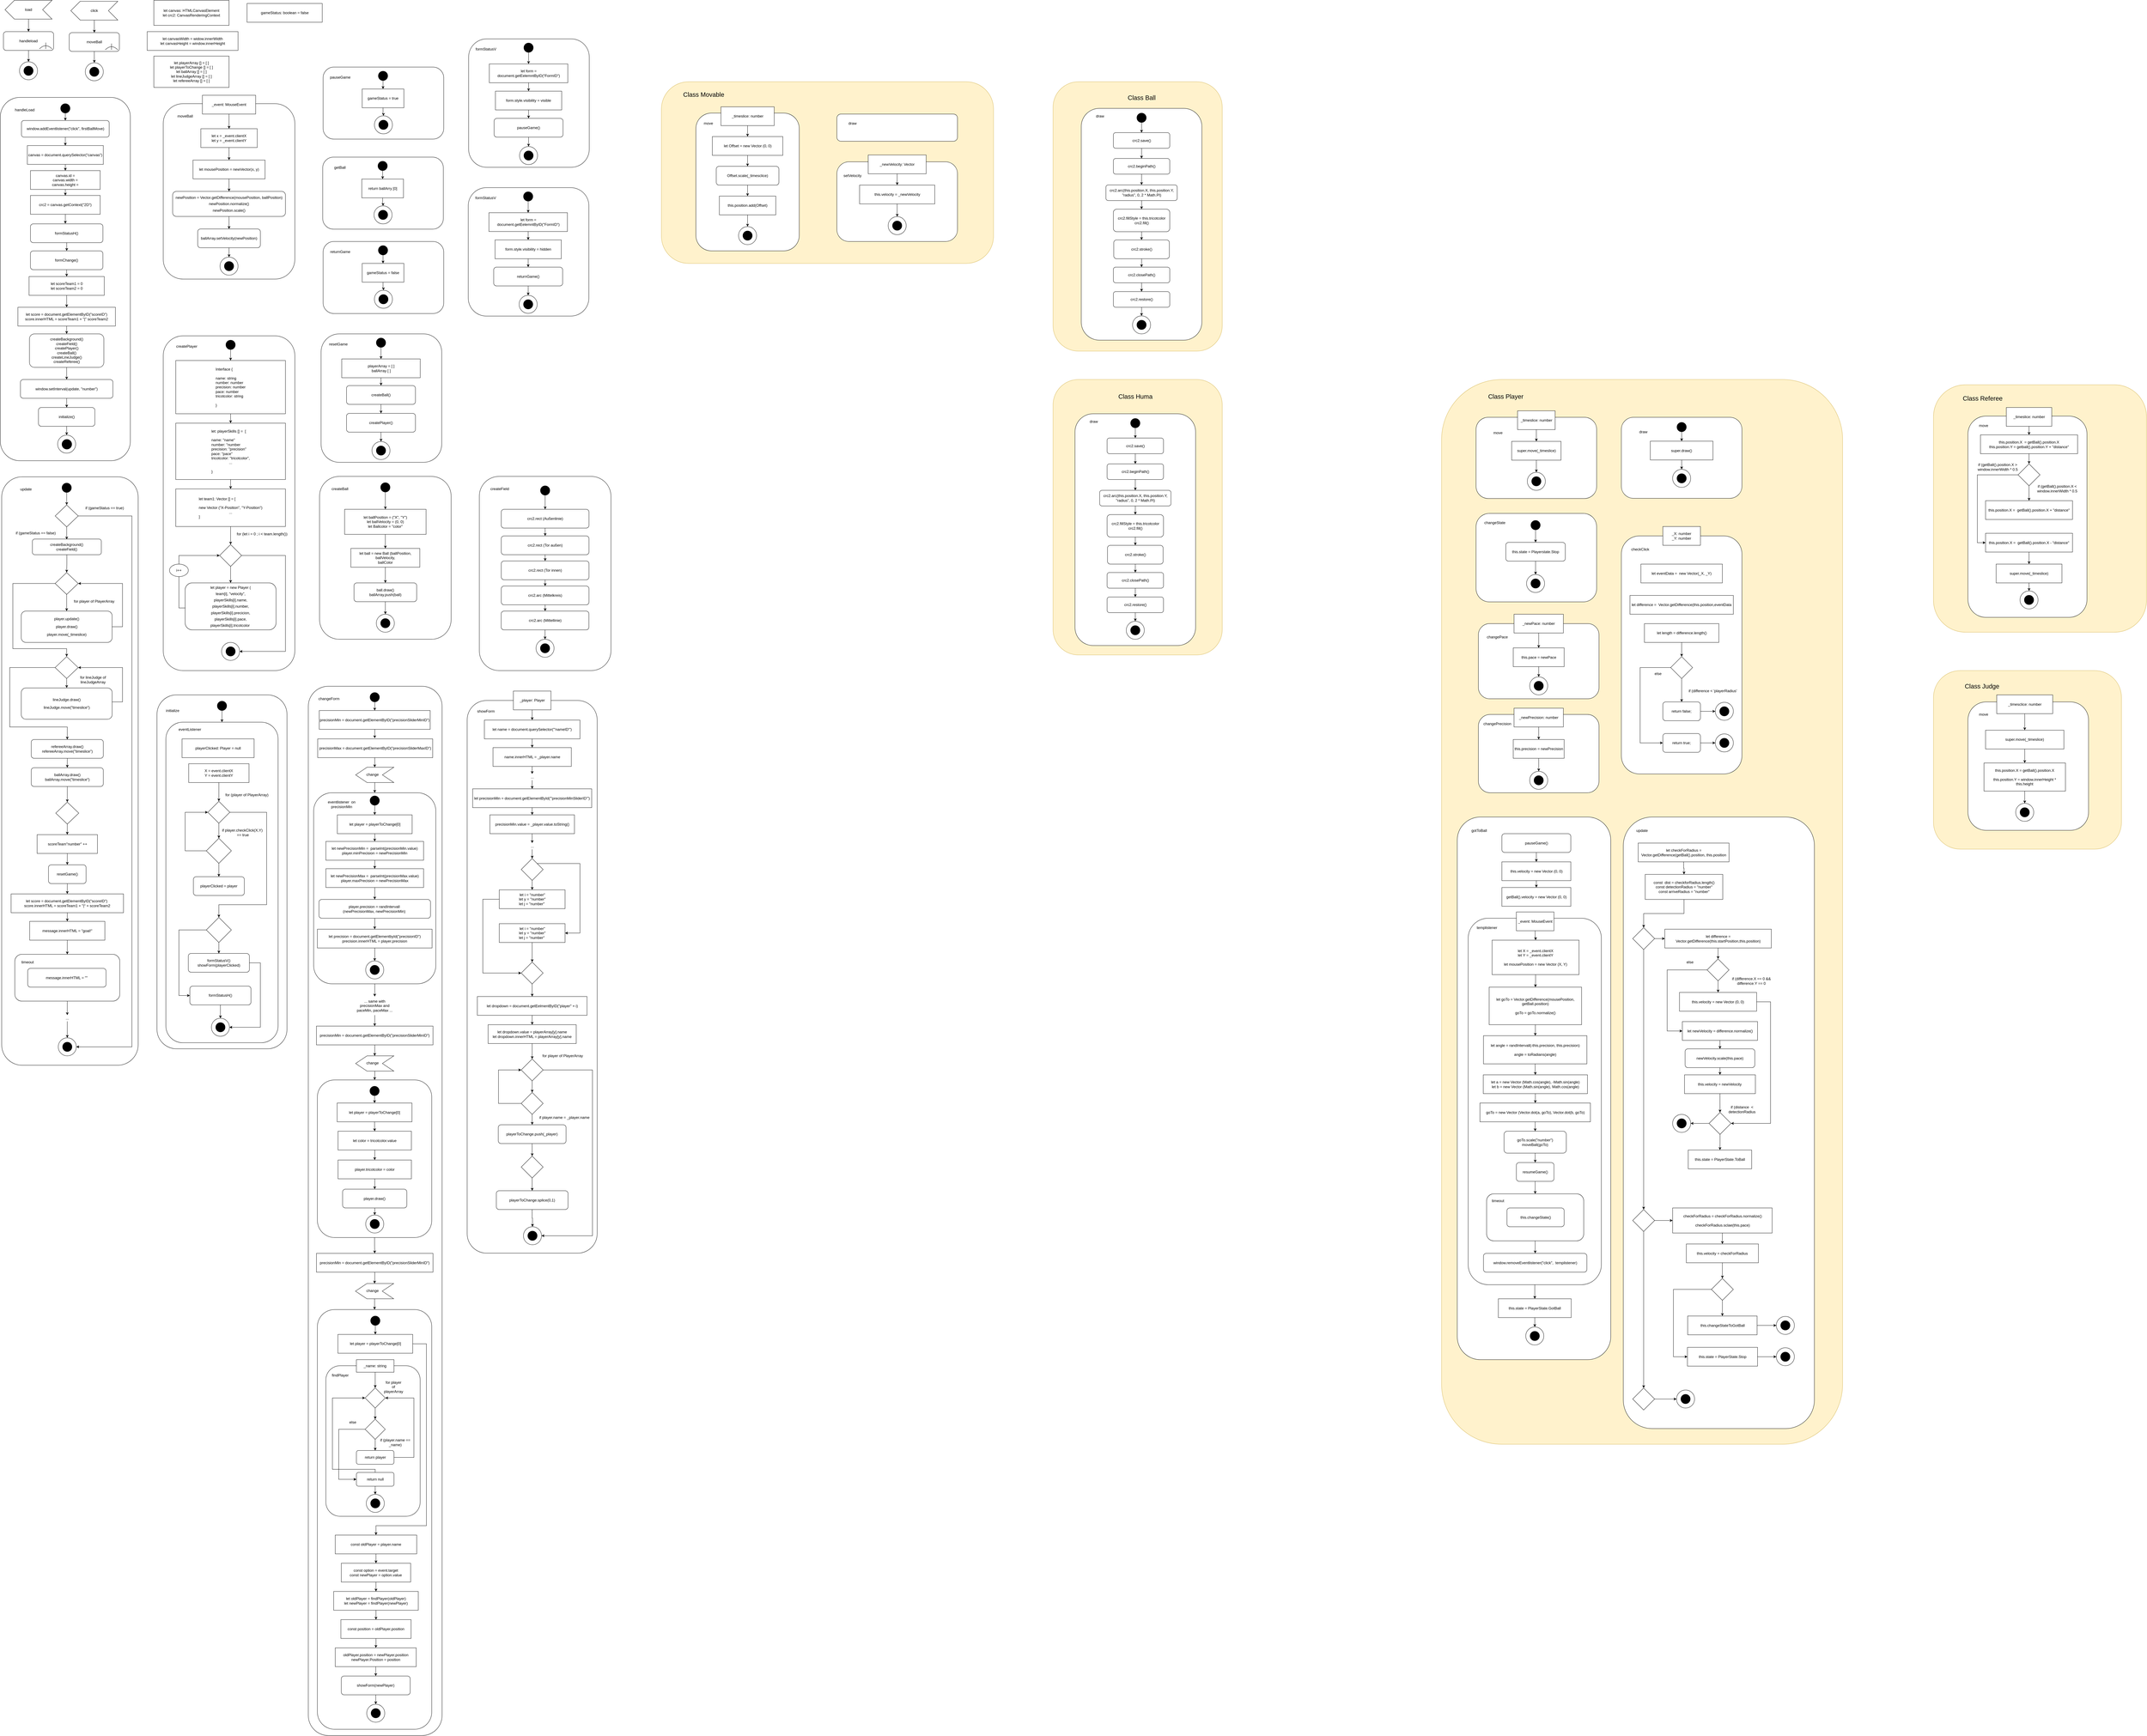 <mxfile version="14.8.5" type="device"><diagram id="C5RBs43oDa-KdzZeNtuy" name="Page-1"><mxGraphModel dx="1084" dy="647" grid="1" gridSize="10" guides="1" tooltips="1" connect="1" arrows="1" fold="1" page="1" pageScale="1" pageWidth="827" pageHeight="1169" math="0" shadow="0"><root><mxCell id="WIyWlLk6GJQsqaUBKTNV-0"/><mxCell id="WIyWlLk6GJQsqaUBKTNV-1" parent="WIyWlLk6GJQsqaUBKTNV-0"/><mxCell id="moBor0Bhm7Wkwg3Ah_x2-207" value="" style="rounded=1;whiteSpace=wrap;html=1;fillColor=#ffffff;" vertex="1" parent="WIyWlLk6GJQsqaUBKTNV-1"><mxGeometry x="1033" y="2230" width="427" height="3350" as="geometry"/></mxCell><mxCell id="moBor0Bhm7Wkwg3Ah_x2-773" style="edgeStyle=orthogonalEdgeStyle;rounded=0;orthogonalLoop=1;jettySize=auto;html=1;" edge="1" parent="WIyWlLk6GJQsqaUBKTNV-1" source="moBor0Bhm7Wkwg3Ah_x2-762" target="moBor0Bhm7Wkwg3Ah_x2-772"><mxGeometry relative="1" as="geometry"/></mxCell><mxCell id="moBor0Bhm7Wkwg3Ah_x2-762" value="" style="rounded=1;whiteSpace=wrap;html=1;fillColor=#ffffff;" vertex="1" parent="WIyWlLk6GJQsqaUBKTNV-1"><mxGeometry x="1061.99" y="3486.87" width="365.01" height="503.13" as="geometry"/></mxCell><mxCell id="moBor0Bhm7Wkwg3Ah_x2-749" style="edgeStyle=orthogonalEdgeStyle;rounded=0;orthogonalLoop=1;jettySize=auto;html=1;entryX=0.5;entryY=0;entryDx=0;entryDy=0;" edge="1" parent="WIyWlLk6GJQsqaUBKTNV-1" source="moBor0Bhm7Wkwg3Ah_x2-719" target="moBor0Bhm7Wkwg3Ah_x2-748"><mxGeometry relative="1" as="geometry"/></mxCell><mxCell id="moBor0Bhm7Wkwg3Ah_x2-719" value="" style="rounded=1;whiteSpace=wrap;html=1;fillColor=#ffffff;" vertex="1" parent="WIyWlLk6GJQsqaUBKTNV-1"><mxGeometry x="1050" y="2570" width="390" height="610" as="geometry"/></mxCell><mxCell id="moBor0Bhm7Wkwg3Ah_x2-175" value="" style="rounded=1;whiteSpace=wrap;html=1;fillColor=#ffffff;" vertex="1" parent="WIyWlLk6GJQsqaUBKTNV-1"><mxGeometry x="550" y="2257.5" width="415" height="1130" as="geometry"/></mxCell><mxCell id="moBor0Bhm7Wkwg3Ah_x2-666" value="" style="rounded=1;whiteSpace=wrap;html=1;fillColor=#ffffff;" vertex="1" parent="WIyWlLk6GJQsqaUBKTNV-1"><mxGeometry x="578.44" y="2344.62" width="358.12" height="1023.5" as="geometry"/></mxCell><mxCell id="moBor0Bhm7Wkwg3Ah_x2-234" value="" style="rounded=1;whiteSpace=wrap;html=1;fillColor=#fff2cc;strokeColor=#d6b656;" vertex="1" parent="WIyWlLk6GJQsqaUBKTNV-1"><mxGeometry x="2160" y="300" width="1060" height="580" as="geometry"/></mxCell><mxCell id="moBor0Bhm7Wkwg3Ah_x2-14" value="" style="ellipse;whiteSpace=wrap;html=1;aspect=fixed;fillColor=none;" vertex="1" parent="WIyWlLk6GJQsqaUBKTNV-1"><mxGeometry x="321.25" y="239.38" width="57.5" height="57.5" as="geometry"/></mxCell><mxCell id="moBor0Bhm7Wkwg3Ah_x2-5" style="edgeStyle=orthogonalEdgeStyle;rounded=0;orthogonalLoop=1;jettySize=auto;html=1;" edge="1" parent="WIyWlLk6GJQsqaUBKTNV-1" source="moBor0Bhm7Wkwg3Ah_x2-0" target="moBor0Bhm7Wkwg3Ah_x2-4"><mxGeometry relative="1" as="geometry"/></mxCell><mxCell id="moBor0Bhm7Wkwg3Ah_x2-0" value="handleload" style="rounded=1;whiteSpace=wrap;html=1;" vertex="1" parent="WIyWlLk6GJQsqaUBKTNV-1"><mxGeometry x="60" y="140" width="160" height="60" as="geometry"/></mxCell><mxCell id="moBor0Bhm7Wkwg3Ah_x2-3" value="" style="ellipse;whiteSpace=wrap;html=1;aspect=fixed;fillColor=#000000;" vertex="1" parent="WIyWlLk6GJQsqaUBKTNV-1"><mxGeometry x="125" y="250" width="30" height="30" as="geometry"/></mxCell><mxCell id="moBor0Bhm7Wkwg3Ah_x2-4" value="" style="ellipse;whiteSpace=wrap;html=1;aspect=fixed;fillColor=none;" vertex="1" parent="WIyWlLk6GJQsqaUBKTNV-1"><mxGeometry x="111.25" y="236.25" width="57.5" height="57.5" as="geometry"/></mxCell><mxCell id="moBor0Bhm7Wkwg3Ah_x2-9" style="edgeStyle=orthogonalEdgeStyle;rounded=0;orthogonalLoop=1;jettySize=auto;html=1;entryX=0.5;entryY=0;entryDx=0;entryDy=0;" edge="1" parent="WIyWlLk6GJQsqaUBKTNV-1" source="moBor0Bhm7Wkwg3Ah_x2-6" target="moBor0Bhm7Wkwg3Ah_x2-0"><mxGeometry relative="1" as="geometry"/></mxCell><mxCell id="moBor0Bhm7Wkwg3Ah_x2-6" value="" style="shape=step;perimeter=stepPerimeter;whiteSpace=wrap;html=1;fixedSize=1;rotation=-180;size=30;" vertex="1" parent="WIyWlLk6GJQsqaUBKTNV-1"><mxGeometry x="65" y="40" width="150" height="60" as="geometry"/></mxCell><mxCell id="moBor0Bhm7Wkwg3Ah_x2-7" value="" style="shape=dataStorage;whiteSpace=wrap;html=1;fixedSize=1;fillColor=#ffffff;rotation=90;" vertex="1" parent="WIyWlLk6GJQsqaUBKTNV-1"><mxGeometry x="190" y="170" width="10" height="40" as="geometry"/></mxCell><mxCell id="moBor0Bhm7Wkwg3Ah_x2-8" value="" style="endArrow=none;html=1;" edge="1" parent="WIyWlLk6GJQsqaUBKTNV-1"><mxGeometry width="50" height="50" relative="1" as="geometry"><mxPoint x="194.83" y="195" as="sourcePoint"/><mxPoint x="195" y="175" as="targetPoint"/></mxGeometry></mxCell><mxCell id="moBor0Bhm7Wkwg3Ah_x2-10" value="load" style="text;html=1;strokeColor=none;fillColor=none;align=center;verticalAlign=middle;whiteSpace=wrap;rounded=0;" vertex="1" parent="WIyWlLk6GJQsqaUBKTNV-1"><mxGeometry x="120" y="60" width="40" height="20" as="geometry"/></mxCell><mxCell id="moBor0Bhm7Wkwg3Ah_x2-11" style="edgeStyle=orthogonalEdgeStyle;rounded=0;orthogonalLoop=1;jettySize=auto;html=1;" edge="1" parent="WIyWlLk6GJQsqaUBKTNV-1" source="moBor0Bhm7Wkwg3Ah_x2-12" target="moBor0Bhm7Wkwg3Ah_x2-14"><mxGeometry relative="1" as="geometry"/></mxCell><mxCell id="moBor0Bhm7Wkwg3Ah_x2-12" value="moveBall" style="rounded=1;whiteSpace=wrap;html=1;" vertex="1" parent="WIyWlLk6GJQsqaUBKTNV-1"><mxGeometry x="270" y="143.13" width="160" height="60" as="geometry"/></mxCell><mxCell id="moBor0Bhm7Wkwg3Ah_x2-13" value="" style="ellipse;whiteSpace=wrap;html=1;aspect=fixed;fillColor=#000000;" vertex="1" parent="WIyWlLk6GJQsqaUBKTNV-1"><mxGeometry x="335" y="253.13" width="30" height="30" as="geometry"/></mxCell><mxCell id="moBor0Bhm7Wkwg3Ah_x2-15" style="edgeStyle=orthogonalEdgeStyle;rounded=0;orthogonalLoop=1;jettySize=auto;html=1;entryX=0.5;entryY=0;entryDx=0;entryDy=0;" edge="1" parent="WIyWlLk6GJQsqaUBKTNV-1" source="moBor0Bhm7Wkwg3Ah_x2-16" target="moBor0Bhm7Wkwg3Ah_x2-12"><mxGeometry relative="1" as="geometry"/></mxCell><mxCell id="moBor0Bhm7Wkwg3Ah_x2-16" value="" style="shape=step;perimeter=stepPerimeter;whiteSpace=wrap;html=1;fixedSize=1;rotation=-180;size=30;" vertex="1" parent="WIyWlLk6GJQsqaUBKTNV-1"><mxGeometry x="275" y="43.13" width="150" height="60" as="geometry"/></mxCell><mxCell id="moBor0Bhm7Wkwg3Ah_x2-17" value="" style="shape=dataStorage;whiteSpace=wrap;html=1;fixedSize=1;fillColor=#ffffff;rotation=90;" vertex="1" parent="WIyWlLk6GJQsqaUBKTNV-1"><mxGeometry x="400" y="173.13" width="10" height="40" as="geometry"/></mxCell><mxCell id="moBor0Bhm7Wkwg3Ah_x2-18" value="" style="endArrow=none;html=1;" edge="1" parent="WIyWlLk6GJQsqaUBKTNV-1"><mxGeometry width="50" height="50" relative="1" as="geometry"><mxPoint x="404.83" y="198.13" as="sourcePoint"/><mxPoint x="405" y="178.13" as="targetPoint"/></mxGeometry></mxCell><mxCell id="moBor0Bhm7Wkwg3Ah_x2-19" value="click" style="text;html=1;strokeColor=none;fillColor=none;align=center;verticalAlign=middle;whiteSpace=wrap;rounded=0;" vertex="1" parent="WIyWlLk6GJQsqaUBKTNV-1"><mxGeometry x="330" y="63.13" width="40" height="20" as="geometry"/></mxCell><mxCell id="moBor0Bhm7Wkwg3Ah_x2-20" value="" style="rounded=1;whiteSpace=wrap;html=1;fillColor=#ffffff;" vertex="1" parent="WIyWlLk6GJQsqaUBKTNV-1"><mxGeometry x="50" y="350" width="415" height="1160" as="geometry"/></mxCell><mxCell id="moBor0Bhm7Wkwg3Ah_x2-37" style="edgeStyle=orthogonalEdgeStyle;rounded=0;orthogonalLoop=1;jettySize=auto;html=1;" edge="1" parent="WIyWlLk6GJQsqaUBKTNV-1" source="moBor0Bhm7Wkwg3Ah_x2-21" target="moBor0Bhm7Wkwg3Ah_x2-23"><mxGeometry relative="1" as="geometry"/></mxCell><mxCell id="moBor0Bhm7Wkwg3Ah_x2-21" value="canvas = document.querySelector(&quot;canvas&quot;)" style="rounded=0;whiteSpace=wrap;html=1;fillColor=#ffffff;" vertex="1" parent="WIyWlLk6GJQsqaUBKTNV-1"><mxGeometry x="136.25" y="503.76" width="242.5" height="60" as="geometry"/></mxCell><mxCell id="moBor0Bhm7Wkwg3Ah_x2-38" style="edgeStyle=orthogonalEdgeStyle;rounded=0;orthogonalLoop=1;jettySize=auto;html=1;" edge="1" parent="WIyWlLk6GJQsqaUBKTNV-1" source="moBor0Bhm7Wkwg3Ah_x2-23" target="moBor0Bhm7Wkwg3Ah_x2-24"><mxGeometry relative="1" as="geometry"/></mxCell><mxCell id="moBor0Bhm7Wkwg3Ah_x2-23" value="canvas.id =&lt;br&gt;canvas.width =&lt;br&gt;canvas.height =" style="rounded=0;whiteSpace=wrap;html=1;fillColor=#ffffff;" vertex="1" parent="WIyWlLk6GJQsqaUBKTNV-1"><mxGeometry x="146.25" y="583.76" width="222.5" height="60" as="geometry"/></mxCell><mxCell id="moBor0Bhm7Wkwg3Ah_x2-36" style="edgeStyle=orthogonalEdgeStyle;rounded=0;orthogonalLoop=1;jettySize=auto;html=1;" edge="1" parent="WIyWlLk6GJQsqaUBKTNV-1" source="moBor0Bhm7Wkwg3Ah_x2-24"><mxGeometry relative="1" as="geometry"><mxPoint x="257.5" y="753.13" as="targetPoint"/></mxGeometry></mxCell><mxCell id="moBor0Bhm7Wkwg3Ah_x2-24" value="crc2 = canvas.getContext(&quot;2D&quot;)" style="rounded=0;whiteSpace=wrap;html=1;fillColor=#ffffff;" vertex="1" parent="WIyWlLk6GJQsqaUBKTNV-1"><mxGeometry x="146.25" y="663.13" width="222.5" height="60" as="geometry"/></mxCell><mxCell id="moBor0Bhm7Wkwg3Ah_x2-624" style="edgeStyle=orthogonalEdgeStyle;rounded=0;orthogonalLoop=1;jettySize=auto;html=1;" edge="1" parent="WIyWlLk6GJQsqaUBKTNV-1" source="moBor0Bhm7Wkwg3Ah_x2-26" target="moBor0Bhm7Wkwg3Ah_x2-614"><mxGeometry relative="1" as="geometry"/></mxCell><mxCell id="moBor0Bhm7Wkwg3Ah_x2-26" value="window.setInterval(update, &quot;number&quot;)" style="rounded=1;whiteSpace=wrap;html=1;fillColor=#ffffff;" vertex="1" parent="WIyWlLk6GJQsqaUBKTNV-1"><mxGeometry x="114.26" y="1250.63" width="295" height="60" as="geometry"/></mxCell><mxCell id="moBor0Bhm7Wkwg3Ah_x2-27" value="handleLoad" style="text;html=1;strokeColor=none;fillColor=none;align=center;verticalAlign=middle;whiteSpace=wrap;rounded=0;" vertex="1" parent="WIyWlLk6GJQsqaUBKTNV-1"><mxGeometry x="107.5" y="380" width="40" height="20" as="geometry"/></mxCell><mxCell id="moBor0Bhm7Wkwg3Ah_x2-611" style="edgeStyle=orthogonalEdgeStyle;rounded=0;orthogonalLoop=1;jettySize=auto;html=1;entryX=0.5;entryY=0;entryDx=0;entryDy=0;" edge="1" parent="WIyWlLk6GJQsqaUBKTNV-1" source="moBor0Bhm7Wkwg3Ah_x2-29" target="moBor0Bhm7Wkwg3Ah_x2-610"><mxGeometry relative="1" as="geometry"/></mxCell><mxCell id="moBor0Bhm7Wkwg3Ah_x2-29" value="" style="ellipse;whiteSpace=wrap;html=1;aspect=fixed;fillColor=#000000;" vertex="1" parent="WIyWlLk6GJQsqaUBKTNV-1"><mxGeometry x="242.5" y="370" width="30" height="30" as="geometry"/></mxCell><mxCell id="moBor0Bhm7Wkwg3Ah_x2-31" value="" style="ellipse;whiteSpace=wrap;html=1;aspect=fixed;fillColor=none;" vertex="1" parent="WIyWlLk6GJQsqaUBKTNV-1"><mxGeometry x="233.01" y="1428.13" width="57.5" height="57.5" as="geometry"/></mxCell><mxCell id="moBor0Bhm7Wkwg3Ah_x2-32" value="" style="ellipse;whiteSpace=wrap;html=1;aspect=fixed;fillColor=#000000;" vertex="1" parent="WIyWlLk6GJQsqaUBKTNV-1"><mxGeometry x="246.76" y="1441.88" width="31.25" height="31.25" as="geometry"/></mxCell><mxCell id="moBor0Bhm7Wkwg3Ah_x2-39" value="" style="rounded=1;whiteSpace=wrap;html=1;fillColor=#ffffff;" vertex="1" parent="WIyWlLk6GJQsqaUBKTNV-1"><mxGeometry x="54.38" y="1561.25" width="435.62" height="1878.75" as="geometry"/></mxCell><mxCell id="moBor0Bhm7Wkwg3Ah_x2-40" style="edgeStyle=orthogonalEdgeStyle;rounded=0;orthogonalLoop=1;jettySize=auto;html=1;exitX=0.5;exitY=1;exitDx=0;exitDy=0;entryX=0.5;entryY=0;entryDx=0;entryDy=0;" edge="1" parent="WIyWlLk6GJQsqaUBKTNV-1" source="moBor0Bhm7Wkwg3Ah_x2-55"><mxGeometry relative="1" as="geometry"><mxPoint x="261.909" y="1701.25" as="sourcePoint"/><mxPoint x="261.88" y="1761.25" as="targetPoint"/></mxGeometry></mxCell><mxCell id="moBor0Bhm7Wkwg3Ah_x2-631" style="edgeStyle=orthogonalEdgeStyle;rounded=0;orthogonalLoop=1;jettySize=auto;html=1;entryX=1;entryY=0.5;entryDx=0;entryDy=0;" edge="1" parent="WIyWlLk6GJQsqaUBKTNV-1" source="moBor0Bhm7Wkwg3Ah_x2-47" target="moBor0Bhm7Wkwg3Ah_x2-628"><mxGeometry relative="1" as="geometry"><Array as="points"><mxPoint x="440" y="2040"/><mxPoint x="440" y="1902"/></Array></mxGeometry></mxCell><mxCell id="moBor0Bhm7Wkwg3Ah_x2-47" value="&lt;p style=&quot;line-height: 207%&quot;&gt;player.update()&lt;br&gt;player.draw()&lt;br&gt;player.move(_timeslice)&lt;/p&gt;" style="rounded=1;whiteSpace=wrap;html=1;fillColor=#ffffff;" vertex="1" parent="WIyWlLk6GJQsqaUBKTNV-1"><mxGeometry x="116.75" y="1990" width="290" height="100" as="geometry"/></mxCell><mxCell id="moBor0Bhm7Wkwg3Ah_x2-50" value="update" style="text;html=1;strokeColor=none;fillColor=none;align=center;verticalAlign=middle;whiteSpace=wrap;rounded=0;" vertex="1" parent="WIyWlLk6GJQsqaUBKTNV-1"><mxGeometry x="111.88" y="1591.25" width="40" height="20" as="geometry"/></mxCell><mxCell id="moBor0Bhm7Wkwg3Ah_x2-51" style="edgeStyle=orthogonalEdgeStyle;rounded=0;orthogonalLoop=1;jettySize=auto;html=1;entryX=0.5;entryY=0;entryDx=0;entryDy=0;" edge="1" parent="WIyWlLk6GJQsqaUBKTNV-1" source="moBor0Bhm7Wkwg3Ah_x2-52" target="moBor0Bhm7Wkwg3Ah_x2-55"><mxGeometry relative="1" as="geometry"><mxPoint x="261.909" y="1641.25" as="targetPoint"/></mxGeometry></mxCell><mxCell id="moBor0Bhm7Wkwg3Ah_x2-52" value="" style="ellipse;whiteSpace=wrap;html=1;aspect=fixed;fillColor=#000000;" vertex="1" parent="WIyWlLk6GJQsqaUBKTNV-1"><mxGeometry x="246.88" y="1581.25" width="30" height="30" as="geometry"/></mxCell><mxCell id="moBor0Bhm7Wkwg3Ah_x2-665" style="edgeStyle=orthogonalEdgeStyle;rounded=0;orthogonalLoop=1;jettySize=auto;html=1;entryX=1;entryY=0.5;entryDx=0;entryDy=0;" edge="1" parent="WIyWlLk6GJQsqaUBKTNV-1" source="moBor0Bhm7Wkwg3Ah_x2-55" target="moBor0Bhm7Wkwg3Ah_x2-662"><mxGeometry relative="1" as="geometry"><Array as="points"><mxPoint x="470" y="1686"/><mxPoint x="470" y="3381"/></Array></mxGeometry></mxCell><mxCell id="moBor0Bhm7Wkwg3Ah_x2-55" value="" style="rhombus;whiteSpace=wrap;html=1;rounded=0;fillColor=#ffffff;" vertex="1" parent="WIyWlLk6GJQsqaUBKTNV-1"><mxGeometry x="225.13" y="1651.25" width="73.5" height="70" as="geometry"/></mxCell><mxCell id="moBor0Bhm7Wkwg3Ah_x2-56" value="if (gameStatus == false)" style="text;html=1;strokeColor=none;fillColor=none;align=center;verticalAlign=middle;whiteSpace=wrap;rounded=0;" vertex="1" parent="WIyWlLk6GJQsqaUBKTNV-1"><mxGeometry x="79.38" y="1731.25" width="167.5" height="20" as="geometry"/></mxCell><mxCell id="moBor0Bhm7Wkwg3Ah_x2-59" value="for player of PlayerArray" style="text;html=1;strokeColor=none;fillColor=none;align=center;verticalAlign=middle;whiteSpace=wrap;rounded=0;" vertex="1" parent="WIyWlLk6GJQsqaUBKTNV-1"><mxGeometry x="272.5" y="1949.37" width="153" height="20" as="geometry"/></mxCell><mxCell id="moBor0Bhm7Wkwg3Ah_x2-64" value="if (gameStatus == true)" style="text;html=1;strokeColor=none;fillColor=none;align=center;verticalAlign=middle;whiteSpace=wrap;rounded=0;" vertex="1" parent="WIyWlLk6GJQsqaUBKTNV-1"><mxGeometry x="298.63" y="1651.25" width="167.5" height="20" as="geometry"/></mxCell><mxCell id="moBor0Bhm7Wkwg3Ah_x2-68" value="" style="rounded=1;whiteSpace=wrap;html=1;fillColor=#ffffff;" vertex="1" parent="WIyWlLk6GJQsqaUBKTNV-1"><mxGeometry x="570" y="370" width="420" height="560" as="geometry"/></mxCell><mxCell id="moBor0Bhm7Wkwg3Ah_x2-75" style="edgeStyle=orthogonalEdgeStyle;rounded=0;orthogonalLoop=1;jettySize=auto;html=1;entryX=0.5;entryY=0;entryDx=0;entryDy=0;" edge="1" parent="WIyWlLk6GJQsqaUBKTNV-1" source="moBor0Bhm7Wkwg3Ah_x2-69" target="moBor0Bhm7Wkwg3Ah_x2-74"><mxGeometry relative="1" as="geometry"/></mxCell><mxCell id="moBor0Bhm7Wkwg3Ah_x2-69" value="let x = _event.clientX&lt;br&gt;let y = _event.clientY" style="rounded=0;whiteSpace=wrap;html=1;fillColor=#ffffff;" vertex="1" parent="WIyWlLk6GJQsqaUBKTNV-1"><mxGeometry x="690" y="450" width="180" height="60" as="geometry"/></mxCell><mxCell id="moBor0Bhm7Wkwg3Ah_x2-70" value="moveBall" style="text;html=1;strokeColor=none;fillColor=none;align=center;verticalAlign=middle;whiteSpace=wrap;rounded=0;" vertex="1" parent="WIyWlLk6GJQsqaUBKTNV-1"><mxGeometry x="620" y="400" width="40" height="20" as="geometry"/></mxCell><mxCell id="moBor0Bhm7Wkwg3Ah_x2-73" style="edgeStyle=orthogonalEdgeStyle;rounded=0;orthogonalLoop=1;jettySize=auto;html=1;entryX=0.5;entryY=0;entryDx=0;entryDy=0;" edge="1" parent="WIyWlLk6GJQsqaUBKTNV-1" source="moBor0Bhm7Wkwg3Ah_x2-72" target="moBor0Bhm7Wkwg3Ah_x2-69"><mxGeometry relative="1" as="geometry"/></mxCell><mxCell id="moBor0Bhm7Wkwg3Ah_x2-72" value="_event: MouseEvent" style="rounded=0;whiteSpace=wrap;html=1;fillColor=#ffffff;" vertex="1" parent="WIyWlLk6GJQsqaUBKTNV-1"><mxGeometry x="695" y="343.13" width="170" height="60" as="geometry"/></mxCell><mxCell id="moBor0Bhm7Wkwg3Ah_x2-77" style="edgeStyle=orthogonalEdgeStyle;rounded=0;orthogonalLoop=1;jettySize=auto;html=1;entryX=0.5;entryY=0;entryDx=0;entryDy=0;" edge="1" parent="WIyWlLk6GJQsqaUBKTNV-1" source="moBor0Bhm7Wkwg3Ah_x2-74" target="moBor0Bhm7Wkwg3Ah_x2-76"><mxGeometry relative="1" as="geometry"/></mxCell><mxCell id="moBor0Bhm7Wkwg3Ah_x2-74" value="let mousePosition = newVector(x, y)" style="rounded=0;whiteSpace=wrap;html=1;fillColor=#ffffff;" vertex="1" parent="WIyWlLk6GJQsqaUBKTNV-1"><mxGeometry x="665" y="550" width="230" height="60" as="geometry"/></mxCell><mxCell id="moBor0Bhm7Wkwg3Ah_x2-79" style="edgeStyle=orthogonalEdgeStyle;rounded=0;orthogonalLoop=1;jettySize=auto;html=1;" edge="1" parent="WIyWlLk6GJQsqaUBKTNV-1" source="moBor0Bhm7Wkwg3Ah_x2-76" target="moBor0Bhm7Wkwg3Ah_x2-78"><mxGeometry relative="1" as="geometry"/></mxCell><mxCell id="moBor0Bhm7Wkwg3Ah_x2-76" value="&lt;p style=&quot;line-height: 167%&quot;&gt;newPosition = Vector.getDifference(mousePosition, ballPosition)&lt;br&gt;newPosition.normalize()&lt;br&gt;newPosition.scale()&lt;/p&gt;" style="rounded=1;whiteSpace=wrap;html=1;fillColor=#ffffff;" vertex="1" parent="WIyWlLk6GJQsqaUBKTNV-1"><mxGeometry x="600" y="650" width="360" height="80" as="geometry"/></mxCell><mxCell id="moBor0Bhm7Wkwg3Ah_x2-82" style="edgeStyle=orthogonalEdgeStyle;rounded=0;orthogonalLoop=1;jettySize=auto;html=1;" edge="1" parent="WIyWlLk6GJQsqaUBKTNV-1" source="moBor0Bhm7Wkwg3Ah_x2-78" target="moBor0Bhm7Wkwg3Ah_x2-80"><mxGeometry relative="1" as="geometry"/></mxCell><mxCell id="moBor0Bhm7Wkwg3Ah_x2-78" value="ballArray.setVelocity(newPosition)" style="rounded=1;whiteSpace=wrap;html=1;fillColor=#ffffff;" vertex="1" parent="WIyWlLk6GJQsqaUBKTNV-1"><mxGeometry x="680" y="770" width="200" height="60" as="geometry"/></mxCell><mxCell id="moBor0Bhm7Wkwg3Ah_x2-80" value="" style="ellipse;whiteSpace=wrap;html=1;aspect=fixed;fillColor=none;" vertex="1" parent="WIyWlLk6GJQsqaUBKTNV-1"><mxGeometry x="751.25" y="860" width="57.5" height="57.5" as="geometry"/></mxCell><mxCell id="moBor0Bhm7Wkwg3Ah_x2-81" value="" style="ellipse;whiteSpace=wrap;html=1;aspect=fixed;fillColor=#000000;" vertex="1" parent="WIyWlLk6GJQsqaUBKTNV-1"><mxGeometry x="765" y="873.75" width="30" height="30" as="geometry"/></mxCell><mxCell id="moBor0Bhm7Wkwg3Ah_x2-83" value="" style="rounded=1;whiteSpace=wrap;html=1;fillColor=#ffffff;" vertex="1" parent="WIyWlLk6GJQsqaUBKTNV-1"><mxGeometry x="1080.25" y="253.13" width="385" height="230" as="geometry"/></mxCell><mxCell id="moBor0Bhm7Wkwg3Ah_x2-88" style="edgeStyle=orthogonalEdgeStyle;rounded=0;orthogonalLoop=1;jettySize=auto;html=1;entryX=0.5;entryY=0;entryDx=0;entryDy=0;" edge="1" parent="WIyWlLk6GJQsqaUBKTNV-1" source="moBor0Bhm7Wkwg3Ah_x2-84" target="moBor0Bhm7Wkwg3Ah_x2-86"><mxGeometry relative="1" as="geometry"/></mxCell><mxCell id="moBor0Bhm7Wkwg3Ah_x2-84" value="gameStatus = true" style="rounded=0;whiteSpace=wrap;html=1;fillColor=#ffffff;" vertex="1" parent="WIyWlLk6GJQsqaUBKTNV-1"><mxGeometry x="1205" y="323.13" width="133" height="60" as="geometry"/></mxCell><mxCell id="moBor0Bhm7Wkwg3Ah_x2-85" value="pauseGame" style="text;html=1;strokeColor=none;fillColor=none;align=center;verticalAlign=middle;whiteSpace=wrap;rounded=0;" vertex="1" parent="WIyWlLk6GJQsqaUBKTNV-1"><mxGeometry x="1115.25" y="276.26" width="40" height="20" as="geometry"/></mxCell><mxCell id="moBor0Bhm7Wkwg3Ah_x2-86" value="" style="ellipse;whiteSpace=wrap;html=1;aspect=fixed;fillColor=none;" vertex="1" parent="WIyWlLk6GJQsqaUBKTNV-1"><mxGeometry x="1244" y="408.76" width="57.5" height="57.5" as="geometry"/></mxCell><mxCell id="moBor0Bhm7Wkwg3Ah_x2-87" value="" style="ellipse;whiteSpace=wrap;html=1;aspect=fixed;fillColor=#000000;" vertex="1" parent="WIyWlLk6GJQsqaUBKTNV-1"><mxGeometry x="1257.75" y="422.51" width="30" height="30" as="geometry"/></mxCell><mxCell id="moBor0Bhm7Wkwg3Ah_x2-90" style="edgeStyle=orthogonalEdgeStyle;rounded=0;orthogonalLoop=1;jettySize=auto;html=1;entryX=0.5;entryY=0;entryDx=0;entryDy=0;" edge="1" parent="WIyWlLk6GJQsqaUBKTNV-1" source="moBor0Bhm7Wkwg3Ah_x2-89" target="moBor0Bhm7Wkwg3Ah_x2-84"><mxGeometry relative="1" as="geometry"/></mxCell><mxCell id="moBor0Bhm7Wkwg3Ah_x2-89" value="" style="ellipse;whiteSpace=wrap;html=1;aspect=fixed;fillColor=#000000;" vertex="1" parent="WIyWlLk6GJQsqaUBKTNV-1"><mxGeometry x="1256.5" y="266.26" width="30" height="30" as="geometry"/></mxCell><mxCell id="moBor0Bhm7Wkwg3Ah_x2-92" value="" style="rounded=1;whiteSpace=wrap;html=1;fillColor=#ffffff;" vertex="1" parent="WIyWlLk6GJQsqaUBKTNV-1"><mxGeometry x="1080.25" y="810" width="385" height="230" as="geometry"/></mxCell><mxCell id="moBor0Bhm7Wkwg3Ah_x2-93" style="edgeStyle=orthogonalEdgeStyle;rounded=0;orthogonalLoop=1;jettySize=auto;html=1;entryX=0.5;entryY=0;entryDx=0;entryDy=0;" edge="1" parent="WIyWlLk6GJQsqaUBKTNV-1" source="moBor0Bhm7Wkwg3Ah_x2-94" target="moBor0Bhm7Wkwg3Ah_x2-96"><mxGeometry relative="1" as="geometry"/></mxCell><mxCell id="moBor0Bhm7Wkwg3Ah_x2-94" value="gameStatus = false" style="rounded=0;whiteSpace=wrap;html=1;fillColor=#ffffff;" vertex="1" parent="WIyWlLk6GJQsqaUBKTNV-1"><mxGeometry x="1205" y="880" width="133" height="60" as="geometry"/></mxCell><mxCell id="moBor0Bhm7Wkwg3Ah_x2-95" value="returnGame" style="text;html=1;strokeColor=none;fillColor=none;align=center;verticalAlign=middle;whiteSpace=wrap;rounded=0;" vertex="1" parent="WIyWlLk6GJQsqaUBKTNV-1"><mxGeometry x="1115.25" y="833.13" width="40" height="20" as="geometry"/></mxCell><mxCell id="moBor0Bhm7Wkwg3Ah_x2-96" value="" style="ellipse;whiteSpace=wrap;html=1;aspect=fixed;fillColor=none;" vertex="1" parent="WIyWlLk6GJQsqaUBKTNV-1"><mxGeometry x="1244" y="965.63" width="57.5" height="57.5" as="geometry"/></mxCell><mxCell id="moBor0Bhm7Wkwg3Ah_x2-97" value="" style="ellipse;whiteSpace=wrap;html=1;aspect=fixed;fillColor=#000000;" vertex="1" parent="WIyWlLk6GJQsqaUBKTNV-1"><mxGeometry x="1257.75" y="979.38" width="30" height="30" as="geometry"/></mxCell><mxCell id="moBor0Bhm7Wkwg3Ah_x2-98" style="edgeStyle=orthogonalEdgeStyle;rounded=0;orthogonalLoop=1;jettySize=auto;html=1;entryX=0.5;entryY=0;entryDx=0;entryDy=0;" edge="1" parent="WIyWlLk6GJQsqaUBKTNV-1" source="moBor0Bhm7Wkwg3Ah_x2-99" target="moBor0Bhm7Wkwg3Ah_x2-94"><mxGeometry relative="1" as="geometry"/></mxCell><mxCell id="moBor0Bhm7Wkwg3Ah_x2-99" value="" style="ellipse;whiteSpace=wrap;html=1;aspect=fixed;fillColor=#000000;" vertex="1" parent="WIyWlLk6GJQsqaUBKTNV-1"><mxGeometry x="1256.5" y="823.13" width="30" height="30" as="geometry"/></mxCell><mxCell id="moBor0Bhm7Wkwg3Ah_x2-100" value="let canvas: HTMLCanvasElement&lt;br&gt;let crc2: CanvasRenderingContext" style="rounded=0;whiteSpace=wrap;html=1;fillColor=#ffffff;" vertex="1" parent="WIyWlLk6GJQsqaUBKTNV-1"><mxGeometry x="540" y="40" width="240" height="80" as="geometry"/></mxCell><mxCell id="moBor0Bhm7Wkwg3Ah_x2-101" value="let playerArray [] = [ ]&lt;br&gt;let playerToChange [] = [ ]&lt;br&gt;let ballArray [] = [ ]&lt;br&gt;let lineJudgeArray [] = [ ]&lt;br&gt;let refereeArray [] = [ ]" style="rounded=0;whiteSpace=wrap;html=1;fillColor=#ffffff;" vertex="1" parent="WIyWlLk6GJQsqaUBKTNV-1"><mxGeometry x="540" y="218.13" width="240" height="100" as="geometry"/></mxCell><mxCell id="moBor0Bhm7Wkwg3Ah_x2-102" value="gameStatus: boolean = false" style="rounded=0;whiteSpace=wrap;html=1;fillColor=#ffffff;" vertex="1" parent="WIyWlLk6GJQsqaUBKTNV-1"><mxGeometry x="837.5" y="50" width="240" height="60" as="geometry"/></mxCell><mxCell id="moBor0Bhm7Wkwg3Ah_x2-103" value="" style="rounded=1;whiteSpace=wrap;html=1;fillColor=#ffffff;" vertex="1" parent="WIyWlLk6GJQsqaUBKTNV-1"><mxGeometry x="1079" y="540.63" width="385" height="230" as="geometry"/></mxCell><mxCell id="moBor0Bhm7Wkwg3Ah_x2-104" style="edgeStyle=orthogonalEdgeStyle;rounded=0;orthogonalLoop=1;jettySize=auto;html=1;entryX=0.5;entryY=0;entryDx=0;entryDy=0;" edge="1" parent="WIyWlLk6GJQsqaUBKTNV-1" source="moBor0Bhm7Wkwg3Ah_x2-105" target="moBor0Bhm7Wkwg3Ah_x2-107"><mxGeometry relative="1" as="geometry"/></mxCell><mxCell id="moBor0Bhm7Wkwg3Ah_x2-105" value="return ballArry [0]" style="rounded=0;whiteSpace=wrap;html=1;fillColor=#ffffff;" vertex="1" parent="WIyWlLk6GJQsqaUBKTNV-1"><mxGeometry x="1203.75" y="610.63" width="133" height="60" as="geometry"/></mxCell><mxCell id="moBor0Bhm7Wkwg3Ah_x2-106" value="getBall" style="text;html=1;strokeColor=none;fillColor=none;align=center;verticalAlign=middle;whiteSpace=wrap;rounded=0;" vertex="1" parent="WIyWlLk6GJQsqaUBKTNV-1"><mxGeometry x="1114" y="563.76" width="40" height="20" as="geometry"/></mxCell><mxCell id="moBor0Bhm7Wkwg3Ah_x2-107" value="" style="ellipse;whiteSpace=wrap;html=1;aspect=fixed;fillColor=none;" vertex="1" parent="WIyWlLk6GJQsqaUBKTNV-1"><mxGeometry x="1242.75" y="696.26" width="57.5" height="57.5" as="geometry"/></mxCell><mxCell id="moBor0Bhm7Wkwg3Ah_x2-108" value="" style="ellipse;whiteSpace=wrap;html=1;aspect=fixed;fillColor=#000000;" vertex="1" parent="WIyWlLk6GJQsqaUBKTNV-1"><mxGeometry x="1256.5" y="710.01" width="30" height="30" as="geometry"/></mxCell><mxCell id="moBor0Bhm7Wkwg3Ah_x2-109" style="edgeStyle=orthogonalEdgeStyle;rounded=0;orthogonalLoop=1;jettySize=auto;html=1;entryX=0.5;entryY=0;entryDx=0;entryDy=0;" edge="1" parent="WIyWlLk6GJQsqaUBKTNV-1" source="moBor0Bhm7Wkwg3Ah_x2-110" target="moBor0Bhm7Wkwg3Ah_x2-105"><mxGeometry relative="1" as="geometry"/></mxCell><mxCell id="moBor0Bhm7Wkwg3Ah_x2-110" value="" style="ellipse;whiteSpace=wrap;html=1;aspect=fixed;fillColor=#000000;" vertex="1" parent="WIyWlLk6GJQsqaUBKTNV-1"><mxGeometry x="1255.25" y="553.76" width="30" height="30" as="geometry"/></mxCell><mxCell id="moBor0Bhm7Wkwg3Ah_x2-111" value="" style="rounded=1;whiteSpace=wrap;html=1;fillColor=#ffffff;" vertex="1" parent="WIyWlLk6GJQsqaUBKTNV-1"><mxGeometry x="570" y="1111.25" width="420" height="1068.75" as="geometry"/></mxCell><mxCell id="moBor0Bhm7Wkwg3Ah_x2-112" value="createPlayer" style="text;html=1;strokeColor=none;fillColor=none;align=center;verticalAlign=middle;whiteSpace=wrap;rounded=0;" vertex="1" parent="WIyWlLk6GJQsqaUBKTNV-1"><mxGeometry x="625" y="1135" width="40" height="20" as="geometry"/></mxCell><mxCell id="moBor0Bhm7Wkwg3Ah_x2-136" style="edgeStyle=orthogonalEdgeStyle;rounded=0;orthogonalLoop=1;jettySize=auto;html=1;" edge="1" parent="WIyWlLk6GJQsqaUBKTNV-1" source="moBor0Bhm7Wkwg3Ah_x2-114" target="moBor0Bhm7Wkwg3Ah_x2-115"><mxGeometry relative="1" as="geometry"/></mxCell><mxCell id="moBor0Bhm7Wkwg3Ah_x2-114" value="&lt;div style=&quot;text-align: left&quot;&gt;Interface {&lt;/div&gt;&lt;div style=&quot;text-align: left&quot;&gt;&lt;br&gt;&lt;/div&gt;&lt;div style=&quot;text-align: left&quot;&gt;name: string&lt;/div&gt;&lt;div style=&quot;text-align: left&quot;&gt;number: number&lt;/div&gt;&lt;div style=&quot;text-align: left&quot;&gt;precision: number&lt;/div&gt;&lt;div style=&quot;text-align: left&quot;&gt;pace: number&lt;/div&gt;&lt;div style=&quot;text-align: left&quot;&gt;tricotcolor: string&lt;/div&gt;&lt;div style=&quot;text-align: left&quot;&gt;&lt;br&gt;&lt;/div&gt;&lt;div style=&quot;text-align: left&quot;&gt;}&lt;/div&gt;" style="rounded=0;whiteSpace=wrap;html=1;fillColor=#ffffff;" vertex="1" parent="WIyWlLk6GJQsqaUBKTNV-1"><mxGeometry x="610" y="1190" width="350" height="170" as="geometry"/></mxCell><mxCell id="moBor0Bhm7Wkwg3Ah_x2-124" style="edgeStyle=orthogonalEdgeStyle;rounded=0;orthogonalLoop=1;jettySize=auto;html=1;entryX=0.5;entryY=0;entryDx=0;entryDy=0;" edge="1" parent="WIyWlLk6GJQsqaUBKTNV-1" source="moBor0Bhm7Wkwg3Ah_x2-115" target="moBor0Bhm7Wkwg3Ah_x2-116"><mxGeometry relative="1" as="geometry"/></mxCell><mxCell id="moBor0Bhm7Wkwg3Ah_x2-115" value="&lt;div style=&quot;text-align: left&quot;&gt;let: playerSkills [] = &amp;nbsp;[&lt;/div&gt;&lt;br&gt;&lt;div style=&quot;text-align: left&quot;&gt;name: &quot;name&quot;&lt;/div&gt;&lt;div style=&quot;text-align: left&quot;&gt;number: &quot;number&lt;/div&gt;&lt;div style=&quot;text-align: left&quot;&gt;precision: &quot;precision&quot;&lt;/div&gt;&lt;div style=&quot;text-align: left&quot;&gt;pace: &quot;pace&quot;&lt;/div&gt;&lt;div style=&quot;text-align: left&quot;&gt;tricotcolor: &quot;tricotcolor&quot;,&lt;/div&gt;...&lt;br&gt;&lt;br&gt;&lt;div style=&quot;text-align: left&quot;&gt;}&lt;/div&gt;" style="rounded=0;whiteSpace=wrap;html=1;fillColor=#ffffff;" vertex="1" parent="WIyWlLk6GJQsqaUBKTNV-1"><mxGeometry x="610" y="1390" width="350" height="180" as="geometry"/></mxCell><mxCell id="moBor0Bhm7Wkwg3Ah_x2-118" style="edgeStyle=orthogonalEdgeStyle;rounded=0;orthogonalLoop=1;jettySize=auto;html=1;entryX=0.5;entryY=0;entryDx=0;entryDy=0;" edge="1" parent="WIyWlLk6GJQsqaUBKTNV-1" source="moBor0Bhm7Wkwg3Ah_x2-116" target="moBor0Bhm7Wkwg3Ah_x2-117"><mxGeometry relative="1" as="geometry"/></mxCell><mxCell id="moBor0Bhm7Wkwg3Ah_x2-116" value="&lt;div style=&quot;text-align: left&quot;&gt;let team1: Vector [] = [&lt;/div&gt;&lt;br&gt;new Vector (&quot;X-Position&quot;, &quot;Y-Position&quot;)&lt;br&gt;...&lt;br&gt;&lt;div style=&quot;text-align: left&quot;&gt;]&lt;/div&gt;" style="rounded=0;whiteSpace=wrap;html=1;fillColor=#ffffff;" vertex="1" parent="WIyWlLk6GJQsqaUBKTNV-1"><mxGeometry x="610" y="1600" width="350" height="120" as="geometry"/></mxCell><mxCell id="moBor0Bhm7Wkwg3Ah_x2-123" style="edgeStyle=orthogonalEdgeStyle;rounded=0;orthogonalLoop=1;jettySize=auto;html=1;entryX=0.5;entryY=0;entryDx=0;entryDy=0;" edge="1" parent="WIyWlLk6GJQsqaUBKTNV-1" source="moBor0Bhm7Wkwg3Ah_x2-117" target="moBor0Bhm7Wkwg3Ah_x2-122"><mxGeometry relative="1" as="geometry"/></mxCell><mxCell id="moBor0Bhm7Wkwg3Ah_x2-135" style="edgeStyle=orthogonalEdgeStyle;rounded=0;orthogonalLoop=1;jettySize=auto;html=1;entryX=1;entryY=0.5;entryDx=0;entryDy=0;" edge="1" parent="WIyWlLk6GJQsqaUBKTNV-1" source="moBor0Bhm7Wkwg3Ah_x2-117" target="moBor0Bhm7Wkwg3Ah_x2-132"><mxGeometry relative="1" as="geometry"><Array as="points"><mxPoint x="960" y="1813"/><mxPoint x="960" y="2119"/></Array></mxGeometry></mxCell><mxCell id="moBor0Bhm7Wkwg3Ah_x2-117" value="" style="rhombus;whiteSpace=wrap;html=1;rounded=0;fillColor=#ffffff;" vertex="1" parent="WIyWlLk6GJQsqaUBKTNV-1"><mxGeometry x="750" y="1777.5" width="70" height="70" as="geometry"/></mxCell><mxCell id="moBor0Bhm7Wkwg3Ah_x2-119" value="for (let i = 0 ; i &amp;lt; team.length())" style="text;html=1;strokeColor=none;fillColor=none;align=center;verticalAlign=middle;whiteSpace=wrap;rounded=0;" vertex="1" parent="WIyWlLk6GJQsqaUBKTNV-1"><mxGeometry x="765" y="1733.75" width="241.25" height="20" as="geometry"/></mxCell><mxCell id="moBor0Bhm7Wkwg3Ah_x2-125" style="edgeStyle=orthogonalEdgeStyle;rounded=0;orthogonalLoop=1;jettySize=auto;html=1;entryX=0;entryY=0.5;entryDx=0;entryDy=0;" edge="1" parent="WIyWlLk6GJQsqaUBKTNV-1" source="moBor0Bhm7Wkwg3Ah_x2-122" target="moBor0Bhm7Wkwg3Ah_x2-117"><mxGeometry relative="1" as="geometry"><Array as="points"><mxPoint x="620" y="1980"/><mxPoint x="620" y="1813"/></Array></mxGeometry></mxCell><mxCell id="moBor0Bhm7Wkwg3Ah_x2-122" value="&lt;p style=&quot;line-height: 167%&quot;&gt;let player = new Player (&lt;br&gt;team[i], &quot;velocity&quot;, &lt;br&gt;playerSkills[i].name, &lt;br&gt;playerSkills[i].number,&lt;br&gt;playerSkills[i].precicion,&lt;br&gt;playerSkills[i].pace,&lt;br&gt;playerSkills[i].tricotcolor&amp;nbsp;&lt;/p&gt;" style="rounded=1;whiteSpace=wrap;html=1;fillColor=#ffffff;" vertex="1" parent="WIyWlLk6GJQsqaUBKTNV-1"><mxGeometry x="640" y="1900" width="290" height="150" as="geometry"/></mxCell><mxCell id="moBor0Bhm7Wkwg3Ah_x2-126" value="i++" style="ellipse;whiteSpace=wrap;html=1;rounded=0;fillColor=#ffffff;" vertex="1" parent="WIyWlLk6GJQsqaUBKTNV-1"><mxGeometry x="590" y="1840" width="60" height="40" as="geometry"/></mxCell><mxCell id="moBor0Bhm7Wkwg3Ah_x2-131" style="edgeStyle=orthogonalEdgeStyle;rounded=0;orthogonalLoop=1;jettySize=auto;html=1;" edge="1" parent="WIyWlLk6GJQsqaUBKTNV-1" source="moBor0Bhm7Wkwg3Ah_x2-130" target="moBor0Bhm7Wkwg3Ah_x2-114"><mxGeometry relative="1" as="geometry"/></mxCell><mxCell id="moBor0Bhm7Wkwg3Ah_x2-130" value="" style="ellipse;whiteSpace=wrap;html=1;aspect=fixed;fillColor=#000000;" vertex="1" parent="WIyWlLk6GJQsqaUBKTNV-1"><mxGeometry x="770" y="1125" width="30" height="30" as="geometry"/></mxCell><mxCell id="moBor0Bhm7Wkwg3Ah_x2-132" value="" style="ellipse;whiteSpace=wrap;html=1;aspect=fixed;fillColor=none;" vertex="1" parent="WIyWlLk6GJQsqaUBKTNV-1"><mxGeometry x="756.25" y="2090" width="57.5" height="57.5" as="geometry"/></mxCell><mxCell id="moBor0Bhm7Wkwg3Ah_x2-133" value="" style="ellipse;whiteSpace=wrap;html=1;aspect=fixed;fillColor=#000000;" vertex="1" parent="WIyWlLk6GJQsqaUBKTNV-1"><mxGeometry x="770" y="2103.75" width="30" height="30" as="geometry"/></mxCell><mxCell id="moBor0Bhm7Wkwg3Ah_x2-137" value="" style="rounded=1;whiteSpace=wrap;html=1;fillColor=#ffffff;" vertex="1" parent="WIyWlLk6GJQsqaUBKTNV-1"><mxGeometry x="1068.88" y="1560" width="420" height="520" as="geometry"/></mxCell><mxCell id="moBor0Bhm7Wkwg3Ah_x2-143" style="edgeStyle=orthogonalEdgeStyle;rounded=0;orthogonalLoop=1;jettySize=auto;html=1;" edge="1" parent="WIyWlLk6GJQsqaUBKTNV-1" source="moBor0Bhm7Wkwg3Ah_x2-138" target="moBor0Bhm7Wkwg3Ah_x2-141"><mxGeometry relative="1" as="geometry"/></mxCell><mxCell id="moBor0Bhm7Wkwg3Ah_x2-138" value="" style="ellipse;whiteSpace=wrap;html=1;aspect=fixed;fillColor=#000000;" vertex="1" parent="WIyWlLk6GJQsqaUBKTNV-1"><mxGeometry x="1263.88" y="1580" width="30" height="30" as="geometry"/></mxCell><mxCell id="moBor0Bhm7Wkwg3Ah_x2-139" value="createBall" style="text;html=1;strokeColor=none;fillColor=none;align=center;verticalAlign=middle;whiteSpace=wrap;rounded=0;" vertex="1" parent="WIyWlLk6GJQsqaUBKTNV-1"><mxGeometry x="1113.88" y="1590" width="40" height="20" as="geometry"/></mxCell><mxCell id="moBor0Bhm7Wkwg3Ah_x2-144" style="edgeStyle=orthogonalEdgeStyle;rounded=0;orthogonalLoop=1;jettySize=auto;html=1;" edge="1" parent="WIyWlLk6GJQsqaUBKTNV-1" source="moBor0Bhm7Wkwg3Ah_x2-141" target="moBor0Bhm7Wkwg3Ah_x2-142"><mxGeometry relative="1" as="geometry"/></mxCell><mxCell id="moBor0Bhm7Wkwg3Ah_x2-141" value="let ballPosition = (&quot;X&quot;, &quot;Y&quot;)&lt;br&gt;let ballVelocity = (0, 0)&lt;br&gt;let Ballcolor = &quot;color&quot;" style="rounded=0;whiteSpace=wrap;html=1;fillColor=#ffffff;" vertex="1" parent="WIyWlLk6GJQsqaUBKTNV-1"><mxGeometry x="1148.88" y="1665" width="260" height="80" as="geometry"/></mxCell><mxCell id="moBor0Bhm7Wkwg3Ah_x2-146" style="edgeStyle=orthogonalEdgeStyle;rounded=0;orthogonalLoop=1;jettySize=auto;html=1;" edge="1" parent="WIyWlLk6GJQsqaUBKTNV-1" source="moBor0Bhm7Wkwg3Ah_x2-142" target="moBor0Bhm7Wkwg3Ah_x2-145"><mxGeometry relative="1" as="geometry"/></mxCell><mxCell id="moBor0Bhm7Wkwg3Ah_x2-142" value="let ball = new Ball (ballPosition, ballVelocity,&lt;br&gt;ballColor" style="rounded=0;whiteSpace=wrap;html=1;fillColor=#ffffff;" vertex="1" parent="WIyWlLk6GJQsqaUBKTNV-1"><mxGeometry x="1168.88" y="1790" width="220" height="60" as="geometry"/></mxCell><mxCell id="moBor0Bhm7Wkwg3Ah_x2-149" style="edgeStyle=orthogonalEdgeStyle;rounded=0;orthogonalLoop=1;jettySize=auto;html=1;" edge="1" parent="WIyWlLk6GJQsqaUBKTNV-1" source="moBor0Bhm7Wkwg3Ah_x2-145"><mxGeometry relative="1" as="geometry"><mxPoint x="1278.88" y="2000" as="targetPoint"/></mxGeometry></mxCell><mxCell id="moBor0Bhm7Wkwg3Ah_x2-145" value="ball.draw()&lt;br&gt;ballArray.push(ball)" style="rounded=1;whiteSpace=wrap;html=1;fillColor=#ffffff;" vertex="1" parent="WIyWlLk6GJQsqaUBKTNV-1"><mxGeometry x="1178.88" y="1900" width="200" height="60" as="geometry"/></mxCell><mxCell id="moBor0Bhm7Wkwg3Ah_x2-147" value="" style="ellipse;whiteSpace=wrap;html=1;aspect=fixed;fillColor=none;" vertex="1" parent="WIyWlLk6GJQsqaUBKTNV-1"><mxGeometry x="1250.13" y="2000" width="57.5" height="57.5" as="geometry"/></mxCell><mxCell id="moBor0Bhm7Wkwg3Ah_x2-148" value="" style="ellipse;whiteSpace=wrap;html=1;aspect=fixed;fillColor=#000000;" vertex="1" parent="WIyWlLk6GJQsqaUBKTNV-1"><mxGeometry x="1263.88" y="2013.75" width="30" height="30" as="geometry"/></mxCell><mxCell id="moBor0Bhm7Wkwg3Ah_x2-150" value="" style="rounded=1;whiteSpace=wrap;html=1;fillColor=#ffffff;" vertex="1" parent="WIyWlLk6GJQsqaUBKTNV-1"><mxGeometry x="1578.88" y="1560" width="420" height="620" as="geometry"/></mxCell><mxCell id="moBor0Bhm7Wkwg3Ah_x2-168" style="edgeStyle=orthogonalEdgeStyle;rounded=0;orthogonalLoop=1;jettySize=auto;html=1;" edge="1" parent="WIyWlLk6GJQsqaUBKTNV-1" source="moBor0Bhm7Wkwg3Ah_x2-152" target="moBor0Bhm7Wkwg3Ah_x2-162"><mxGeometry relative="1" as="geometry"/></mxCell><mxCell id="moBor0Bhm7Wkwg3Ah_x2-152" value="" style="ellipse;whiteSpace=wrap;html=1;aspect=fixed;fillColor=#000000;" vertex="1" parent="WIyWlLk6GJQsqaUBKTNV-1"><mxGeometry x="1773.88" y="1590" width="30" height="30" as="geometry"/></mxCell><mxCell id="moBor0Bhm7Wkwg3Ah_x2-153" value="createField" style="text;html=1;strokeColor=none;fillColor=none;align=center;verticalAlign=middle;whiteSpace=wrap;rounded=0;" vertex="1" parent="WIyWlLk6GJQsqaUBKTNV-1"><mxGeometry x="1623.88" y="1590" width="40" height="20" as="geometry"/></mxCell><mxCell id="moBor0Bhm7Wkwg3Ah_x2-160" value="" style="ellipse;whiteSpace=wrap;html=1;aspect=fixed;fillColor=none;" vertex="1" parent="WIyWlLk6GJQsqaUBKTNV-1"><mxGeometry x="1759.88" y="2080" width="57.5" height="57.5" as="geometry"/></mxCell><mxCell id="moBor0Bhm7Wkwg3Ah_x2-161" value="" style="ellipse;whiteSpace=wrap;html=1;aspect=fixed;fillColor=#000000;" vertex="1" parent="WIyWlLk6GJQsqaUBKTNV-1"><mxGeometry x="1773.63" y="2093.75" width="30" height="30" as="geometry"/></mxCell><mxCell id="moBor0Bhm7Wkwg3Ah_x2-169" style="edgeStyle=orthogonalEdgeStyle;rounded=0;orthogonalLoop=1;jettySize=auto;html=1;" edge="1" parent="WIyWlLk6GJQsqaUBKTNV-1" source="moBor0Bhm7Wkwg3Ah_x2-162" target="moBor0Bhm7Wkwg3Ah_x2-163"><mxGeometry relative="1" as="geometry"/></mxCell><mxCell id="moBor0Bhm7Wkwg3Ah_x2-162" value="crc2.rect (Außenlinie)" style="rounded=1;whiteSpace=wrap;html=1;fillColor=#ffffff;" vertex="1" parent="WIyWlLk6GJQsqaUBKTNV-1"><mxGeometry x="1648.88" y="1665" width="280" height="60" as="geometry"/></mxCell><mxCell id="moBor0Bhm7Wkwg3Ah_x2-170" style="edgeStyle=orthogonalEdgeStyle;rounded=0;orthogonalLoop=1;jettySize=auto;html=1;" edge="1" parent="WIyWlLk6GJQsqaUBKTNV-1" source="moBor0Bhm7Wkwg3Ah_x2-163" target="moBor0Bhm7Wkwg3Ah_x2-164"><mxGeometry relative="1" as="geometry"/></mxCell><mxCell id="moBor0Bhm7Wkwg3Ah_x2-163" value="crc2.rect (Tor außen)" style="rounded=1;whiteSpace=wrap;html=1;fillColor=#ffffff;" vertex="1" parent="WIyWlLk6GJQsqaUBKTNV-1"><mxGeometry x="1648.88" y="1750" width="280" height="60" as="geometry"/></mxCell><mxCell id="moBor0Bhm7Wkwg3Ah_x2-171" style="edgeStyle=orthogonalEdgeStyle;rounded=0;orthogonalLoop=1;jettySize=auto;html=1;" edge="1" parent="WIyWlLk6GJQsqaUBKTNV-1" source="moBor0Bhm7Wkwg3Ah_x2-164" target="moBor0Bhm7Wkwg3Ah_x2-165"><mxGeometry relative="1" as="geometry"/></mxCell><mxCell id="moBor0Bhm7Wkwg3Ah_x2-164" value="crc2.rect (Tor innen)" style="rounded=1;whiteSpace=wrap;html=1;fillColor=#ffffff;" vertex="1" parent="WIyWlLk6GJQsqaUBKTNV-1"><mxGeometry x="1648.88" y="1830" width="280" height="60" as="geometry"/></mxCell><mxCell id="moBor0Bhm7Wkwg3Ah_x2-172" style="edgeStyle=orthogonalEdgeStyle;rounded=0;orthogonalLoop=1;jettySize=auto;html=1;" edge="1" parent="WIyWlLk6GJQsqaUBKTNV-1" source="moBor0Bhm7Wkwg3Ah_x2-165" target="moBor0Bhm7Wkwg3Ah_x2-166"><mxGeometry relative="1" as="geometry"/></mxCell><mxCell id="moBor0Bhm7Wkwg3Ah_x2-165" value="crc2.arc (Mittelkreis)" style="rounded=1;whiteSpace=wrap;html=1;fillColor=#ffffff;" vertex="1" parent="WIyWlLk6GJQsqaUBKTNV-1"><mxGeometry x="1648.88" y="1910" width="280" height="60" as="geometry"/></mxCell><mxCell id="moBor0Bhm7Wkwg3Ah_x2-173" style="edgeStyle=orthogonalEdgeStyle;rounded=0;orthogonalLoop=1;jettySize=auto;html=1;entryX=0.5;entryY=0;entryDx=0;entryDy=0;" edge="1" parent="WIyWlLk6GJQsqaUBKTNV-1" source="moBor0Bhm7Wkwg3Ah_x2-166" target="moBor0Bhm7Wkwg3Ah_x2-160"><mxGeometry relative="1" as="geometry"/></mxCell><mxCell id="moBor0Bhm7Wkwg3Ah_x2-166" value="crc2.arc (Mittellinie)" style="rounded=1;whiteSpace=wrap;html=1;fillColor=#ffffff;" vertex="1" parent="WIyWlLk6GJQsqaUBKTNV-1"><mxGeometry x="1648.63" y="1990" width="280" height="60" as="geometry"/></mxCell><mxCell id="moBor0Bhm7Wkwg3Ah_x2-167" style="edgeStyle=orthogonalEdgeStyle;rounded=0;orthogonalLoop=1;jettySize=auto;html=1;exitX=1;exitY=1;exitDx=0;exitDy=0;entryX=0.5;entryY=1;entryDx=0;entryDy=0;" edge="1" parent="WIyWlLk6GJQsqaUBKTNV-1" source="moBor0Bhm7Wkwg3Ah_x2-152" target="moBor0Bhm7Wkwg3Ah_x2-152"><mxGeometry relative="1" as="geometry"/></mxCell><mxCell id="moBor0Bhm7Wkwg3Ah_x2-176" value="initialize" style="text;html=1;strokeColor=none;fillColor=none;align=center;verticalAlign=middle;whiteSpace=wrap;rounded=0;" vertex="1" parent="WIyWlLk6GJQsqaUBKTNV-1"><mxGeometry x="580" y="2297.5" width="40" height="20" as="geometry"/></mxCell><mxCell id="moBor0Bhm7Wkwg3Ah_x2-181" style="edgeStyle=orthogonalEdgeStyle;rounded=0;orthogonalLoop=1;jettySize=auto;html=1;" edge="1" parent="WIyWlLk6GJQsqaUBKTNV-1" source="moBor0Bhm7Wkwg3Ah_x2-179" target="moBor0Bhm7Wkwg3Ah_x2-180"><mxGeometry relative="1" as="geometry"/></mxCell><mxCell id="moBor0Bhm7Wkwg3Ah_x2-179" value="X = event.clientX&lt;br&gt;Y = event.clientY" style="rounded=0;whiteSpace=wrap;html=1;fillColor=#ffffff;" vertex="1" parent="WIyWlLk6GJQsqaUBKTNV-1"><mxGeometry x="651.25" y="2477.38" width="192.5" height="60" as="geometry"/></mxCell><mxCell id="moBor0Bhm7Wkwg3Ah_x2-183" style="edgeStyle=orthogonalEdgeStyle;rounded=0;orthogonalLoop=1;jettySize=auto;html=1;entryX=0.5;entryY=0;entryDx=0;entryDy=0;" edge="1" parent="WIyWlLk6GJQsqaUBKTNV-1" source="moBor0Bhm7Wkwg3Ah_x2-180" target="moBor0Bhm7Wkwg3Ah_x2-182"><mxGeometry relative="1" as="geometry"/></mxCell><mxCell id="moBor0Bhm7Wkwg3Ah_x2-671" style="edgeStyle=orthogonalEdgeStyle;rounded=0;orthogonalLoop=1;jettySize=auto;html=1;entryX=0.5;entryY=0;entryDx=0;entryDy=0;" edge="1" parent="WIyWlLk6GJQsqaUBKTNV-1" source="moBor0Bhm7Wkwg3Ah_x2-180" target="moBor0Bhm7Wkwg3Ah_x2-668"><mxGeometry relative="1" as="geometry"><Array as="points"><mxPoint x="900" y="2632.38"/><mxPoint x="900" y="2927.38"/><mxPoint x="747" y="2927.38"/></Array></mxGeometry></mxCell><mxCell id="moBor0Bhm7Wkwg3Ah_x2-180" value="" style="rhombus;whiteSpace=wrap;html=1;rounded=0;fillColor=#ffffff;" vertex="1" parent="WIyWlLk6GJQsqaUBKTNV-1"><mxGeometry x="712.5" y="2597.38" width="70" height="70" as="geometry"/></mxCell><mxCell id="moBor0Bhm7Wkwg3Ah_x2-185" style="edgeStyle=orthogonalEdgeStyle;rounded=0;orthogonalLoop=1;jettySize=auto;html=1;entryX=0.5;entryY=0;entryDx=0;entryDy=0;" edge="1" parent="WIyWlLk6GJQsqaUBKTNV-1" source="moBor0Bhm7Wkwg3Ah_x2-182" target="moBor0Bhm7Wkwg3Ah_x2-184"><mxGeometry relative="1" as="geometry"/></mxCell><mxCell id="moBor0Bhm7Wkwg3Ah_x2-189" style="edgeStyle=orthogonalEdgeStyle;rounded=0;orthogonalLoop=1;jettySize=auto;html=1;entryX=0;entryY=0.5;entryDx=0;entryDy=0;" edge="1" parent="WIyWlLk6GJQsqaUBKTNV-1" source="moBor0Bhm7Wkwg3Ah_x2-182" target="moBor0Bhm7Wkwg3Ah_x2-180"><mxGeometry relative="1" as="geometry"><Array as="points"><mxPoint x="640" y="2755.38"/><mxPoint x="640" y="2632.38"/></Array></mxGeometry></mxCell><mxCell id="moBor0Bhm7Wkwg3Ah_x2-182" value="" style="rhombus;whiteSpace=wrap;html=1;rounded=0;fillColor=#ffffff;" vertex="1" parent="WIyWlLk6GJQsqaUBKTNV-1"><mxGeometry x="707.5" y="2715.38" width="80" height="80" as="geometry"/></mxCell><mxCell id="moBor0Bhm7Wkwg3Ah_x2-184" value="playerClicked = player" style="rounded=1;whiteSpace=wrap;html=1;fillColor=#ffffff;" vertex="1" parent="WIyWlLk6GJQsqaUBKTNV-1"><mxGeometry x="666.25" y="2838" width="162.5" height="60" as="geometry"/></mxCell><mxCell id="moBor0Bhm7Wkwg3Ah_x2-186" value="" style="ellipse;whiteSpace=wrap;html=1;aspect=fixed;fillColor=none;" vertex="1" parent="WIyWlLk6GJQsqaUBKTNV-1"><mxGeometry x="723.75" y="3290" width="57.5" height="57.5" as="geometry"/></mxCell><mxCell id="moBor0Bhm7Wkwg3Ah_x2-187" value="" style="ellipse;whiteSpace=wrap;html=1;aspect=fixed;fillColor=#000000;" vertex="1" parent="WIyWlLk6GJQsqaUBKTNV-1"><mxGeometry x="737.5" y="3303.75" width="30" height="30" as="geometry"/></mxCell><mxCell id="moBor0Bhm7Wkwg3Ah_x2-191" value="for (player of PlayerArray)" style="text;html=1;strokeColor=none;fillColor=none;align=center;verticalAlign=middle;whiteSpace=wrap;rounded=0;" vertex="1" parent="WIyWlLk6GJQsqaUBKTNV-1"><mxGeometry x="756.5" y="2567.38" width="160" height="20" as="geometry"/></mxCell><mxCell id="moBor0Bhm7Wkwg3Ah_x2-192" value="if player.checkClick(X,Y) &lt;br&gt;&amp;nbsp;== true" style="text;html=1;strokeColor=none;fillColor=none;align=center;verticalAlign=middle;whiteSpace=wrap;rounded=0;" vertex="1" parent="WIyWlLk6GJQsqaUBKTNV-1"><mxGeometry x="705" y="2687.38" width="235" height="20" as="geometry"/></mxCell><mxCell id="moBor0Bhm7Wkwg3Ah_x2-678" style="edgeStyle=orthogonalEdgeStyle;rounded=0;orthogonalLoop=1;jettySize=auto;html=1;" edge="1" parent="WIyWlLk6GJQsqaUBKTNV-1" source="moBor0Bhm7Wkwg3Ah_x2-193" target="moBor0Bhm7Wkwg3Ah_x2-666"><mxGeometry relative="1" as="geometry"/></mxCell><mxCell id="moBor0Bhm7Wkwg3Ah_x2-193" value="" style="ellipse;whiteSpace=wrap;html=1;aspect=fixed;fillColor=#000000;" vertex="1" parent="WIyWlLk6GJQsqaUBKTNV-1"><mxGeometry x="742.5" y="2277.5" width="30" height="30" as="geometry"/></mxCell><mxCell id="moBor0Bhm7Wkwg3Ah_x2-195" value="" style="rounded=1;whiteSpace=wrap;html=1;fillColor=#ffffff;" vertex="1" parent="WIyWlLk6GJQsqaUBKTNV-1"><mxGeometry x="1540" y="2275.32" width="415" height="1764.68" as="geometry"/></mxCell><mxCell id="moBor0Bhm7Wkwg3Ah_x2-196" value="showForm" style="text;html=1;strokeColor=none;fillColor=none;align=center;verticalAlign=middle;whiteSpace=wrap;rounded=0;" vertex="1" parent="WIyWlLk6GJQsqaUBKTNV-1"><mxGeometry x="1579.75" y="2300" width="40" height="20" as="geometry"/></mxCell><mxCell id="moBor0Bhm7Wkwg3Ah_x2-695" style="edgeStyle=orthogonalEdgeStyle;rounded=0;orthogonalLoop=1;jettySize=auto;html=1;entryX=0.5;entryY=0;entryDx=0;entryDy=0;" edge="1" parent="WIyWlLk6GJQsqaUBKTNV-1" source="moBor0Bhm7Wkwg3Ah_x2-197" target="moBor0Bhm7Wkwg3Ah_x2-198"><mxGeometry relative="1" as="geometry"/></mxCell><mxCell id="moBor0Bhm7Wkwg3Ah_x2-197" value="_player: Player" style="rounded=0;whiteSpace=wrap;html=1;fillColor=#ffffff;" vertex="1" parent="WIyWlLk6GJQsqaUBKTNV-1"><mxGeometry x="1687.5" y="2245.32" width="120" height="60" as="geometry"/></mxCell><mxCell id="moBor0Bhm7Wkwg3Ah_x2-696" style="edgeStyle=orthogonalEdgeStyle;rounded=0;orthogonalLoop=1;jettySize=auto;html=1;" edge="1" parent="WIyWlLk6GJQsqaUBKTNV-1" source="moBor0Bhm7Wkwg3Ah_x2-198" target="moBor0Bhm7Wkwg3Ah_x2-199"><mxGeometry relative="1" as="geometry"/></mxCell><mxCell id="moBor0Bhm7Wkwg3Ah_x2-198" value="let name = document.querySelector(&quot;'nameID'&quot;)" style="rounded=0;whiteSpace=wrap;html=1;fillColor=#ffffff;" vertex="1" parent="WIyWlLk6GJQsqaUBKTNV-1"><mxGeometry x="1595" y="2338.0" width="305" height="60" as="geometry"/></mxCell><mxCell id="moBor0Bhm7Wkwg3Ah_x2-697" style="edgeStyle=orthogonalEdgeStyle;rounded=0;orthogonalLoop=1;jettySize=auto;html=1;entryX=0.5;entryY=0;entryDx=0;entryDy=0;" edge="1" parent="WIyWlLk6GJQsqaUBKTNV-1" source="moBor0Bhm7Wkwg3Ah_x2-199" target="moBor0Bhm7Wkwg3Ah_x2-200"><mxGeometry relative="1" as="geometry"/></mxCell><mxCell id="moBor0Bhm7Wkwg3Ah_x2-199" value="name.innerHTML = _player.name" style="rounded=0;whiteSpace=wrap;html=1;fillColor=#ffffff;" vertex="1" parent="WIyWlLk6GJQsqaUBKTNV-1"><mxGeometry x="1622.5" y="2425.93" width="250" height="60" as="geometry"/></mxCell><mxCell id="moBor0Bhm7Wkwg3Ah_x2-699" style="edgeStyle=orthogonalEdgeStyle;rounded=0;orthogonalLoop=1;jettySize=auto;html=1;" edge="1" parent="WIyWlLk6GJQsqaUBKTNV-1" source="moBor0Bhm7Wkwg3Ah_x2-200" target="moBor0Bhm7Wkwg3Ah_x2-202"><mxGeometry relative="1" as="geometry"/></mxCell><mxCell id="moBor0Bhm7Wkwg3Ah_x2-200" value="..." style="text;html=1;strokeColor=none;fillColor=none;align=center;verticalAlign=middle;whiteSpace=wrap;rounded=0;" vertex="1" parent="WIyWlLk6GJQsqaUBKTNV-1"><mxGeometry x="1727.5" y="2510" width="40" height="20" as="geometry"/></mxCell><mxCell id="moBor0Bhm7Wkwg3Ah_x2-700" style="edgeStyle=orthogonalEdgeStyle;rounded=0;orthogonalLoop=1;jettySize=auto;html=1;" edge="1" parent="WIyWlLk6GJQsqaUBKTNV-1" source="moBor0Bhm7Wkwg3Ah_x2-202" target="moBor0Bhm7Wkwg3Ah_x2-203"><mxGeometry relative="1" as="geometry"/></mxCell><mxCell id="moBor0Bhm7Wkwg3Ah_x2-202" value="let precisionMin = document.getElementById(&quot;'precisionMinSliderID'&quot;)" style="rounded=0;whiteSpace=wrap;html=1;fillColor=#ffffff;" vertex="1" parent="WIyWlLk6GJQsqaUBKTNV-1"><mxGeometry x="1557.49" y="2557.5" width="380" height="60" as="geometry"/></mxCell><mxCell id="moBor0Bhm7Wkwg3Ah_x2-702" style="edgeStyle=orthogonalEdgeStyle;rounded=0;orthogonalLoop=1;jettySize=auto;html=1;entryX=0.5;entryY=0;entryDx=0;entryDy=0;" edge="1" parent="WIyWlLk6GJQsqaUBKTNV-1" source="moBor0Bhm7Wkwg3Ah_x2-203" target="moBor0Bhm7Wkwg3Ah_x2-680"><mxGeometry relative="1" as="geometry"/></mxCell><mxCell id="moBor0Bhm7Wkwg3Ah_x2-203" value="precisionMin.value = _player.value.toString()" style="rounded=0;whiteSpace=wrap;html=1;fillColor=#ffffff;" vertex="1" parent="WIyWlLk6GJQsqaUBKTNV-1"><mxGeometry x="1612.5" y="2640.62" width="270" height="60" as="geometry"/></mxCell><mxCell id="moBor0Bhm7Wkwg3Ah_x2-204" value="" style="ellipse;whiteSpace=wrap;html=1;aspect=fixed;fillColor=none;" vertex="1" parent="WIyWlLk6GJQsqaUBKTNV-1"><mxGeometry x="1719.75" y="3955.62" width="57.5" height="57.5" as="geometry"/></mxCell><mxCell id="moBor0Bhm7Wkwg3Ah_x2-205" value="" style="ellipse;whiteSpace=wrap;html=1;aspect=fixed;fillColor=#000000;" vertex="1" parent="WIyWlLk6GJQsqaUBKTNV-1"><mxGeometry x="1733.5" y="3969.37" width="30" height="30" as="geometry"/></mxCell><mxCell id="moBor0Bhm7Wkwg3Ah_x2-208" value="changeForm" style="text;html=1;strokeColor=none;fillColor=none;align=center;verticalAlign=middle;whiteSpace=wrap;rounded=0;" vertex="1" parent="WIyWlLk6GJQsqaUBKTNV-1"><mxGeometry x="1079" y="2260" width="40" height="20" as="geometry"/></mxCell><mxCell id="moBor0Bhm7Wkwg3Ah_x2-743" style="edgeStyle=orthogonalEdgeStyle;rounded=0;orthogonalLoop=1;jettySize=auto;html=1;entryX=0.5;entryY=0;entryDx=0;entryDy=0;" edge="1" parent="WIyWlLk6GJQsqaUBKTNV-1" source="moBor0Bhm7Wkwg3Ah_x2-211" target="moBor0Bhm7Wkwg3Ah_x2-739"><mxGeometry relative="1" as="geometry"/></mxCell><mxCell id="moBor0Bhm7Wkwg3Ah_x2-211" value="let player = playerToChange[0]" style="rounded=0;whiteSpace=wrap;html=1;fillColor=#ffffff;" vertex="1" parent="WIyWlLk6GJQsqaUBKTNV-1"><mxGeometry x="1125.63" y="2640.62" width="238.75" height="60" as="geometry"/></mxCell><mxCell id="moBor0Bhm7Wkwg3Ah_x2-733" style="edgeStyle=orthogonalEdgeStyle;rounded=0;orthogonalLoop=1;jettySize=auto;html=1;" edge="1" parent="WIyWlLk6GJQsqaUBKTNV-1" source="moBor0Bhm7Wkwg3Ah_x2-212"><mxGeometry relative="1" as="geometry"><mxPoint x="1245" y="2395.93" as="targetPoint"/></mxGeometry></mxCell><mxCell id="moBor0Bhm7Wkwg3Ah_x2-212" value="precisionMin = document.getElementByID(&quot;precisionSliderMinID&quot;)" style="rounded=0;whiteSpace=wrap;html=1;fillColor=#ffffff;" vertex="1" parent="WIyWlLk6GJQsqaUBKTNV-1"><mxGeometry x="1068" y="2307.5" width="354" height="60" as="geometry"/></mxCell><mxCell id="moBor0Bhm7Wkwg3Ah_x2-735" style="edgeStyle=orthogonalEdgeStyle;rounded=0;orthogonalLoop=1;jettySize=auto;html=1;entryX=0.5;entryY=1;entryDx=0;entryDy=0;" edge="1" parent="WIyWlLk6GJQsqaUBKTNV-1" target="moBor0Bhm7Wkwg3Ah_x2-721"><mxGeometry relative="1" as="geometry"><mxPoint x="1245" y="2455.93" as="sourcePoint"/></mxGeometry></mxCell><mxCell id="moBor0Bhm7Wkwg3Ah_x2-747" style="edgeStyle=orthogonalEdgeStyle;rounded=0;orthogonalLoop=1;jettySize=auto;html=1;" edge="1" parent="WIyWlLk6GJQsqaUBKTNV-1" source="moBor0Bhm7Wkwg3Ah_x2-215" target="moBor0Bhm7Wkwg3Ah_x2-216"><mxGeometry relative="1" as="geometry"/></mxCell><mxCell id="moBor0Bhm7Wkwg3Ah_x2-215" value="player.precision = randIntervall&amp;nbsp;&lt;br&gt;(newPrecisionMax, newPrecisionMin)&amp;nbsp;" style="rounded=1;whiteSpace=wrap;html=1;fillColor=#ffffff;" vertex="1" parent="WIyWlLk6GJQsqaUBKTNV-1"><mxGeometry x="1067.0" y="2910.62" width="356" height="60" as="geometry"/></mxCell><mxCell id="moBor0Bhm7Wkwg3Ah_x2-742" style="edgeStyle=orthogonalEdgeStyle;rounded=0;orthogonalLoop=1;jettySize=auto;html=1;entryX=0.5;entryY=0;entryDx=0;entryDy=0;" edge="1" parent="WIyWlLk6GJQsqaUBKTNV-1" source="moBor0Bhm7Wkwg3Ah_x2-216" target="moBor0Bhm7Wkwg3Ah_x2-224"><mxGeometry relative="1" as="geometry"/></mxCell><mxCell id="moBor0Bhm7Wkwg3Ah_x2-216" value="let precision = document.getElementbyId(&quot;precisionID&quot;)&lt;br&gt;precision.innerHTML = player.precision" style="rounded=0;whiteSpace=wrap;html=1;fillColor=#ffffff;" vertex="1" parent="WIyWlLk6GJQsqaUBKTNV-1"><mxGeometry x="1061.99" y="3005.62" width="366" height="60" as="geometry"/></mxCell><mxCell id="moBor0Bhm7Wkwg3Ah_x2-224" value="" style="ellipse;whiteSpace=wrap;html=1;aspect=fixed;fillColor=none;" vertex="1" parent="WIyWlLk6GJQsqaUBKTNV-1"><mxGeometry x="1216.24" y="3106.87" width="57.5" height="57.5" as="geometry"/></mxCell><mxCell id="moBor0Bhm7Wkwg3Ah_x2-225" value="" style="ellipse;whiteSpace=wrap;html=1;aspect=fixed;fillColor=#000000;" vertex="1" parent="WIyWlLk6GJQsqaUBKTNV-1"><mxGeometry x="1229.99" y="3120.62" width="30" height="30" as="geometry"/></mxCell><mxCell id="moBor0Bhm7Wkwg3Ah_x2-228" value="" style="rounded=1;whiteSpace=wrap;html=1;fillColor=#ffffff;" vertex="1" parent="WIyWlLk6GJQsqaUBKTNV-1"><mxGeometry x="2270" y="400" width="330" height="440" as="geometry"/></mxCell><mxCell id="moBor0Bhm7Wkwg3Ah_x2-229" value="move" style="text;html=1;strokeColor=none;fillColor=none;align=center;verticalAlign=middle;whiteSpace=wrap;rounded=0;" vertex="1" parent="WIyWlLk6GJQsqaUBKTNV-1"><mxGeometry x="2290" y="423.13" width="40" height="20" as="geometry"/></mxCell><mxCell id="moBor0Bhm7Wkwg3Ah_x2-232" value="" style="rounded=1;whiteSpace=wrap;html=1;fillColor=#ffffff;" vertex="1" parent="WIyWlLk6GJQsqaUBKTNV-1"><mxGeometry x="2720" y="403.13" width="385" height="86.87" as="geometry"/></mxCell><mxCell id="moBor0Bhm7Wkwg3Ah_x2-233" value="draw" style="text;html=1;strokeColor=none;fillColor=none;align=center;verticalAlign=middle;whiteSpace=wrap;rounded=0;" vertex="1" parent="WIyWlLk6GJQsqaUBKTNV-1"><mxGeometry x="2750" y="423.13" width="40" height="20" as="geometry"/></mxCell><mxCell id="moBor0Bhm7Wkwg3Ah_x2-235" value="&lt;span style=&quot;font-size: 20px&quot;&gt;Class Movable&lt;/span&gt;" style="text;html=1;strokeColor=none;fillColor=none;align=center;verticalAlign=middle;whiteSpace=wrap;rounded=0;" vertex="1" parent="WIyWlLk6GJQsqaUBKTNV-1"><mxGeometry x="2190" y="330" width="210" height="20" as="geometry"/></mxCell><mxCell id="moBor0Bhm7Wkwg3Ah_x2-237" value="" style="rounded=1;whiteSpace=wrap;html=1;fillColor=#fff2cc;strokeColor=#d6b656;" vertex="1" parent="WIyWlLk6GJQsqaUBKTNV-1"><mxGeometry x="3410" y="300" width="540" height="860" as="geometry"/></mxCell><mxCell id="moBor0Bhm7Wkwg3Ah_x2-244" value="&lt;font style=&quot;font-size: 20px&quot;&gt;Class Ball&lt;/font&gt;" style="text;html=1;strokeColor=none;fillColor=none;align=center;verticalAlign=middle;whiteSpace=wrap;rounded=0;" vertex="1" parent="WIyWlLk6GJQsqaUBKTNV-1"><mxGeometry x="3587.5" y="340" width="210" height="20" as="geometry"/></mxCell><mxCell id="moBor0Bhm7Wkwg3Ah_x2-245" value="" style="rounded=1;whiteSpace=wrap;html=1;fillColor=#fff2cc;strokeColor=#d6b656;" vertex="1" parent="WIyWlLk6GJQsqaUBKTNV-1"><mxGeometry x="3410" y="1250.63" width="540" height="879.37" as="geometry"/></mxCell><mxCell id="moBor0Bhm7Wkwg3Ah_x2-250" value="" style="rounded=1;whiteSpace=wrap;html=1;fillColor=#ffffff;" vertex="1" parent="WIyWlLk6GJQsqaUBKTNV-1"><mxGeometry x="3480" y="1360" width="385" height="740" as="geometry"/></mxCell><mxCell id="moBor0Bhm7Wkwg3Ah_x2-251" value="draw" style="text;html=1;strokeColor=none;fillColor=none;align=center;verticalAlign=middle;whiteSpace=wrap;rounded=0;" vertex="1" parent="WIyWlLk6GJQsqaUBKTNV-1"><mxGeometry x="3520" y="1375" width="40" height="20" as="geometry"/></mxCell><mxCell id="moBor0Bhm7Wkwg3Ah_x2-252" value="&lt;font style=&quot;font-size: 20px&quot;&gt;Class Huma&lt;/font&gt;" style="text;html=1;strokeColor=none;fillColor=none;align=center;verticalAlign=middle;whiteSpace=wrap;rounded=0;" vertex="1" parent="WIyWlLk6GJQsqaUBKTNV-1"><mxGeometry x="3567.5" y="1293.76" width="210" height="20" as="geometry"/></mxCell><mxCell id="moBor0Bhm7Wkwg3Ah_x2-253" value="" style="rounded=1;whiteSpace=wrap;html=1;fillColor=#fff2cc;strokeColor=#d6b656;" vertex="1" parent="WIyWlLk6GJQsqaUBKTNV-1"><mxGeometry x="4650" y="1250.63" width="1280" height="3399.37" as="geometry"/></mxCell><mxCell id="moBor0Bhm7Wkwg3Ah_x2-254" value="" style="rounded=1;whiteSpace=wrap;html=1;fillColor=#ffffff;" vertex="1" parent="WIyWlLk6GJQsqaUBKTNV-1"><mxGeometry x="4760" y="1371.26" width="385" height="259.37" as="geometry"/></mxCell><mxCell id="moBor0Bhm7Wkwg3Ah_x2-255" value="move" style="text;html=1;strokeColor=none;fillColor=none;align=center;verticalAlign=middle;whiteSpace=wrap;rounded=0;" vertex="1" parent="WIyWlLk6GJQsqaUBKTNV-1"><mxGeometry x="4810" y="1411.26" width="40" height="20" as="geometry"/></mxCell><mxCell id="moBor0Bhm7Wkwg3Ah_x2-256" value="" style="rounded=1;whiteSpace=wrap;html=1;fillColor=#ffffff;" vertex="1" parent="WIyWlLk6GJQsqaUBKTNV-1"><mxGeometry x="4760" y="1678.13" width="385" height="282.5" as="geometry"/></mxCell><mxCell id="moBor0Bhm7Wkwg3Ah_x2-257" value="changeState" style="text;html=1;strokeColor=none;fillColor=none;align=center;verticalAlign=middle;whiteSpace=wrap;rounded=0;" vertex="1" parent="WIyWlLk6GJQsqaUBKTNV-1"><mxGeometry x="4800" y="1698.13" width="40" height="20" as="geometry"/></mxCell><mxCell id="moBor0Bhm7Wkwg3Ah_x2-258" value="" style="rounded=1;whiteSpace=wrap;html=1;fillColor=#ffffff;" vertex="1" parent="WIyWlLk6GJQsqaUBKTNV-1"><mxGeometry x="5223.75" y="1371.26" width="385" height="258.74" as="geometry"/></mxCell><mxCell id="moBor0Bhm7Wkwg3Ah_x2-259" value="draw" style="text;html=1;strokeColor=none;fillColor=none;align=center;verticalAlign=middle;whiteSpace=wrap;rounded=0;" vertex="1" parent="WIyWlLk6GJQsqaUBKTNV-1"><mxGeometry x="5273.75" y="1408.13" width="40" height="20" as="geometry"/></mxCell><mxCell id="moBor0Bhm7Wkwg3Ah_x2-260" value="&lt;font style=&quot;font-size: 20px&quot;&gt;Class Player&lt;/font&gt;" style="text;html=1;strokeColor=none;fillColor=none;align=center;verticalAlign=middle;whiteSpace=wrap;rounded=0;" vertex="1" parent="WIyWlLk6GJQsqaUBKTNV-1"><mxGeometry x="4750" y="1293.76" width="210" height="20" as="geometry"/></mxCell><mxCell id="moBor0Bhm7Wkwg3Ah_x2-261" value="" style="rounded=1;whiteSpace=wrap;html=1;fillColor=#fff2cc;strokeColor=#d6b656;" vertex="1" parent="WIyWlLk6GJQsqaUBKTNV-1"><mxGeometry x="6220" y="1267.5" width="680" height="790" as="geometry"/></mxCell><mxCell id="moBor0Bhm7Wkwg3Ah_x2-262" value="uepr" style="rounded=1;whiteSpace=wrap;html=1;fillColor=#ffffff;" vertex="1" parent="WIyWlLk6GJQsqaUBKTNV-1"><mxGeometry x="6330" y="1367.5" width="380" height="642.5" as="geometry"/></mxCell><mxCell id="moBor0Bhm7Wkwg3Ah_x2-263" value="move" style="text;html=1;strokeColor=none;fillColor=none;align=center;verticalAlign=middle;whiteSpace=wrap;rounded=0;" vertex="1" parent="WIyWlLk6GJQsqaUBKTNV-1"><mxGeometry x="6360" y="1387.5" width="40" height="20" as="geometry"/></mxCell><mxCell id="moBor0Bhm7Wkwg3Ah_x2-268" value="&lt;font style=&quot;font-size: 20px&quot;&gt;Class Referee&lt;/font&gt;" style="text;html=1;strokeColor=none;fillColor=none;align=center;verticalAlign=middle;whiteSpace=wrap;rounded=0;" vertex="1" parent="WIyWlLk6GJQsqaUBKTNV-1"><mxGeometry x="6272.49" y="1300" width="210" height="20" as="geometry"/></mxCell><mxCell id="moBor0Bhm7Wkwg3Ah_x2-269" value="" style="rounded=1;whiteSpace=wrap;html=1;fillColor=#fff2cc;strokeColor=#d6b656;" vertex="1" parent="WIyWlLk6GJQsqaUBKTNV-1"><mxGeometry x="6220" y="2180" width="600" height="570" as="geometry"/></mxCell><mxCell id="moBor0Bhm7Wkwg3Ah_x2-270" value="" style="rounded=1;whiteSpace=wrap;html=1;fillColor=#ffffff;" vertex="1" parent="WIyWlLk6GJQsqaUBKTNV-1"><mxGeometry x="6330" y="2280" width="385" height="410" as="geometry"/></mxCell><mxCell id="moBor0Bhm7Wkwg3Ah_x2-271" value="move" style="text;html=1;strokeColor=none;fillColor=none;align=center;verticalAlign=middle;whiteSpace=wrap;rounded=0;" vertex="1" parent="WIyWlLk6GJQsqaUBKTNV-1"><mxGeometry x="6360" y="2310" width="40" height="20" as="geometry"/></mxCell><mxCell id="moBor0Bhm7Wkwg3Ah_x2-276" value="&lt;font style=&quot;font-size: 20px&quot;&gt;Class Judge&lt;/font&gt;" style="text;html=1;strokeColor=none;fillColor=none;align=center;verticalAlign=middle;whiteSpace=wrap;rounded=0;" vertex="1" parent="WIyWlLk6GJQsqaUBKTNV-1"><mxGeometry x="6270" y="2218.75" width="210" height="20" as="geometry"/></mxCell><mxCell id="moBor0Bhm7Wkwg3Ah_x2-277" value="" style="rounded=1;whiteSpace=wrap;html=1;fillColor=#ffffff;" vertex="1" parent="WIyWlLk6GJQsqaUBKTNV-1"><mxGeometry x="4767.5" y="2030" width="385" height="240" as="geometry"/></mxCell><mxCell id="moBor0Bhm7Wkwg3Ah_x2-278" value="changePace" style="text;html=1;strokeColor=none;fillColor=none;align=center;verticalAlign=middle;whiteSpace=wrap;rounded=0;" vertex="1" parent="WIyWlLk6GJQsqaUBKTNV-1"><mxGeometry x="4807.5" y="2063.12" width="40" height="20" as="geometry"/></mxCell><mxCell id="moBor0Bhm7Wkwg3Ah_x2-279" value="" style="rounded=1;whiteSpace=wrap;html=1;fillColor=#ffffff;" vertex="1" parent="WIyWlLk6GJQsqaUBKTNV-1"><mxGeometry x="4767.5" y="2320" width="385" height="250" as="geometry"/></mxCell><mxCell id="moBor0Bhm7Wkwg3Ah_x2-280" value="changePrecision" style="text;html=1;strokeColor=none;fillColor=none;align=center;verticalAlign=middle;whiteSpace=wrap;rounded=0;" vertex="1" parent="WIyWlLk6GJQsqaUBKTNV-1"><mxGeometry x="4807.5" y="2340" width="40" height="20" as="geometry"/></mxCell><mxCell id="moBor0Bhm7Wkwg3Ah_x2-283" value="" style="rounded=1;whiteSpace=wrap;html=1;fillColor=#ffffff;" vertex="1" parent="WIyWlLk6GJQsqaUBKTNV-1"><mxGeometry x="5223.75" y="1750" width="385" height="760" as="geometry"/></mxCell><mxCell id="moBor0Bhm7Wkwg3Ah_x2-284" value="checkClick" style="text;html=1;strokeColor=none;fillColor=none;align=center;verticalAlign=middle;whiteSpace=wrap;rounded=0;" vertex="1" parent="WIyWlLk6GJQsqaUBKTNV-1"><mxGeometry x="5263.75" y="1783.12" width="40" height="20" as="geometry"/></mxCell><mxCell id="moBor0Bhm7Wkwg3Ah_x2-285" value="" style="rounded=1;whiteSpace=wrap;html=1;fillColor=#ffffff;" vertex="1" parent="WIyWlLk6GJQsqaUBKTNV-1"><mxGeometry x="5230" y="2647.5" width="610" height="1952.5" as="geometry"/></mxCell><mxCell id="moBor0Bhm7Wkwg3Ah_x2-286" value="update" style="text;html=1;strokeColor=none;fillColor=none;align=center;verticalAlign=middle;whiteSpace=wrap;rounded=0;" vertex="1" parent="WIyWlLk6GJQsqaUBKTNV-1"><mxGeometry x="5270" y="2680.62" width="40" height="20" as="geometry"/></mxCell><mxCell id="moBor0Bhm7Wkwg3Ah_x2-287" value="" style="rounded=1;whiteSpace=wrap;html=1;fillColor=#ffffff;" vertex="1" parent="WIyWlLk6GJQsqaUBKTNV-1"><mxGeometry x="4700" y="2647.5" width="490" height="1732.5" as="geometry"/></mxCell><mxCell id="moBor0Bhm7Wkwg3Ah_x2-288" value="gotToBall" style="text;html=1;strokeColor=none;fillColor=none;align=center;verticalAlign=middle;whiteSpace=wrap;rounded=0;" vertex="1" parent="WIyWlLk6GJQsqaUBKTNV-1"><mxGeometry x="4750" y="2680.62" width="40" height="20" as="geometry"/></mxCell><mxCell id="moBor0Bhm7Wkwg3Ah_x2-294" style="edgeStyle=orthogonalEdgeStyle;rounded=0;orthogonalLoop=1;jettySize=auto;html=1;entryX=0.5;entryY=0;entryDx=0;entryDy=0;" edge="1" parent="WIyWlLk6GJQsqaUBKTNV-1" source="moBor0Bhm7Wkwg3Ah_x2-289" target="moBor0Bhm7Wkwg3Ah_x2-292"><mxGeometry relative="1" as="geometry"/></mxCell><mxCell id="moBor0Bhm7Wkwg3Ah_x2-289" value="super.move(_timeslice)" style="rounded=0;whiteSpace=wrap;html=1;fillColor=#ffffff;" vertex="1" parent="WIyWlLk6GJQsqaUBKTNV-1"><mxGeometry x="4873.75" y="1448.13" width="157.5" height="60" as="geometry"/></mxCell><mxCell id="moBor0Bhm7Wkwg3Ah_x2-291" style="edgeStyle=orthogonalEdgeStyle;rounded=0;orthogonalLoop=1;jettySize=auto;html=1;" edge="1" parent="WIyWlLk6GJQsqaUBKTNV-1" source="moBor0Bhm7Wkwg3Ah_x2-290" target="moBor0Bhm7Wkwg3Ah_x2-289"><mxGeometry relative="1" as="geometry"/></mxCell><mxCell id="moBor0Bhm7Wkwg3Ah_x2-290" value="_timeslice: number" style="rounded=0;whiteSpace=wrap;html=1;fillColor=#ffffff;" vertex="1" parent="WIyWlLk6GJQsqaUBKTNV-1"><mxGeometry x="4892.5" y="1350.63" width="120" height="60" as="geometry"/></mxCell><mxCell id="moBor0Bhm7Wkwg3Ah_x2-292" value="" style="ellipse;whiteSpace=wrap;html=1;aspect=fixed;fillColor=none;" vertex="1" parent="WIyWlLk6GJQsqaUBKTNV-1"><mxGeometry x="4923.75" y="1546.88" width="57.5" height="57.5" as="geometry"/></mxCell><mxCell id="moBor0Bhm7Wkwg3Ah_x2-293" value="" style="ellipse;whiteSpace=wrap;html=1;aspect=fixed;fillColor=#000000;" vertex="1" parent="WIyWlLk6GJQsqaUBKTNV-1"><mxGeometry x="4937.5" y="1560.63" width="30" height="30" as="geometry"/></mxCell><mxCell id="moBor0Bhm7Wkwg3Ah_x2-301" style="edgeStyle=orthogonalEdgeStyle;rounded=0;orthogonalLoop=1;jettySize=auto;html=1;" edge="1" parent="WIyWlLk6GJQsqaUBKTNV-1" source="moBor0Bhm7Wkwg3Ah_x2-296" target="moBor0Bhm7Wkwg3Ah_x2-300"><mxGeometry relative="1" as="geometry"/></mxCell><mxCell id="moBor0Bhm7Wkwg3Ah_x2-296" value="_newPrecision: number" style="rounded=0;whiteSpace=wrap;html=1;fillColor=#ffffff;" vertex="1" parent="WIyWlLk6GJQsqaUBKTNV-1"><mxGeometry x="4881.25" y="2300" width="157.5" height="60" as="geometry"/></mxCell><mxCell id="moBor0Bhm7Wkwg3Ah_x2-299" style="edgeStyle=orthogonalEdgeStyle;rounded=0;orthogonalLoop=1;jettySize=auto;html=1;entryX=0.5;entryY=0;entryDx=0;entryDy=0;" edge="1" parent="WIyWlLk6GJQsqaUBKTNV-1" source="moBor0Bhm7Wkwg3Ah_x2-297" target="moBor0Bhm7Wkwg3Ah_x2-298"><mxGeometry relative="1" as="geometry"/></mxCell><mxCell id="moBor0Bhm7Wkwg3Ah_x2-297" value="_newPace: number" style="rounded=0;whiteSpace=wrap;html=1;fillColor=#ffffff;" vertex="1" parent="WIyWlLk6GJQsqaUBKTNV-1"><mxGeometry x="4881.25" y="2000" width="157.5" height="60" as="geometry"/></mxCell><mxCell id="moBor0Bhm7Wkwg3Ah_x2-304" style="edgeStyle=orthogonalEdgeStyle;rounded=0;orthogonalLoop=1;jettySize=auto;html=1;entryX=0.5;entryY=0;entryDx=0;entryDy=0;" edge="1" parent="WIyWlLk6GJQsqaUBKTNV-1" source="moBor0Bhm7Wkwg3Ah_x2-298" target="moBor0Bhm7Wkwg3Ah_x2-302"><mxGeometry relative="1" as="geometry"/></mxCell><mxCell id="moBor0Bhm7Wkwg3Ah_x2-298" value="this.pace = newPace" style="rounded=0;whiteSpace=wrap;html=1;fillColor=#ffffff;" vertex="1" parent="WIyWlLk6GJQsqaUBKTNV-1"><mxGeometry x="4878.75" y="2107.5" width="162.5" height="60" as="geometry"/></mxCell><mxCell id="moBor0Bhm7Wkwg3Ah_x2-308" style="edgeStyle=orthogonalEdgeStyle;rounded=0;orthogonalLoop=1;jettySize=auto;html=1;entryX=0.5;entryY=0;entryDx=0;entryDy=0;" edge="1" parent="WIyWlLk6GJQsqaUBKTNV-1" source="moBor0Bhm7Wkwg3Ah_x2-300" target="moBor0Bhm7Wkwg3Ah_x2-305"><mxGeometry relative="1" as="geometry"/></mxCell><mxCell id="moBor0Bhm7Wkwg3Ah_x2-300" value="this.precision = newPrecision" style="rounded=0;whiteSpace=wrap;html=1;fillColor=#ffffff;" vertex="1" parent="WIyWlLk6GJQsqaUBKTNV-1"><mxGeometry x="4878.75" y="2400" width="162.5" height="60" as="geometry"/></mxCell><mxCell id="moBor0Bhm7Wkwg3Ah_x2-302" value="" style="ellipse;whiteSpace=wrap;html=1;aspect=fixed;fillColor=none;" vertex="1" parent="WIyWlLk6GJQsqaUBKTNV-1"><mxGeometry x="4931.25" y="2200" width="57.5" height="57.5" as="geometry"/></mxCell><mxCell id="moBor0Bhm7Wkwg3Ah_x2-303" value="" style="ellipse;whiteSpace=wrap;html=1;aspect=fixed;fillColor=#000000;" vertex="1" parent="WIyWlLk6GJQsqaUBKTNV-1"><mxGeometry x="4945" y="2213.75" width="30" height="30" as="geometry"/></mxCell><mxCell id="moBor0Bhm7Wkwg3Ah_x2-305" value="" style="ellipse;whiteSpace=wrap;html=1;aspect=fixed;fillColor=none;" vertex="1" parent="WIyWlLk6GJQsqaUBKTNV-1"><mxGeometry x="4931.25" y="2501.57" width="57.5" height="57.5" as="geometry"/></mxCell><mxCell id="moBor0Bhm7Wkwg3Ah_x2-306" value="" style="ellipse;whiteSpace=wrap;html=1;aspect=fixed;fillColor=#000000;" vertex="1" parent="WIyWlLk6GJQsqaUBKTNV-1"><mxGeometry x="4945" y="2515.32" width="30" height="30" as="geometry"/></mxCell><mxCell id="moBor0Bhm7Wkwg3Ah_x2-315" value="_X: number&lt;br&gt;_Y: number" style="rounded=0;whiteSpace=wrap;html=1;fillColor=#ffffff;" vertex="1" parent="WIyWlLk6GJQsqaUBKTNV-1"><mxGeometry x="5356.25" y="1720" width="120" height="60" as="geometry"/></mxCell><mxCell id="moBor0Bhm7Wkwg3Ah_x2-316" value="let eventData = &amp;nbsp;new Vector(_X, _Y)" style="rounded=0;whiteSpace=wrap;html=1;fillColor=#ffffff;" vertex="1" parent="WIyWlLk6GJQsqaUBKTNV-1"><mxGeometry x="5286.25" y="1840" width="260" height="60" as="geometry"/></mxCell><mxCell id="moBor0Bhm7Wkwg3Ah_x2-317" value="let difference = &amp;nbsp;Vector.getDifference(this.position,eventData" style="rounded=0;whiteSpace=wrap;html=1;fillColor=#ffffff;" vertex="1" parent="WIyWlLk6GJQsqaUBKTNV-1"><mxGeometry x="5251.25" y="1940" width="330" height="60" as="geometry"/></mxCell><mxCell id="moBor0Bhm7Wkwg3Ah_x2-321" style="edgeStyle=orthogonalEdgeStyle;rounded=0;orthogonalLoop=1;jettySize=auto;html=1;entryX=0.5;entryY=0;entryDx=0;entryDy=0;" edge="1" parent="WIyWlLk6GJQsqaUBKTNV-1" source="moBor0Bhm7Wkwg3Ah_x2-318" target="moBor0Bhm7Wkwg3Ah_x2-320"><mxGeometry relative="1" as="geometry"/></mxCell><mxCell id="moBor0Bhm7Wkwg3Ah_x2-318" value="let length = difference.length()" style="rounded=0;whiteSpace=wrap;html=1;fillColor=#ffffff;" vertex="1" parent="WIyWlLk6GJQsqaUBKTNV-1"><mxGeometry x="5297.5" y="2030" width="237.5" height="60" as="geometry"/></mxCell><mxCell id="moBor0Bhm7Wkwg3Ah_x2-323" style="edgeStyle=orthogonalEdgeStyle;rounded=0;orthogonalLoop=1;jettySize=auto;html=1;" edge="1" parent="WIyWlLk6GJQsqaUBKTNV-1" source="moBor0Bhm7Wkwg3Ah_x2-320" target="moBor0Bhm7Wkwg3Ah_x2-322"><mxGeometry relative="1" as="geometry"/></mxCell><mxCell id="moBor0Bhm7Wkwg3Ah_x2-325" style="edgeStyle=orthogonalEdgeStyle;rounded=0;orthogonalLoop=1;jettySize=auto;html=1;entryX=0;entryY=0.5;entryDx=0;entryDy=0;" edge="1" parent="WIyWlLk6GJQsqaUBKTNV-1" source="moBor0Bhm7Wkwg3Ah_x2-320" target="moBor0Bhm7Wkwg3Ah_x2-324"><mxGeometry relative="1" as="geometry"><Array as="points"><mxPoint x="5283.75" y="2170"/><mxPoint x="5283.75" y="2411"/></Array></mxGeometry></mxCell><mxCell id="moBor0Bhm7Wkwg3Ah_x2-320" value="" style="rhombus;whiteSpace=wrap;html=1;rounded=0;fillColor=#ffffff;" vertex="1" parent="WIyWlLk6GJQsqaUBKTNV-1"><mxGeometry x="5381.25" y="2135.32" width="70" height="70" as="geometry"/></mxCell><mxCell id="moBor0Bhm7Wkwg3Ah_x2-331" style="edgeStyle=orthogonalEdgeStyle;rounded=0;orthogonalLoop=1;jettySize=auto;html=1;entryX=0;entryY=0.5;entryDx=0;entryDy=0;" edge="1" parent="WIyWlLk6GJQsqaUBKTNV-1" source="moBor0Bhm7Wkwg3Ah_x2-322" target="moBor0Bhm7Wkwg3Ah_x2-329"><mxGeometry relative="1" as="geometry"/></mxCell><mxCell id="moBor0Bhm7Wkwg3Ah_x2-322" value="return false;" style="rounded=1;whiteSpace=wrap;html=1;fillColor=#ffffff;" vertex="1" parent="WIyWlLk6GJQsqaUBKTNV-1"><mxGeometry x="5356.25" y="2280" width="120" height="60" as="geometry"/></mxCell><mxCell id="moBor0Bhm7Wkwg3Ah_x2-334" style="edgeStyle=orthogonalEdgeStyle;rounded=0;orthogonalLoop=1;jettySize=auto;html=1;entryX=0;entryY=0.5;entryDx=0;entryDy=0;" edge="1" parent="WIyWlLk6GJQsqaUBKTNV-1" source="moBor0Bhm7Wkwg3Ah_x2-324" target="moBor0Bhm7Wkwg3Ah_x2-332"><mxGeometry relative="1" as="geometry"/></mxCell><mxCell id="moBor0Bhm7Wkwg3Ah_x2-324" value="return true;" style="rounded=1;whiteSpace=wrap;html=1;fillColor=#ffffff;" vertex="1" parent="WIyWlLk6GJQsqaUBKTNV-1"><mxGeometry x="5356.25" y="2380.93" width="120" height="60" as="geometry"/></mxCell><mxCell id="moBor0Bhm7Wkwg3Ah_x2-326" value="&amp;nbsp;if (difference &amp;lt; 'playerRadius'" style="text;html=1;strokeColor=none;fillColor=none;align=center;verticalAlign=middle;whiteSpace=wrap;rounded=0;" vertex="1" parent="WIyWlLk6GJQsqaUBKTNV-1"><mxGeometry x="5423.75" y="2235.32" width="180" height="20" as="geometry"/></mxCell><mxCell id="moBor0Bhm7Wkwg3Ah_x2-327" value="else" style="text;html=1;strokeColor=none;fillColor=none;align=center;verticalAlign=middle;whiteSpace=wrap;rounded=0;" vertex="1" parent="WIyWlLk6GJQsqaUBKTNV-1"><mxGeometry x="5251.25" y="2180" width="180" height="20" as="geometry"/></mxCell><mxCell id="moBor0Bhm7Wkwg3Ah_x2-329" value="" style="ellipse;whiteSpace=wrap;html=1;aspect=fixed;fillColor=none;" vertex="1" parent="WIyWlLk6GJQsqaUBKTNV-1"><mxGeometry x="5523.75" y="2281.25" width="57.5" height="57.5" as="geometry"/></mxCell><mxCell id="moBor0Bhm7Wkwg3Ah_x2-330" value="" style="ellipse;whiteSpace=wrap;html=1;aspect=fixed;fillColor=#000000;" vertex="1" parent="WIyWlLk6GJQsqaUBKTNV-1"><mxGeometry x="5537.5" y="2295" width="30" height="30" as="geometry"/></mxCell><mxCell id="moBor0Bhm7Wkwg3Ah_x2-332" value="" style="ellipse;whiteSpace=wrap;html=1;aspect=fixed;fillColor=none;" vertex="1" parent="WIyWlLk6GJQsqaUBKTNV-1"><mxGeometry x="5523.75" y="2382.18" width="57.5" height="57.5" as="geometry"/></mxCell><mxCell id="moBor0Bhm7Wkwg3Ah_x2-333" value="" style="ellipse;whiteSpace=wrap;html=1;aspect=fixed;fillColor=#000000;" vertex="1" parent="WIyWlLk6GJQsqaUBKTNV-1"><mxGeometry x="5537.5" y="2395.93" width="30" height="30" as="geometry"/></mxCell><mxCell id="moBor0Bhm7Wkwg3Ah_x2-338" style="edgeStyle=orthogonalEdgeStyle;rounded=0;orthogonalLoop=1;jettySize=auto;html=1;entryX=0.5;entryY=0;entryDx=0;entryDy=0;" edge="1" parent="WIyWlLk6GJQsqaUBKTNV-1" source="moBor0Bhm7Wkwg3Ah_x2-335" target="moBor0Bhm7Wkwg3Ah_x2-336"><mxGeometry relative="1" as="geometry"/></mxCell><mxCell id="moBor0Bhm7Wkwg3Ah_x2-335" value="this.state = Playerstate.Stop" style="rounded=1;whiteSpace=wrap;html=1;fillColor=#ffffff;" vertex="1" parent="WIyWlLk6GJQsqaUBKTNV-1"><mxGeometry x="4855" y="1770.63" width="190" height="60" as="geometry"/></mxCell><mxCell id="moBor0Bhm7Wkwg3Ah_x2-336" value="" style="ellipse;whiteSpace=wrap;html=1;aspect=fixed;fillColor=none;" vertex="1" parent="WIyWlLk6GJQsqaUBKTNV-1"><mxGeometry x="4921.25" y="1873.13" width="57.5" height="57.5" as="geometry"/></mxCell><mxCell id="moBor0Bhm7Wkwg3Ah_x2-337" value="" style="ellipse;whiteSpace=wrap;html=1;aspect=fixed;fillColor=#000000;" vertex="1" parent="WIyWlLk6GJQsqaUBKTNV-1"><mxGeometry x="4935" y="1886.88" width="30" height="30" as="geometry"/></mxCell><mxCell id="moBor0Bhm7Wkwg3Ah_x2-340" style="edgeStyle=orthogonalEdgeStyle;rounded=0;orthogonalLoop=1;jettySize=auto;html=1;" edge="1" parent="WIyWlLk6GJQsqaUBKTNV-1" source="moBor0Bhm7Wkwg3Ah_x2-339" target="moBor0Bhm7Wkwg3Ah_x2-335"><mxGeometry relative="1" as="geometry"/></mxCell><mxCell id="moBor0Bhm7Wkwg3Ah_x2-339" value="" style="ellipse;whiteSpace=wrap;html=1;aspect=fixed;fillColor=#000000;" vertex="1" parent="WIyWlLk6GJQsqaUBKTNV-1"><mxGeometry x="4935" y="1700.63" width="30" height="30" as="geometry"/></mxCell><mxCell id="moBor0Bhm7Wkwg3Ah_x2-344" style="edgeStyle=orthogonalEdgeStyle;rounded=0;orthogonalLoop=1;jettySize=auto;html=1;" edge="1" parent="WIyWlLk6GJQsqaUBKTNV-1" source="moBor0Bhm7Wkwg3Ah_x2-342" target="moBor0Bhm7Wkwg3Ah_x2-343"><mxGeometry relative="1" as="geometry"/></mxCell><mxCell id="moBor0Bhm7Wkwg3Ah_x2-342" value="this.position.X &amp;nbsp;= getBall().position.X&lt;br&gt;this.position.Y = getball().position.Y + &quot;distance&quot;" style="rounded=0;whiteSpace=wrap;html=1;fillColor=#ffffff;" vertex="1" parent="WIyWlLk6GJQsqaUBKTNV-1"><mxGeometry x="6370" y="1427.5" width="310" height="60" as="geometry"/></mxCell><mxCell id="moBor0Bhm7Wkwg3Ah_x2-348" style="edgeStyle=orthogonalEdgeStyle;rounded=0;orthogonalLoop=1;jettySize=auto;html=1;entryX=0.5;entryY=0;entryDx=0;entryDy=0;" edge="1" parent="WIyWlLk6GJQsqaUBKTNV-1" source="moBor0Bhm7Wkwg3Ah_x2-343" target="moBor0Bhm7Wkwg3Ah_x2-346"><mxGeometry relative="1" as="geometry"/></mxCell><mxCell id="moBor0Bhm7Wkwg3Ah_x2-349" style="edgeStyle=orthogonalEdgeStyle;rounded=0;orthogonalLoop=1;jettySize=auto;html=1;entryX=0;entryY=0.5;entryDx=0;entryDy=0;" edge="1" parent="WIyWlLk6GJQsqaUBKTNV-1" source="moBor0Bhm7Wkwg3Ah_x2-343" target="moBor0Bhm7Wkwg3Ah_x2-347"><mxGeometry relative="1" as="geometry"><Array as="points"><mxPoint x="6360" y="1555"/><mxPoint x="6360" y="1772"/></Array></mxGeometry></mxCell><mxCell id="moBor0Bhm7Wkwg3Ah_x2-343" value="" style="rhombus;whiteSpace=wrap;html=1;rounded=0;fillColor=#ffffff;" vertex="1" parent="WIyWlLk6GJQsqaUBKTNV-1"><mxGeometry x="6490" y="1520" width="70" height="70" as="geometry"/></mxCell><mxCell id="moBor0Bhm7Wkwg3Ah_x2-346" value="this.position.X = &amp;nbsp;getBall().position.X + &quot;distance&quot;" style="rounded=0;whiteSpace=wrap;html=1;fillColor=#ffffff;" vertex="1" parent="WIyWlLk6GJQsqaUBKTNV-1"><mxGeometry x="6386.25" y="1637.5" width="277.5" height="60" as="geometry"/></mxCell><mxCell id="moBor0Bhm7Wkwg3Ah_x2-369" style="edgeStyle=orthogonalEdgeStyle;rounded=0;orthogonalLoop=1;jettySize=auto;html=1;" edge="1" parent="WIyWlLk6GJQsqaUBKTNV-1" source="moBor0Bhm7Wkwg3Ah_x2-347" target="moBor0Bhm7Wkwg3Ah_x2-368"><mxGeometry relative="1" as="geometry"/></mxCell><mxCell id="moBor0Bhm7Wkwg3Ah_x2-347" value="this.position.X = &amp;nbsp;getBall().position.X - &quot;distance&quot;" style="rounded=0;whiteSpace=wrap;html=1;fillColor=#ffffff;" vertex="1" parent="WIyWlLk6GJQsqaUBKTNV-1"><mxGeometry x="6386.25" y="1741.57" width="277.5" height="60" as="geometry"/></mxCell><mxCell id="moBor0Bhm7Wkwg3Ah_x2-350" value="if (getBall().position.X &amp;lt; window.innerWidth * 0.5" style="text;html=1;strokeColor=none;fillColor=none;align=center;verticalAlign=middle;whiteSpace=wrap;rounded=0;" vertex="1" parent="WIyWlLk6GJQsqaUBKTNV-1"><mxGeometry x="6540" y="1588.75" width="150" height="20" as="geometry"/></mxCell><mxCell id="moBor0Bhm7Wkwg3Ah_x2-352" value="if (getBall().position.X &amp;gt; window.innerWidth * 0.5" style="text;html=1;strokeColor=none;fillColor=none;align=center;verticalAlign=middle;whiteSpace=wrap;rounded=0;" vertex="1" parent="WIyWlLk6GJQsqaUBKTNV-1"><mxGeometry x="6350" y="1520" width="150" height="20" as="geometry"/></mxCell><mxCell id="moBor0Bhm7Wkwg3Ah_x2-372" style="edgeStyle=orthogonalEdgeStyle;rounded=0;orthogonalLoop=1;jettySize=auto;html=1;entryX=0.5;entryY=0;entryDx=0;entryDy=0;" edge="1" parent="WIyWlLk6GJQsqaUBKTNV-1" source="moBor0Bhm7Wkwg3Ah_x2-368" target="moBor0Bhm7Wkwg3Ah_x2-370"><mxGeometry relative="1" as="geometry"/></mxCell><mxCell id="moBor0Bhm7Wkwg3Ah_x2-368" value="super.move(_timeslice)" style="rounded=0;whiteSpace=wrap;html=1;fillColor=#ffffff;" vertex="1" parent="WIyWlLk6GJQsqaUBKTNV-1"><mxGeometry x="6420" y="1840" width="210" height="60" as="geometry"/></mxCell><mxCell id="moBor0Bhm7Wkwg3Ah_x2-370" value="" style="ellipse;whiteSpace=wrap;html=1;aspect=fixed;fillColor=none;" vertex="1" parent="WIyWlLk6GJQsqaUBKTNV-1"><mxGeometry x="6496.25" y="1925.62" width="57.5" height="57.5" as="geometry"/></mxCell><mxCell id="moBor0Bhm7Wkwg3Ah_x2-371" value="" style="ellipse;whiteSpace=wrap;html=1;aspect=fixed;fillColor=#000000;" vertex="1" parent="WIyWlLk6GJQsqaUBKTNV-1"><mxGeometry x="6510" y="1939.37" width="30" height="30" as="geometry"/></mxCell><mxCell id="moBor0Bhm7Wkwg3Ah_x2-382" style="edgeStyle=orthogonalEdgeStyle;rounded=0;orthogonalLoop=1;jettySize=auto;html=1;entryX=0.5;entryY=0;entryDx=0;entryDy=0;" edge="1" parent="WIyWlLk6GJQsqaUBKTNV-1" source="moBor0Bhm7Wkwg3Ah_x2-374" target="moBor0Bhm7Wkwg3Ah_x2-380"><mxGeometry relative="1" as="geometry"/></mxCell><mxCell id="moBor0Bhm7Wkwg3Ah_x2-374" value="this.position.X = getBall().position.X&lt;br&gt;&lt;br&gt;this.position.Y = window.innerHeight * this.height" style="rounded=0;whiteSpace=wrap;html=1;fillColor=#ffffff;" vertex="1" parent="WIyWlLk6GJQsqaUBKTNV-1"><mxGeometry x="6381.24" y="2475" width="260" height="89.68" as="geometry"/></mxCell><mxCell id="moBor0Bhm7Wkwg3Ah_x2-379" style="edgeStyle=orthogonalEdgeStyle;rounded=0;orthogonalLoop=1;jettySize=auto;html=1;" edge="1" parent="WIyWlLk6GJQsqaUBKTNV-1" source="moBor0Bhm7Wkwg3Ah_x2-375" target="moBor0Bhm7Wkwg3Ah_x2-374"><mxGeometry relative="1" as="geometry"/></mxCell><mxCell id="moBor0Bhm7Wkwg3Ah_x2-375" value="super.move(_timeslice)" style="rounded=0;whiteSpace=wrap;html=1;fillColor=#ffffff;" vertex="1" parent="WIyWlLk6GJQsqaUBKTNV-1"><mxGeometry x="6386.25" y="2370.31" width="250" height="60" as="geometry"/></mxCell><mxCell id="moBor0Bhm7Wkwg3Ah_x2-378" style="edgeStyle=orthogonalEdgeStyle;rounded=0;orthogonalLoop=1;jettySize=auto;html=1;entryX=0.5;entryY=0;entryDx=0;entryDy=0;" edge="1" parent="WIyWlLk6GJQsqaUBKTNV-1" source="moBor0Bhm7Wkwg3Ah_x2-377" target="moBor0Bhm7Wkwg3Ah_x2-375"><mxGeometry relative="1" as="geometry"/></mxCell><mxCell id="moBor0Bhm7Wkwg3Ah_x2-377" value="_timesclice: number" style="rounded=0;whiteSpace=wrap;html=1;fillColor=#ffffff;" vertex="1" parent="WIyWlLk6GJQsqaUBKTNV-1"><mxGeometry x="6421.87" y="2257.5" width="178.75" height="60" as="geometry"/></mxCell><mxCell id="moBor0Bhm7Wkwg3Ah_x2-380" value="" style="ellipse;whiteSpace=wrap;html=1;aspect=fixed;fillColor=none;" vertex="1" parent="WIyWlLk6GJQsqaUBKTNV-1"><mxGeometry x="6482.49" y="2603.75" width="57.5" height="57.5" as="geometry"/></mxCell><mxCell id="moBor0Bhm7Wkwg3Ah_x2-381" value="" style="ellipse;whiteSpace=wrap;html=1;aspect=fixed;fillColor=#000000;" vertex="1" parent="WIyWlLk6GJQsqaUBKTNV-1"><mxGeometry x="6496.24" y="2617.5" width="30" height="30" as="geometry"/></mxCell><mxCell id="moBor0Bhm7Wkwg3Ah_x2-390" style="edgeStyle=orthogonalEdgeStyle;rounded=0;orthogonalLoop=1;jettySize=auto;html=1;entryX=0.5;entryY=0;entryDx=0;entryDy=0;" edge="1" parent="WIyWlLk6GJQsqaUBKTNV-1" source="moBor0Bhm7Wkwg3Ah_x2-389" target="moBor0Bhm7Wkwg3Ah_x2-342"><mxGeometry relative="1" as="geometry"/></mxCell><mxCell id="moBor0Bhm7Wkwg3Ah_x2-389" value="_timeslice: number" style="rounded=0;whiteSpace=wrap;html=1;fillColor=#ffffff;" vertex="1" parent="WIyWlLk6GJQsqaUBKTNV-1"><mxGeometry x="6452.5" y="1340" width="145" height="60" as="geometry"/></mxCell><mxCell id="moBor0Bhm7Wkwg3Ah_x2-398" style="edgeStyle=orthogonalEdgeStyle;rounded=0;orthogonalLoop=1;jettySize=auto;html=1;entryX=0.5;entryY=0;entryDx=0;entryDy=0;" edge="1" parent="WIyWlLk6GJQsqaUBKTNV-1" source="moBor0Bhm7Wkwg3Ah_x2-391" target="moBor0Bhm7Wkwg3Ah_x2-395"><mxGeometry relative="1" as="geometry"/></mxCell><mxCell id="moBor0Bhm7Wkwg3Ah_x2-391" value="super.draw()" style="rounded=0;whiteSpace=wrap;html=1;fillColor=#ffffff;" vertex="1" parent="WIyWlLk6GJQsqaUBKTNV-1"><mxGeometry x="5316.25" y="1447.5" width="200" height="60" as="geometry"/></mxCell><mxCell id="moBor0Bhm7Wkwg3Ah_x2-394" style="edgeStyle=orthogonalEdgeStyle;rounded=0;orthogonalLoop=1;jettySize=auto;html=1;" edge="1" parent="WIyWlLk6GJQsqaUBKTNV-1" source="moBor0Bhm7Wkwg3Ah_x2-392" target="moBor0Bhm7Wkwg3Ah_x2-391"><mxGeometry relative="1" as="geometry"/></mxCell><mxCell id="moBor0Bhm7Wkwg3Ah_x2-392" value="" style="ellipse;whiteSpace=wrap;html=1;aspect=fixed;fillColor=#000000;" vertex="1" parent="WIyWlLk6GJQsqaUBKTNV-1"><mxGeometry x="5401.25" y="1387.5" width="30" height="30" as="geometry"/></mxCell><mxCell id="moBor0Bhm7Wkwg3Ah_x2-395" value="" style="ellipse;whiteSpace=wrap;html=1;aspect=fixed;fillColor=none;" vertex="1" parent="WIyWlLk6GJQsqaUBKTNV-1"><mxGeometry x="5387.5" y="1537.5" width="57.5" height="57.5" as="geometry"/></mxCell><mxCell id="moBor0Bhm7Wkwg3Ah_x2-396" value="" style="ellipse;whiteSpace=wrap;html=1;aspect=fixed;fillColor=#000000;" vertex="1" parent="WIyWlLk6GJQsqaUBKTNV-1"><mxGeometry x="5401.25" y="1551.25" width="30" height="30" as="geometry"/></mxCell><mxCell id="moBor0Bhm7Wkwg3Ah_x2-427" style="edgeStyle=orthogonalEdgeStyle;rounded=0;orthogonalLoop=1;jettySize=auto;html=1;entryX=0.5;entryY=0;entryDx=0;entryDy=0;" edge="1" parent="WIyWlLk6GJQsqaUBKTNV-1" source="moBor0Bhm7Wkwg3Ah_x2-399" target="moBor0Bhm7Wkwg3Ah_x2-400"><mxGeometry relative="1" as="geometry"/></mxCell><mxCell id="moBor0Bhm7Wkwg3Ah_x2-399" value="let checkForRadius = Vector.getDifference(getBall().position, this.position" style="rounded=0;whiteSpace=wrap;html=1;fillColor=#ffffff;" vertex="1" parent="WIyWlLk6GJQsqaUBKTNV-1"><mxGeometry x="5277.5" y="2730.62" width="290" height="60" as="geometry"/></mxCell><mxCell id="moBor0Bhm7Wkwg3Ah_x2-402" style="edgeStyle=orthogonalEdgeStyle;rounded=0;orthogonalLoop=1;jettySize=auto;html=1;entryX=0.5;entryY=0;entryDx=0;entryDy=0;" edge="1" parent="WIyWlLk6GJQsqaUBKTNV-1" source="moBor0Bhm7Wkwg3Ah_x2-400" target="moBor0Bhm7Wkwg3Ah_x2-401"><mxGeometry relative="1" as="geometry"/></mxCell><mxCell id="moBor0Bhm7Wkwg3Ah_x2-400" value="const &amp;nbsp;dist = checkforRadius.length()&lt;br&gt;const detectionRadius = &quot;number&quot;&lt;br&gt;const arriveRadius = &quot;number&quot;" style="rounded=0;whiteSpace=wrap;html=1;fillColor=#ffffff;" vertex="1" parent="WIyWlLk6GJQsqaUBKTNV-1"><mxGeometry x="5300" y="2830.62" width="247.5" height="80" as="geometry"/></mxCell><mxCell id="moBor0Bhm7Wkwg3Ah_x2-414" style="edgeStyle=orthogonalEdgeStyle;rounded=0;orthogonalLoop=1;jettySize=auto;html=1;entryX=0;entryY=0.5;entryDx=0;entryDy=0;" edge="1" parent="WIyWlLk6GJQsqaUBKTNV-1" source="moBor0Bhm7Wkwg3Ah_x2-401" target="moBor0Bhm7Wkwg3Ah_x2-403"><mxGeometry relative="1" as="geometry"/></mxCell><mxCell id="moBor0Bhm7Wkwg3Ah_x2-432" style="edgeStyle=orthogonalEdgeStyle;rounded=0;orthogonalLoop=1;jettySize=auto;html=1;" edge="1" parent="WIyWlLk6GJQsqaUBKTNV-1" source="moBor0Bhm7Wkwg3Ah_x2-401" target="moBor0Bhm7Wkwg3Ah_x2-430"><mxGeometry relative="1" as="geometry"/></mxCell><mxCell id="moBor0Bhm7Wkwg3Ah_x2-401" value="" style="rhombus;whiteSpace=wrap;html=1;rounded=0;fillColor=#ffffff;" vertex="1" parent="WIyWlLk6GJQsqaUBKTNV-1"><mxGeometry x="5260" y="3000.62" width="70" height="70" as="geometry"/></mxCell><mxCell id="moBor0Bhm7Wkwg3Ah_x2-405" style="edgeStyle=orthogonalEdgeStyle;rounded=0;orthogonalLoop=1;jettySize=auto;html=1;entryX=0.5;entryY=0;entryDx=0;entryDy=0;" edge="1" parent="WIyWlLk6GJQsqaUBKTNV-1" source="moBor0Bhm7Wkwg3Ah_x2-403" target="moBor0Bhm7Wkwg3Ah_x2-404"><mxGeometry relative="1" as="geometry"/></mxCell><mxCell id="moBor0Bhm7Wkwg3Ah_x2-403" value="let difference = Vector.getDifference(this.startPosition,this.position)" style="rounded=0;whiteSpace=wrap;html=1;fillColor=#ffffff;" vertex="1" parent="WIyWlLk6GJQsqaUBKTNV-1"><mxGeometry x="5362.5" y="3005.62" width="340" height="60" as="geometry"/></mxCell><mxCell id="moBor0Bhm7Wkwg3Ah_x2-410" style="edgeStyle=orthogonalEdgeStyle;rounded=0;orthogonalLoop=1;jettySize=auto;html=1;" edge="1" parent="WIyWlLk6GJQsqaUBKTNV-1" source="moBor0Bhm7Wkwg3Ah_x2-404" target="moBor0Bhm7Wkwg3Ah_x2-406"><mxGeometry relative="1" as="geometry"/></mxCell><mxCell id="moBor0Bhm7Wkwg3Ah_x2-411" style="edgeStyle=orthogonalEdgeStyle;rounded=0;orthogonalLoop=1;jettySize=auto;html=1;entryX=0;entryY=0.5;entryDx=0;entryDy=0;" edge="1" parent="WIyWlLk6GJQsqaUBKTNV-1" source="moBor0Bhm7Wkwg3Ah_x2-404" target="moBor0Bhm7Wkwg3Ah_x2-407"><mxGeometry relative="1" as="geometry"><Array as="points"><mxPoint x="5370" y="3135.62"/><mxPoint x="5370" y="3330.62"/></Array></mxGeometry></mxCell><mxCell id="moBor0Bhm7Wkwg3Ah_x2-404" value="" style="rhombus;whiteSpace=wrap;html=1;rounded=0;fillColor=#ffffff;" vertex="1" parent="WIyWlLk6GJQsqaUBKTNV-1"><mxGeometry x="5497.5" y="3100.62" width="70" height="70" as="geometry"/></mxCell><mxCell id="moBor0Bhm7Wkwg3Ah_x2-417" style="edgeStyle=orthogonalEdgeStyle;rounded=0;orthogonalLoop=1;jettySize=auto;html=1;entryX=1;entryY=0.5;entryDx=0;entryDy=0;" edge="1" parent="WIyWlLk6GJQsqaUBKTNV-1" source="moBor0Bhm7Wkwg3Ah_x2-406" target="moBor0Bhm7Wkwg3Ah_x2-415"><mxGeometry relative="1" as="geometry"><Array as="points"><mxPoint x="5700" y="3237.62"/><mxPoint x="5700" y="3625.62"/></Array></mxGeometry></mxCell><mxCell id="moBor0Bhm7Wkwg3Ah_x2-406" value="this.velocity = new Vector (0, 0)" style="rounded=0;whiteSpace=wrap;html=1;fillColor=#ffffff;" vertex="1" parent="WIyWlLk6GJQsqaUBKTNV-1"><mxGeometry x="5409.38" y="3207.5" width="246.25" height="60" as="geometry"/></mxCell><mxCell id="moBor0Bhm7Wkwg3Ah_x2-412" style="edgeStyle=orthogonalEdgeStyle;rounded=0;orthogonalLoop=1;jettySize=auto;html=1;" edge="1" parent="WIyWlLk6GJQsqaUBKTNV-1" source="moBor0Bhm7Wkwg3Ah_x2-407" target="moBor0Bhm7Wkwg3Ah_x2-408"><mxGeometry relative="1" as="geometry"/></mxCell><mxCell id="moBor0Bhm7Wkwg3Ah_x2-407" value="let newVelocity = difference.normalize()" style="rounded=0;whiteSpace=wrap;html=1;fillColor=#ffffff;" vertex="1" parent="WIyWlLk6GJQsqaUBKTNV-1"><mxGeometry x="5418.5" y="3300.62" width="240" height="60" as="geometry"/></mxCell><mxCell id="moBor0Bhm7Wkwg3Ah_x2-413" style="edgeStyle=orthogonalEdgeStyle;rounded=0;orthogonalLoop=1;jettySize=auto;html=1;" edge="1" parent="WIyWlLk6GJQsqaUBKTNV-1" source="moBor0Bhm7Wkwg3Ah_x2-408" target="moBor0Bhm7Wkwg3Ah_x2-409"><mxGeometry relative="1" as="geometry"/></mxCell><mxCell id="moBor0Bhm7Wkwg3Ah_x2-408" value="newVelocity.scale(this.pace)" style="rounded=1;whiteSpace=wrap;html=1;fillColor=#ffffff;" vertex="1" parent="WIyWlLk6GJQsqaUBKTNV-1"><mxGeometry x="5427.25" y="3387.62" width="222.5" height="60" as="geometry"/></mxCell><mxCell id="moBor0Bhm7Wkwg3Ah_x2-416" style="edgeStyle=orthogonalEdgeStyle;rounded=0;orthogonalLoop=1;jettySize=auto;html=1;entryX=0.5;entryY=0;entryDx=0;entryDy=0;" edge="1" parent="WIyWlLk6GJQsqaUBKTNV-1" source="moBor0Bhm7Wkwg3Ah_x2-409" target="moBor0Bhm7Wkwg3Ah_x2-415"><mxGeometry relative="1" as="geometry"/></mxCell><mxCell id="moBor0Bhm7Wkwg3Ah_x2-409" value="this.velocity = newVelocity" style="rounded=0;whiteSpace=wrap;html=1;fillColor=#ffffff;" vertex="1" parent="WIyWlLk6GJQsqaUBKTNV-1"><mxGeometry x="5425.38" y="3470.62" width="226.25" height="60" as="geometry"/></mxCell><mxCell id="moBor0Bhm7Wkwg3Ah_x2-420" style="edgeStyle=orthogonalEdgeStyle;rounded=0;orthogonalLoop=1;jettySize=auto;html=1;entryX=0.5;entryY=0;entryDx=0;entryDy=0;" edge="1" parent="WIyWlLk6GJQsqaUBKTNV-1" source="moBor0Bhm7Wkwg3Ah_x2-415" target="moBor0Bhm7Wkwg3Ah_x2-419"><mxGeometry relative="1" as="geometry"/></mxCell><mxCell id="moBor0Bhm7Wkwg3Ah_x2-424" style="edgeStyle=orthogonalEdgeStyle;rounded=0;orthogonalLoop=1;jettySize=auto;html=1;entryX=1;entryY=0.5;entryDx=0;entryDy=0;" edge="1" parent="WIyWlLk6GJQsqaUBKTNV-1" source="moBor0Bhm7Wkwg3Ah_x2-415" target="moBor0Bhm7Wkwg3Ah_x2-422"><mxGeometry relative="1" as="geometry"/></mxCell><mxCell id="moBor0Bhm7Wkwg3Ah_x2-415" value="" style="rhombus;whiteSpace=wrap;html=1;rounded=0;fillColor=#ffffff;" vertex="1" parent="WIyWlLk6GJQsqaUBKTNV-1"><mxGeometry x="5503.75" y="3590.62" width="70" height="70" as="geometry"/></mxCell><mxCell id="moBor0Bhm7Wkwg3Ah_x2-418" value="if (distance &amp;nbsp;&amp;lt; detectionRadius" style="text;html=1;strokeColor=none;fillColor=none;align=center;verticalAlign=middle;whiteSpace=wrap;rounded=0;" vertex="1" parent="WIyWlLk6GJQsqaUBKTNV-1"><mxGeometry x="5558.5" y="3570.62" width="100" height="20" as="geometry"/></mxCell><mxCell id="moBor0Bhm7Wkwg3Ah_x2-419" value="this.state = PlayerState.ToBall" style="rounded=0;whiteSpace=wrap;html=1;fillColor=#ffffff;" vertex="1" parent="WIyWlLk6GJQsqaUBKTNV-1"><mxGeometry x="5437.25" y="3710.62" width="202.5" height="60" as="geometry"/></mxCell><mxCell id="moBor0Bhm7Wkwg3Ah_x2-422" value="" style="ellipse;whiteSpace=wrap;html=1;aspect=fixed;fillColor=none;" vertex="1" parent="WIyWlLk6GJQsqaUBKTNV-1"><mxGeometry x="5387.5" y="3596.87" width="57.5" height="57.5" as="geometry"/></mxCell><mxCell id="moBor0Bhm7Wkwg3Ah_x2-423" value="" style="ellipse;whiteSpace=wrap;html=1;aspect=fixed;fillColor=#000000;" vertex="1" parent="WIyWlLk6GJQsqaUBKTNV-1"><mxGeometry x="5401.25" y="3610.62" width="30" height="30" as="geometry"/></mxCell><mxCell id="moBor0Bhm7Wkwg3Ah_x2-425" value="if (difference.X == 0 &amp;amp;&amp;amp; difference.Y == 0" style="text;html=1;strokeColor=none;fillColor=none;align=center;verticalAlign=middle;whiteSpace=wrap;rounded=0;" vertex="1" parent="WIyWlLk6GJQsqaUBKTNV-1"><mxGeometry x="5558.5" y="3160.62" width="160" height="20" as="geometry"/></mxCell><mxCell id="moBor0Bhm7Wkwg3Ah_x2-426" value="else" style="text;html=1;strokeColor=none;fillColor=none;align=center;verticalAlign=middle;whiteSpace=wrap;rounded=0;" vertex="1" parent="WIyWlLk6GJQsqaUBKTNV-1"><mxGeometry x="5362.5" y="3100.62" width="160" height="20" as="geometry"/></mxCell><mxCell id="moBor0Bhm7Wkwg3Ah_x2-433" style="edgeStyle=orthogonalEdgeStyle;rounded=0;orthogonalLoop=1;jettySize=auto;html=1;" edge="1" parent="WIyWlLk6GJQsqaUBKTNV-1" source="moBor0Bhm7Wkwg3Ah_x2-428" target="moBor0Bhm7Wkwg3Ah_x2-429"><mxGeometry relative="1" as="geometry"/></mxCell><mxCell id="moBor0Bhm7Wkwg3Ah_x2-428" value="checkForRadius = checkForRadius.normalize()&lt;br&gt;&lt;br&gt;checkForRadius.sclae(this.pace)" style="rounded=0;whiteSpace=wrap;html=1;fillColor=#ffffff;" vertex="1" parent="WIyWlLk6GJQsqaUBKTNV-1"><mxGeometry x="5387.5" y="3895.62" width="317.5" height="80" as="geometry"/></mxCell><mxCell id="moBor0Bhm7Wkwg3Ah_x2-435" style="edgeStyle=orthogonalEdgeStyle;rounded=0;orthogonalLoop=1;jettySize=auto;html=1;" edge="1" parent="WIyWlLk6GJQsqaUBKTNV-1" source="moBor0Bhm7Wkwg3Ah_x2-429" target="moBor0Bhm7Wkwg3Ah_x2-434"><mxGeometry relative="1" as="geometry"/></mxCell><mxCell id="moBor0Bhm7Wkwg3Ah_x2-429" value="this.velocity = checkForRadius" style="rounded=0;whiteSpace=wrap;html=1;fillColor=#ffffff;" vertex="1" parent="WIyWlLk6GJQsqaUBKTNV-1"><mxGeometry x="5431.25" y="4010.62" width="230" height="60" as="geometry"/></mxCell><mxCell id="moBor0Bhm7Wkwg3Ah_x2-431" style="edgeStyle=orthogonalEdgeStyle;rounded=0;orthogonalLoop=1;jettySize=auto;html=1;entryX=0;entryY=0.5;entryDx=0;entryDy=0;" edge="1" parent="WIyWlLk6GJQsqaUBKTNV-1" source="moBor0Bhm7Wkwg3Ah_x2-430" target="moBor0Bhm7Wkwg3Ah_x2-428"><mxGeometry relative="1" as="geometry"/></mxCell><mxCell id="moBor0Bhm7Wkwg3Ah_x2-447" style="edgeStyle=orthogonalEdgeStyle;rounded=0;orthogonalLoop=1;jettySize=auto;html=1;entryX=0.5;entryY=0;entryDx=0;entryDy=0;" edge="1" parent="WIyWlLk6GJQsqaUBKTNV-1" source="moBor0Bhm7Wkwg3Ah_x2-430" target="moBor0Bhm7Wkwg3Ah_x2-446"><mxGeometry relative="1" as="geometry"/></mxCell><mxCell id="moBor0Bhm7Wkwg3Ah_x2-430" value="" style="rhombus;whiteSpace=wrap;html=1;rounded=0;fillColor=#ffffff;" vertex="1" parent="WIyWlLk6GJQsqaUBKTNV-1"><mxGeometry x="5260" y="3900.62" width="70" height="70" as="geometry"/></mxCell><mxCell id="moBor0Bhm7Wkwg3Ah_x2-437" style="edgeStyle=orthogonalEdgeStyle;rounded=0;orthogonalLoop=1;jettySize=auto;html=1;" edge="1" parent="WIyWlLk6GJQsqaUBKTNV-1" source="moBor0Bhm7Wkwg3Ah_x2-434" target="moBor0Bhm7Wkwg3Ah_x2-436"><mxGeometry relative="1" as="geometry"/></mxCell><mxCell id="moBor0Bhm7Wkwg3Ah_x2-439" style="edgeStyle=orthogonalEdgeStyle;rounded=0;orthogonalLoop=1;jettySize=auto;html=1;entryX=0;entryY=0.5;entryDx=0;entryDy=0;" edge="1" parent="WIyWlLk6GJQsqaUBKTNV-1" source="moBor0Bhm7Wkwg3Ah_x2-434" target="moBor0Bhm7Wkwg3Ah_x2-438"><mxGeometry relative="1" as="geometry"><Array as="points"><mxPoint x="5390" y="4155.62"/><mxPoint x="5390" y="4370.62"/></Array></mxGeometry></mxCell><mxCell id="moBor0Bhm7Wkwg3Ah_x2-434" value="" style="rhombus;whiteSpace=wrap;html=1;rounded=0;fillColor=#ffffff;" vertex="1" parent="WIyWlLk6GJQsqaUBKTNV-1"><mxGeometry x="5511.25" y="4120.62" width="70" height="70" as="geometry"/></mxCell><mxCell id="moBor0Bhm7Wkwg3Ah_x2-445" style="edgeStyle=orthogonalEdgeStyle;rounded=0;orthogonalLoop=1;jettySize=auto;html=1;entryX=0;entryY=0.5;entryDx=0;entryDy=0;" edge="1" parent="WIyWlLk6GJQsqaUBKTNV-1" source="moBor0Bhm7Wkwg3Ah_x2-436" target="moBor0Bhm7Wkwg3Ah_x2-440"><mxGeometry relative="1" as="geometry"/></mxCell><mxCell id="moBor0Bhm7Wkwg3Ah_x2-436" value="this.changeStateToGotBall" style="rounded=0;whiteSpace=wrap;html=1;fillColor=#ffffff;" vertex="1" parent="WIyWlLk6GJQsqaUBKTNV-1"><mxGeometry x="5435.5" y="4240.62" width="221.5" height="60" as="geometry"/></mxCell><mxCell id="moBor0Bhm7Wkwg3Ah_x2-444" style="edgeStyle=orthogonalEdgeStyle;rounded=0;orthogonalLoop=1;jettySize=auto;html=1;entryX=0;entryY=0.5;entryDx=0;entryDy=0;" edge="1" parent="WIyWlLk6GJQsqaUBKTNV-1" source="moBor0Bhm7Wkwg3Ah_x2-438" target="moBor0Bhm7Wkwg3Ah_x2-442"><mxGeometry relative="1" as="geometry"/></mxCell><mxCell id="moBor0Bhm7Wkwg3Ah_x2-438" value="this.state = PlayerState.Stop" style="rounded=0;whiteSpace=wrap;html=1;fillColor=#ffffff;" vertex="1" parent="WIyWlLk6GJQsqaUBKTNV-1"><mxGeometry x="5434.75" y="4340.62" width="223.75" height="60" as="geometry"/></mxCell><mxCell id="moBor0Bhm7Wkwg3Ah_x2-440" value="" style="ellipse;whiteSpace=wrap;html=1;aspect=fixed;fillColor=none;" vertex="1" parent="WIyWlLk6GJQsqaUBKTNV-1"><mxGeometry x="5718.5" y="4241.87" width="57.5" height="57.5" as="geometry"/></mxCell><mxCell id="moBor0Bhm7Wkwg3Ah_x2-441" value="" style="ellipse;whiteSpace=wrap;html=1;aspect=fixed;fillColor=#000000;" vertex="1" parent="WIyWlLk6GJQsqaUBKTNV-1"><mxGeometry x="5732.25" y="4255.62" width="30" height="30" as="geometry"/></mxCell><mxCell id="moBor0Bhm7Wkwg3Ah_x2-442" value="" style="ellipse;whiteSpace=wrap;html=1;aspect=fixed;fillColor=none;" vertex="1" parent="WIyWlLk6GJQsqaUBKTNV-1"><mxGeometry x="5718.5" y="4341.87" width="57.5" height="57.5" as="geometry"/></mxCell><mxCell id="moBor0Bhm7Wkwg3Ah_x2-443" value="" style="ellipse;whiteSpace=wrap;html=1;aspect=fixed;fillColor=#000000;" vertex="1" parent="WIyWlLk6GJQsqaUBKTNV-1"><mxGeometry x="5732.25" y="4355.62" width="30" height="30" as="geometry"/></mxCell><mxCell id="moBor0Bhm7Wkwg3Ah_x2-450" style="edgeStyle=orthogonalEdgeStyle;rounded=0;orthogonalLoop=1;jettySize=auto;html=1;entryX=0;entryY=0.5;entryDx=0;entryDy=0;" edge="1" parent="WIyWlLk6GJQsqaUBKTNV-1" source="moBor0Bhm7Wkwg3Ah_x2-446" target="moBor0Bhm7Wkwg3Ah_x2-448"><mxGeometry relative="1" as="geometry"/></mxCell><mxCell id="moBor0Bhm7Wkwg3Ah_x2-446" value="" style="rhombus;whiteSpace=wrap;html=1;rounded=0;fillColor=#ffffff;" vertex="1" parent="WIyWlLk6GJQsqaUBKTNV-1"><mxGeometry x="5260" y="4470.62" width="70" height="70" as="geometry"/></mxCell><mxCell id="moBor0Bhm7Wkwg3Ah_x2-448" value="" style="ellipse;whiteSpace=wrap;html=1;aspect=fixed;fillColor=none;" vertex="1" parent="WIyWlLk6GJQsqaUBKTNV-1"><mxGeometry x="5400" y="4476.87" width="57.5" height="57.5" as="geometry"/></mxCell><mxCell id="moBor0Bhm7Wkwg3Ah_x2-449" value="" style="ellipse;whiteSpace=wrap;html=1;aspect=fixed;fillColor=#000000;" vertex="1" parent="WIyWlLk6GJQsqaUBKTNV-1"><mxGeometry x="5413.75" y="4490.62" width="30" height="30" as="geometry"/></mxCell><mxCell id="moBor0Bhm7Wkwg3Ah_x2-456" style="edgeStyle=orthogonalEdgeStyle;rounded=0;orthogonalLoop=1;jettySize=auto;html=1;" edge="1" parent="WIyWlLk6GJQsqaUBKTNV-1" source="moBor0Bhm7Wkwg3Ah_x2-451" target="moBor0Bhm7Wkwg3Ah_x2-452"><mxGeometry relative="1" as="geometry"/></mxCell><mxCell id="moBor0Bhm7Wkwg3Ah_x2-451" value="this.velocity = new Vector (0, 0)" style="rounded=0;whiteSpace=wrap;html=1;fillColor=#ffffff;" vertex="1" parent="WIyWlLk6GJQsqaUBKTNV-1"><mxGeometry x="4842.5" y="2790.62" width="220" height="60" as="geometry"/></mxCell><mxCell id="moBor0Bhm7Wkwg3Ah_x2-452" value="getBall().velocity = new Vector (0, 0)" style="rounded=0;whiteSpace=wrap;html=1;fillColor=#ffffff;" vertex="1" parent="WIyWlLk6GJQsqaUBKTNV-1"><mxGeometry x="4842.5" y="2872.5" width="220" height="60" as="geometry"/></mxCell><mxCell id="moBor0Bhm7Wkwg3Ah_x2-454" style="edgeStyle=orthogonalEdgeStyle;rounded=0;orthogonalLoop=1;jettySize=auto;html=1;" edge="1" parent="WIyWlLk6GJQsqaUBKTNV-1" source="moBor0Bhm7Wkwg3Ah_x2-453" target="moBor0Bhm7Wkwg3Ah_x2-451"><mxGeometry relative="1" as="geometry"/></mxCell><mxCell id="moBor0Bhm7Wkwg3Ah_x2-453" value="pauseGame()" style="rounded=1;whiteSpace=wrap;html=1;fillColor=#ffffff;" vertex="1" parent="WIyWlLk6GJQsqaUBKTNV-1"><mxGeometry x="4842.5" y="2700.62" width="220" height="60" as="geometry"/></mxCell><mxCell id="moBor0Bhm7Wkwg3Ah_x2-483" style="edgeStyle=orthogonalEdgeStyle;rounded=0;orthogonalLoop=1;jettySize=auto;html=1;" edge="1" parent="WIyWlLk6GJQsqaUBKTNV-1" source="moBor0Bhm7Wkwg3Ah_x2-457" target="moBor0Bhm7Wkwg3Ah_x2-482"><mxGeometry relative="1" as="geometry"/></mxCell><mxCell id="moBor0Bhm7Wkwg3Ah_x2-457" value="" style="rounded=1;whiteSpace=wrap;html=1;fillColor=#ffffff;" vertex="1" parent="WIyWlLk6GJQsqaUBKTNV-1"><mxGeometry x="4735" y="2970.62" width="425" height="1170" as="geometry"/></mxCell><mxCell id="moBor0Bhm7Wkwg3Ah_x2-474" style="edgeStyle=orthogonalEdgeStyle;rounded=0;orthogonalLoop=1;jettySize=auto;html=1;" edge="1" parent="WIyWlLk6GJQsqaUBKTNV-1" source="moBor0Bhm7Wkwg3Ah_x2-458" target="moBor0Bhm7Wkwg3Ah_x2-459"><mxGeometry relative="1" as="geometry"/></mxCell><mxCell id="moBor0Bhm7Wkwg3Ah_x2-458" value="let X = _event.clientX&lt;br&gt;let Y = _event.clientY&lt;br&gt;&lt;br&gt;let mousePosition = new Vector (X, Y)" style="rounded=0;whiteSpace=wrap;html=1;fillColor=#ffffff;" vertex="1" parent="WIyWlLk6GJQsqaUBKTNV-1"><mxGeometry x="4811.25" y="3040.62" width="277.5" height="110" as="geometry"/></mxCell><mxCell id="moBor0Bhm7Wkwg3Ah_x2-475" style="edgeStyle=orthogonalEdgeStyle;rounded=0;orthogonalLoop=1;jettySize=auto;html=1;" edge="1" parent="WIyWlLk6GJQsqaUBKTNV-1" source="moBor0Bhm7Wkwg3Ah_x2-459" target="moBor0Bhm7Wkwg3Ah_x2-460"><mxGeometry relative="1" as="geometry"/></mxCell><mxCell id="moBor0Bhm7Wkwg3Ah_x2-459" value="let goTo = Vector.getDifference(mousePosition, getBall.position)&lt;br&gt;&lt;br&gt;goTo = goTo.normalize()" style="rounded=0;whiteSpace=wrap;html=1;fillColor=#ffffff;" vertex="1" parent="WIyWlLk6GJQsqaUBKTNV-1"><mxGeometry x="4801.88" y="3190.62" width="295" height="120" as="geometry"/></mxCell><mxCell id="moBor0Bhm7Wkwg3Ah_x2-476" style="edgeStyle=orthogonalEdgeStyle;rounded=0;orthogonalLoop=1;jettySize=auto;html=1;" edge="1" parent="WIyWlLk6GJQsqaUBKTNV-1" source="moBor0Bhm7Wkwg3Ah_x2-460" target="moBor0Bhm7Wkwg3Ah_x2-461"><mxGeometry relative="1" as="geometry"/></mxCell><mxCell id="moBor0Bhm7Wkwg3Ah_x2-460" value="let angle = randIntervall(-this.precision, this.precision)&lt;br&gt;&lt;br&gt;angle = toRadians(angle)" style="rounded=0;whiteSpace=wrap;html=1;fillColor=#ffffff;" vertex="1" parent="WIyWlLk6GJQsqaUBKTNV-1"><mxGeometry x="4783.75" y="3345.62" width="330" height="90" as="geometry"/></mxCell><mxCell id="moBor0Bhm7Wkwg3Ah_x2-477" style="edgeStyle=orthogonalEdgeStyle;rounded=0;orthogonalLoop=1;jettySize=auto;html=1;" edge="1" parent="WIyWlLk6GJQsqaUBKTNV-1" source="moBor0Bhm7Wkwg3Ah_x2-461" target="moBor0Bhm7Wkwg3Ah_x2-462"><mxGeometry relative="1" as="geometry"/></mxCell><mxCell id="moBor0Bhm7Wkwg3Ah_x2-461" value="let a = new Vector (Math.cos(angle), -Math.sin(angle)&lt;br&gt;let b = new Vector (Math.sin(angle), Math.cos(angle)" style="rounded=0;whiteSpace=wrap;html=1;fillColor=#ffffff;" vertex="1" parent="WIyWlLk6GJQsqaUBKTNV-1"><mxGeometry x="4783.13" y="3470.62" width="332.5" height="60" as="geometry"/></mxCell><mxCell id="moBor0Bhm7Wkwg3Ah_x2-478" style="edgeStyle=orthogonalEdgeStyle;rounded=0;orthogonalLoop=1;jettySize=auto;html=1;entryX=0.5;entryY=0;entryDx=0;entryDy=0;" edge="1" parent="WIyWlLk6GJQsqaUBKTNV-1" source="moBor0Bhm7Wkwg3Ah_x2-462" target="moBor0Bhm7Wkwg3Ah_x2-463"><mxGeometry relative="1" as="geometry"/></mxCell><mxCell id="moBor0Bhm7Wkwg3Ah_x2-462" value="goTo = new Vector (Vector.dot(a, goTo), Vector.dot(b, goTo)" style="rounded=0;whiteSpace=wrap;html=1;fillColor=#ffffff;" vertex="1" parent="WIyWlLk6GJQsqaUBKTNV-1"><mxGeometry x="4772.5" y="3560.62" width="352.5" height="60" as="geometry"/></mxCell><mxCell id="moBor0Bhm7Wkwg3Ah_x2-479" style="edgeStyle=orthogonalEdgeStyle;rounded=0;orthogonalLoop=1;jettySize=auto;html=1;" edge="1" parent="WIyWlLk6GJQsqaUBKTNV-1" source="moBor0Bhm7Wkwg3Ah_x2-463" target="moBor0Bhm7Wkwg3Ah_x2-464"><mxGeometry relative="1" as="geometry"/></mxCell><mxCell id="moBor0Bhm7Wkwg3Ah_x2-463" value="goTo.scale(&quot;number&quot;)&lt;br&gt;moveBall(goTo)" style="rounded=1;whiteSpace=wrap;html=1;fillColor=#ffffff;" vertex="1" parent="WIyWlLk6GJQsqaUBKTNV-1"><mxGeometry x="4849.38" y="3650.62" width="198.75" height="70" as="geometry"/></mxCell><mxCell id="moBor0Bhm7Wkwg3Ah_x2-480" style="edgeStyle=orthogonalEdgeStyle;rounded=0;orthogonalLoop=1;jettySize=auto;html=1;" edge="1" parent="WIyWlLk6GJQsqaUBKTNV-1" source="moBor0Bhm7Wkwg3Ah_x2-464" target="moBor0Bhm7Wkwg3Ah_x2-465"><mxGeometry relative="1" as="geometry"/></mxCell><mxCell id="moBor0Bhm7Wkwg3Ah_x2-464" value="resumeGame()" style="rounded=1;whiteSpace=wrap;html=1;fillColor=#ffffff;" vertex="1" parent="WIyWlLk6GJQsqaUBKTNV-1"><mxGeometry x="4888.75" y="3750.62" width="120" height="60" as="geometry"/></mxCell><mxCell id="moBor0Bhm7Wkwg3Ah_x2-472" style="edgeStyle=orthogonalEdgeStyle;rounded=0;orthogonalLoop=1;jettySize=auto;html=1;" edge="1" parent="WIyWlLk6GJQsqaUBKTNV-1" source="moBor0Bhm7Wkwg3Ah_x2-465" target="moBor0Bhm7Wkwg3Ah_x2-468"><mxGeometry relative="1" as="geometry"/></mxCell><mxCell id="moBor0Bhm7Wkwg3Ah_x2-465" value="" style="rounded=1;whiteSpace=wrap;html=1;fillColor=#ffffff;" vertex="1" parent="WIyWlLk6GJQsqaUBKTNV-1"><mxGeometry x="4793.76" y="3850.62" width="310" height="150" as="geometry"/></mxCell><mxCell id="moBor0Bhm7Wkwg3Ah_x2-466" value="this.changeState()" style="rounded=1;whiteSpace=wrap;html=1;fillColor=#ffffff;" vertex="1" parent="WIyWlLk6GJQsqaUBKTNV-1"><mxGeometry x="4858.75" y="3895.62" width="182.5" height="60" as="geometry"/></mxCell><mxCell id="moBor0Bhm7Wkwg3Ah_x2-467" value="timeout" style="text;html=1;strokeColor=none;fillColor=none;align=center;verticalAlign=middle;whiteSpace=wrap;rounded=0;" vertex="1" parent="WIyWlLk6GJQsqaUBKTNV-1"><mxGeometry x="4810" y="3862.62" width="40" height="20" as="geometry"/></mxCell><mxCell id="moBor0Bhm7Wkwg3Ah_x2-468" value="window.removeEventlistener(&quot;click&quot;, &amp;nbsp;templistener)" style="rounded=1;whiteSpace=wrap;html=1;fillColor=#ffffff;" vertex="1" parent="WIyWlLk6GJQsqaUBKTNV-1"><mxGeometry x="4783.75" y="4040.62" width="330" height="60" as="geometry"/></mxCell><mxCell id="moBor0Bhm7Wkwg3Ah_x2-469" value="templistener" style="text;html=1;strokeColor=none;fillColor=none;align=center;verticalAlign=middle;whiteSpace=wrap;rounded=0;" vertex="1" parent="WIyWlLk6GJQsqaUBKTNV-1"><mxGeometry x="4775" y="2990.62" width="40" height="20" as="geometry"/></mxCell><mxCell id="moBor0Bhm7Wkwg3Ah_x2-473" style="edgeStyle=orthogonalEdgeStyle;rounded=0;orthogonalLoop=1;jettySize=auto;html=1;" edge="1" parent="WIyWlLk6GJQsqaUBKTNV-1" source="moBor0Bhm7Wkwg3Ah_x2-471" target="moBor0Bhm7Wkwg3Ah_x2-458"><mxGeometry relative="1" as="geometry"/></mxCell><mxCell id="moBor0Bhm7Wkwg3Ah_x2-471" value="_event: MouseEvent" style="rounded=0;whiteSpace=wrap;html=1;fillColor=#ffffff;" vertex="1" parent="WIyWlLk6GJQsqaUBKTNV-1"><mxGeometry x="4888.75" y="2950.62" width="120" height="60" as="geometry"/></mxCell><mxCell id="moBor0Bhm7Wkwg3Ah_x2-488" style="edgeStyle=orthogonalEdgeStyle;rounded=0;orthogonalLoop=1;jettySize=auto;html=1;entryX=0.5;entryY=0;entryDx=0;entryDy=0;" edge="1" parent="WIyWlLk6GJQsqaUBKTNV-1" source="moBor0Bhm7Wkwg3Ah_x2-482" target="moBor0Bhm7Wkwg3Ah_x2-485"><mxGeometry relative="1" as="geometry"/></mxCell><mxCell id="moBor0Bhm7Wkwg3Ah_x2-482" value="this.state = PlayerState.GotBall" style="rounded=0;whiteSpace=wrap;html=1;fillColor=#ffffff;" vertex="1" parent="WIyWlLk6GJQsqaUBKTNV-1"><mxGeometry x="4831.25" y="4185.62" width="232.5" height="60" as="geometry"/></mxCell><mxCell id="moBor0Bhm7Wkwg3Ah_x2-485" value="" style="ellipse;whiteSpace=wrap;html=1;aspect=fixed;fillColor=none;" vertex="1" parent="WIyWlLk6GJQsqaUBKTNV-1"><mxGeometry x="4918.75" y="4275.62" width="57.5" height="57.5" as="geometry"/></mxCell><mxCell id="moBor0Bhm7Wkwg3Ah_x2-486" value="" style="ellipse;whiteSpace=wrap;html=1;aspect=fixed;fillColor=#000000;" vertex="1" parent="WIyWlLk6GJQsqaUBKTNV-1"><mxGeometry x="4932.5" y="4289.37" width="30" height="30" as="geometry"/></mxCell><mxCell id="moBor0Bhm7Wkwg3Ah_x2-493" style="edgeStyle=orthogonalEdgeStyle;rounded=0;orthogonalLoop=1;jettySize=auto;html=1;" edge="1" parent="WIyWlLk6GJQsqaUBKTNV-1" source="moBor0Bhm7Wkwg3Ah_x2-489" target="moBor0Bhm7Wkwg3Ah_x2-490"><mxGeometry relative="1" as="geometry"/></mxCell><mxCell id="moBor0Bhm7Wkwg3Ah_x2-489" value="_timeslice: number" style="rounded=0;whiteSpace=wrap;html=1;fillColor=#ffffff;" vertex="1" parent="WIyWlLk6GJQsqaUBKTNV-1"><mxGeometry x="2350" y="380" width="170" height="60" as="geometry"/></mxCell><mxCell id="moBor0Bhm7Wkwg3Ah_x2-494" style="edgeStyle=orthogonalEdgeStyle;rounded=0;orthogonalLoop=1;jettySize=auto;html=1;entryX=0.5;entryY=0;entryDx=0;entryDy=0;" edge="1" parent="WIyWlLk6GJQsqaUBKTNV-1" source="moBor0Bhm7Wkwg3Ah_x2-490" target="moBor0Bhm7Wkwg3Ah_x2-491"><mxGeometry relative="1" as="geometry"/></mxCell><mxCell id="moBor0Bhm7Wkwg3Ah_x2-490" value="let Offset = new Vector (0, 0)" style="rounded=0;whiteSpace=wrap;html=1;fillColor=#ffffff;" vertex="1" parent="WIyWlLk6GJQsqaUBKTNV-1"><mxGeometry x="2322.5" y="475" width="225" height="60" as="geometry"/></mxCell><mxCell id="moBor0Bhm7Wkwg3Ah_x2-495" style="edgeStyle=orthogonalEdgeStyle;rounded=0;orthogonalLoop=1;jettySize=auto;html=1;" edge="1" parent="WIyWlLk6GJQsqaUBKTNV-1" source="moBor0Bhm7Wkwg3Ah_x2-491" target="moBor0Bhm7Wkwg3Ah_x2-492"><mxGeometry relative="1" as="geometry"/></mxCell><mxCell id="moBor0Bhm7Wkwg3Ah_x2-491" value="Offset.scale(_timesclice)" style="rounded=1;whiteSpace=wrap;html=1;fillColor=#ffffff;" vertex="1" parent="WIyWlLk6GJQsqaUBKTNV-1"><mxGeometry x="2335" y="570" width="200" height="60" as="geometry"/></mxCell><mxCell id="moBor0Bhm7Wkwg3Ah_x2-499" style="edgeStyle=orthogonalEdgeStyle;rounded=0;orthogonalLoop=1;jettySize=auto;html=1;entryX=0.5;entryY=0;entryDx=0;entryDy=0;" edge="1" parent="WIyWlLk6GJQsqaUBKTNV-1" source="moBor0Bhm7Wkwg3Ah_x2-492" target="moBor0Bhm7Wkwg3Ah_x2-496"><mxGeometry relative="1" as="geometry"/></mxCell><mxCell id="moBor0Bhm7Wkwg3Ah_x2-492" value="this.position.add(Offset)" style="rounded=0;whiteSpace=wrap;html=1;fillColor=#ffffff;" vertex="1" parent="WIyWlLk6GJQsqaUBKTNV-1"><mxGeometry x="2345" y="665" width="180" height="60" as="geometry"/></mxCell><mxCell id="moBor0Bhm7Wkwg3Ah_x2-496" value="" style="ellipse;whiteSpace=wrap;html=1;aspect=fixed;fillColor=none;" vertex="1" parent="WIyWlLk6GJQsqaUBKTNV-1"><mxGeometry x="2406.25" y="762.5" width="57.5" height="57.5" as="geometry"/></mxCell><mxCell id="moBor0Bhm7Wkwg3Ah_x2-497" value="" style="ellipse;whiteSpace=wrap;html=1;aspect=fixed;fillColor=#000000;" vertex="1" parent="WIyWlLk6GJQsqaUBKTNV-1"><mxGeometry x="2420" y="776.25" width="30" height="30" as="geometry"/></mxCell><mxCell id="moBor0Bhm7Wkwg3Ah_x2-507" value="" style="rounded=1;whiteSpace=wrap;html=1;fillColor=#ffffff;" vertex="1" parent="WIyWlLk6GJQsqaUBKTNV-1"><mxGeometry x="2720" y="555.63" width="385" height="254.37" as="geometry"/></mxCell><mxCell id="moBor0Bhm7Wkwg3Ah_x2-508" value="setVelocity" style="text;html=1;strokeColor=none;fillColor=none;align=center;verticalAlign=middle;whiteSpace=wrap;rounded=0;" vertex="1" parent="WIyWlLk6GJQsqaUBKTNV-1"><mxGeometry x="2750" y="590" width="40" height="20" as="geometry"/></mxCell><mxCell id="moBor0Bhm7Wkwg3Ah_x2-511" style="edgeStyle=orthogonalEdgeStyle;rounded=0;orthogonalLoop=1;jettySize=auto;html=1;" edge="1" parent="WIyWlLk6GJQsqaUBKTNV-1" source="moBor0Bhm7Wkwg3Ah_x2-509" target="moBor0Bhm7Wkwg3Ah_x2-510"><mxGeometry relative="1" as="geometry"/></mxCell><mxCell id="moBor0Bhm7Wkwg3Ah_x2-509" value="_newVelocity: Vector" style="rounded=0;whiteSpace=wrap;html=1;fillColor=#ffffff;" vertex="1" parent="WIyWlLk6GJQsqaUBKTNV-1"><mxGeometry x="2820" y="533.75" width="185" height="60" as="geometry"/></mxCell><mxCell id="moBor0Bhm7Wkwg3Ah_x2-514" style="edgeStyle=orthogonalEdgeStyle;rounded=0;orthogonalLoop=1;jettySize=auto;html=1;entryX=0.5;entryY=0;entryDx=0;entryDy=0;" edge="1" parent="WIyWlLk6GJQsqaUBKTNV-1" source="moBor0Bhm7Wkwg3Ah_x2-510" target="moBor0Bhm7Wkwg3Ah_x2-512"><mxGeometry relative="1" as="geometry"/></mxCell><mxCell id="moBor0Bhm7Wkwg3Ah_x2-510" value="this.velocity = _newVelocity" style="rounded=0;whiteSpace=wrap;html=1;fillColor=#ffffff;" vertex="1" parent="WIyWlLk6GJQsqaUBKTNV-1"><mxGeometry x="2792.5" y="630" width="240" height="60" as="geometry"/></mxCell><mxCell id="moBor0Bhm7Wkwg3Ah_x2-512" value="" style="ellipse;whiteSpace=wrap;html=1;aspect=fixed;fillColor=none;" vertex="1" parent="WIyWlLk6GJQsqaUBKTNV-1"><mxGeometry x="2883.75" y="730.63" width="57.5" height="57.5" as="geometry"/></mxCell><mxCell id="moBor0Bhm7Wkwg3Ah_x2-513" value="" style="ellipse;whiteSpace=wrap;html=1;aspect=fixed;fillColor=#000000;" vertex="1" parent="WIyWlLk6GJQsqaUBKTNV-1"><mxGeometry x="2897.5" y="744.38" width="30" height="30" as="geometry"/></mxCell><mxCell id="moBor0Bhm7Wkwg3Ah_x2-537" style="edgeStyle=orthogonalEdgeStyle;rounded=0;orthogonalLoop=1;jettySize=auto;html=1;entryX=0.5;entryY=0;entryDx=0;entryDy=0;" edge="1" parent="WIyWlLk6GJQsqaUBKTNV-1" source="moBor0Bhm7Wkwg3Ah_x2-528" target="moBor0Bhm7Wkwg3Ah_x2-529"><mxGeometry relative="1" as="geometry"/></mxCell><mxCell id="moBor0Bhm7Wkwg3Ah_x2-528" value="" style="ellipse;whiteSpace=wrap;html=1;aspect=fixed;fillColor=#000000;" vertex="1" parent="WIyWlLk6GJQsqaUBKTNV-1"><mxGeometry x="3657.5" y="1375" width="30" height="30" as="geometry"/></mxCell><mxCell id="moBor0Bhm7Wkwg3Ah_x2-536" style="edgeStyle=orthogonalEdgeStyle;rounded=0;orthogonalLoop=1;jettySize=auto;html=1;entryX=0.5;entryY=0;entryDx=0;entryDy=0;" edge="1" parent="WIyWlLk6GJQsqaUBKTNV-1" source="moBor0Bhm7Wkwg3Ah_x2-529" target="moBor0Bhm7Wkwg3Ah_x2-531"><mxGeometry relative="1" as="geometry"/></mxCell><mxCell id="moBor0Bhm7Wkwg3Ah_x2-529" value="crc2.save()" style="rounded=1;whiteSpace=wrap;html=1;fillColor=#ffffff;" vertex="1" parent="WIyWlLk6GJQsqaUBKTNV-1"><mxGeometry x="3582.5" y="1437.5" width="180" height="50" as="geometry"/></mxCell><mxCell id="moBor0Bhm7Wkwg3Ah_x2-545" style="edgeStyle=orthogonalEdgeStyle;rounded=0;orthogonalLoop=1;jettySize=auto;html=1;" edge="1" parent="WIyWlLk6GJQsqaUBKTNV-1" source="moBor0Bhm7Wkwg3Ah_x2-530" target="moBor0Bhm7Wkwg3Ah_x2-543"><mxGeometry relative="1" as="geometry"/></mxCell><mxCell id="moBor0Bhm7Wkwg3Ah_x2-530" value="crc2.restore()" style="rounded=1;whiteSpace=wrap;html=1;fillColor=#ffffff;" vertex="1" parent="WIyWlLk6GJQsqaUBKTNV-1"><mxGeometry x="3582.5" y="1945" width="180" height="50" as="geometry"/></mxCell><mxCell id="moBor0Bhm7Wkwg3Ah_x2-538" style="edgeStyle=orthogonalEdgeStyle;rounded=0;orthogonalLoop=1;jettySize=auto;html=1;" edge="1" parent="WIyWlLk6GJQsqaUBKTNV-1" source="moBor0Bhm7Wkwg3Ah_x2-531" target="moBor0Bhm7Wkwg3Ah_x2-533"><mxGeometry relative="1" as="geometry"/></mxCell><mxCell id="moBor0Bhm7Wkwg3Ah_x2-531" value="crc2.beginPath()" style="rounded=1;whiteSpace=wrap;html=1;fillColor=#ffffff;" vertex="1" parent="WIyWlLk6GJQsqaUBKTNV-1"><mxGeometry x="3582.5" y="1520" width="180" height="50" as="geometry"/></mxCell><mxCell id="moBor0Bhm7Wkwg3Ah_x2-542" style="edgeStyle=orthogonalEdgeStyle;rounded=0;orthogonalLoop=1;jettySize=auto;html=1;entryX=0.5;entryY=0;entryDx=0;entryDy=0;" edge="1" parent="WIyWlLk6GJQsqaUBKTNV-1" source="moBor0Bhm7Wkwg3Ah_x2-532" target="moBor0Bhm7Wkwg3Ah_x2-530"><mxGeometry relative="1" as="geometry"/></mxCell><mxCell id="moBor0Bhm7Wkwg3Ah_x2-532" value="crc2.closePath()" style="rounded=1;whiteSpace=wrap;html=1;fillColor=#ffffff;" vertex="1" parent="WIyWlLk6GJQsqaUBKTNV-1"><mxGeometry x="3582.5" y="1866.88" width="180" height="50" as="geometry"/></mxCell><mxCell id="moBor0Bhm7Wkwg3Ah_x2-539" style="edgeStyle=orthogonalEdgeStyle;rounded=0;orthogonalLoop=1;jettySize=auto;html=1;" edge="1" parent="WIyWlLk6GJQsqaUBKTNV-1" source="moBor0Bhm7Wkwg3Ah_x2-533" target="moBor0Bhm7Wkwg3Ah_x2-534"><mxGeometry relative="1" as="geometry"/></mxCell><mxCell id="moBor0Bhm7Wkwg3Ah_x2-533" value="crc2.arc(this.position.X, this.position.Y, &quot;radius&quot;, 0, 2 * Math.PI)" style="rounded=1;whiteSpace=wrap;html=1;fillColor=#ffffff;" vertex="1" parent="WIyWlLk6GJQsqaUBKTNV-1"><mxGeometry x="3558.75" y="1604.38" width="227.5" height="50" as="geometry"/></mxCell><mxCell id="moBor0Bhm7Wkwg3Ah_x2-540" style="edgeStyle=orthogonalEdgeStyle;rounded=0;orthogonalLoop=1;jettySize=auto;html=1;entryX=0.5;entryY=0;entryDx=0;entryDy=0;" edge="1" parent="WIyWlLk6GJQsqaUBKTNV-1" source="moBor0Bhm7Wkwg3Ah_x2-534" target="moBor0Bhm7Wkwg3Ah_x2-535"><mxGeometry relative="1" as="geometry"/></mxCell><mxCell id="moBor0Bhm7Wkwg3Ah_x2-534" value="crc2.fillStyle = this.tricotcolor&lt;br&gt;crc2.fill()" style="rounded=1;whiteSpace=wrap;html=1;fillColor=#ffffff;" vertex="1" parent="WIyWlLk6GJQsqaUBKTNV-1"><mxGeometry x="3582.5" y="1681.88" width="180" height="71.87" as="geometry"/></mxCell><mxCell id="moBor0Bhm7Wkwg3Ah_x2-541" style="edgeStyle=orthogonalEdgeStyle;rounded=0;orthogonalLoop=1;jettySize=auto;html=1;entryX=0.5;entryY=0;entryDx=0;entryDy=0;" edge="1" parent="WIyWlLk6GJQsqaUBKTNV-1" source="moBor0Bhm7Wkwg3Ah_x2-535" target="moBor0Bhm7Wkwg3Ah_x2-532"><mxGeometry relative="1" as="geometry"/></mxCell><mxCell id="moBor0Bhm7Wkwg3Ah_x2-535" value="crc2.stroke()" style="rounded=1;whiteSpace=wrap;html=1;fillColor=#ffffff;" vertex="1" parent="WIyWlLk6GJQsqaUBKTNV-1"><mxGeometry x="3583.75" y="1780" width="177.5" height="60" as="geometry"/></mxCell><mxCell id="moBor0Bhm7Wkwg3Ah_x2-543" value="" style="ellipse;whiteSpace=wrap;html=1;aspect=fixed;fillColor=none;" vertex="1" parent="WIyWlLk6GJQsqaUBKTNV-1"><mxGeometry x="3643.75" y="2022.5" width="57.5" height="57.5" as="geometry"/></mxCell><mxCell id="moBor0Bhm7Wkwg3Ah_x2-544" value="" style="ellipse;whiteSpace=wrap;html=1;aspect=fixed;fillColor=#000000;" vertex="1" parent="WIyWlLk6GJQsqaUBKTNV-1"><mxGeometry x="3657.5" y="2036.25" width="30" height="30" as="geometry"/></mxCell><mxCell id="moBor0Bhm7Wkwg3Ah_x2-546" value="" style="rounded=1;whiteSpace=wrap;html=1;fillColor=#ffffff;" vertex="1" parent="WIyWlLk6GJQsqaUBKTNV-1"><mxGeometry x="3500" y="385" width="385" height="740" as="geometry"/></mxCell><mxCell id="moBor0Bhm7Wkwg3Ah_x2-547" value="draw" style="text;html=1;strokeColor=none;fillColor=none;align=center;verticalAlign=middle;whiteSpace=wrap;rounded=0;" vertex="1" parent="WIyWlLk6GJQsqaUBKTNV-1"><mxGeometry x="3540" y="400" width="40" height="20" as="geometry"/></mxCell><mxCell id="moBor0Bhm7Wkwg3Ah_x2-548" style="edgeStyle=orthogonalEdgeStyle;rounded=0;orthogonalLoop=1;jettySize=auto;html=1;entryX=0.5;entryY=0;entryDx=0;entryDy=0;" edge="1" parent="WIyWlLk6GJQsqaUBKTNV-1" source="moBor0Bhm7Wkwg3Ah_x2-549" target="moBor0Bhm7Wkwg3Ah_x2-551"><mxGeometry relative="1" as="geometry"/></mxCell><mxCell id="moBor0Bhm7Wkwg3Ah_x2-549" value="" style="ellipse;whiteSpace=wrap;html=1;aspect=fixed;fillColor=#000000;" vertex="1" parent="WIyWlLk6GJQsqaUBKTNV-1"><mxGeometry x="3677.5" y="400" width="30" height="30" as="geometry"/></mxCell><mxCell id="moBor0Bhm7Wkwg3Ah_x2-550" style="edgeStyle=orthogonalEdgeStyle;rounded=0;orthogonalLoop=1;jettySize=auto;html=1;entryX=0.5;entryY=0;entryDx=0;entryDy=0;" edge="1" parent="WIyWlLk6GJQsqaUBKTNV-1" source="moBor0Bhm7Wkwg3Ah_x2-551" target="moBor0Bhm7Wkwg3Ah_x2-555"><mxGeometry relative="1" as="geometry"/></mxCell><mxCell id="moBor0Bhm7Wkwg3Ah_x2-551" value="crc2.save()" style="rounded=1;whiteSpace=wrap;html=1;fillColor=#ffffff;" vertex="1" parent="WIyWlLk6GJQsqaUBKTNV-1"><mxGeometry x="3602.5" y="462.5" width="180" height="50" as="geometry"/></mxCell><mxCell id="moBor0Bhm7Wkwg3Ah_x2-552" style="edgeStyle=orthogonalEdgeStyle;rounded=0;orthogonalLoop=1;jettySize=auto;html=1;" edge="1" parent="WIyWlLk6GJQsqaUBKTNV-1" source="moBor0Bhm7Wkwg3Ah_x2-553" target="moBor0Bhm7Wkwg3Ah_x2-564"><mxGeometry relative="1" as="geometry"/></mxCell><mxCell id="moBor0Bhm7Wkwg3Ah_x2-553" value="crc2.restore()" style="rounded=1;whiteSpace=wrap;html=1;fillColor=#ffffff;" vertex="1" parent="WIyWlLk6GJQsqaUBKTNV-1"><mxGeometry x="3602.5" y="970" width="180" height="50" as="geometry"/></mxCell><mxCell id="moBor0Bhm7Wkwg3Ah_x2-554" style="edgeStyle=orthogonalEdgeStyle;rounded=0;orthogonalLoop=1;jettySize=auto;html=1;" edge="1" parent="WIyWlLk6GJQsqaUBKTNV-1" source="moBor0Bhm7Wkwg3Ah_x2-555" target="moBor0Bhm7Wkwg3Ah_x2-559"><mxGeometry relative="1" as="geometry"/></mxCell><mxCell id="moBor0Bhm7Wkwg3Ah_x2-555" value="crc2.beginPath()" style="rounded=1;whiteSpace=wrap;html=1;fillColor=#ffffff;" vertex="1" parent="WIyWlLk6GJQsqaUBKTNV-1"><mxGeometry x="3602.5" y="545" width="180" height="50" as="geometry"/></mxCell><mxCell id="moBor0Bhm7Wkwg3Ah_x2-556" style="edgeStyle=orthogonalEdgeStyle;rounded=0;orthogonalLoop=1;jettySize=auto;html=1;entryX=0.5;entryY=0;entryDx=0;entryDy=0;" edge="1" parent="WIyWlLk6GJQsqaUBKTNV-1" source="moBor0Bhm7Wkwg3Ah_x2-557" target="moBor0Bhm7Wkwg3Ah_x2-553"><mxGeometry relative="1" as="geometry"/></mxCell><mxCell id="moBor0Bhm7Wkwg3Ah_x2-557" value="crc2.closePath()" style="rounded=1;whiteSpace=wrap;html=1;fillColor=#ffffff;" vertex="1" parent="WIyWlLk6GJQsqaUBKTNV-1"><mxGeometry x="3602.5" y="891.88" width="180" height="50" as="geometry"/></mxCell><mxCell id="moBor0Bhm7Wkwg3Ah_x2-558" style="edgeStyle=orthogonalEdgeStyle;rounded=0;orthogonalLoop=1;jettySize=auto;html=1;" edge="1" parent="WIyWlLk6GJQsqaUBKTNV-1" source="moBor0Bhm7Wkwg3Ah_x2-559" target="moBor0Bhm7Wkwg3Ah_x2-561"><mxGeometry relative="1" as="geometry"/></mxCell><mxCell id="moBor0Bhm7Wkwg3Ah_x2-559" value="crc2.arc(this.position.X, this.position.Y, &quot;radius&quot;, 0, 2 * Math.PI)" style="rounded=1;whiteSpace=wrap;html=1;fillColor=#ffffff;" vertex="1" parent="WIyWlLk6GJQsqaUBKTNV-1"><mxGeometry x="3578.75" y="629.38" width="227.5" height="50" as="geometry"/></mxCell><mxCell id="moBor0Bhm7Wkwg3Ah_x2-560" style="edgeStyle=orthogonalEdgeStyle;rounded=0;orthogonalLoop=1;jettySize=auto;html=1;entryX=0.5;entryY=0;entryDx=0;entryDy=0;" edge="1" parent="WIyWlLk6GJQsqaUBKTNV-1" source="moBor0Bhm7Wkwg3Ah_x2-561" target="moBor0Bhm7Wkwg3Ah_x2-563"><mxGeometry relative="1" as="geometry"/></mxCell><mxCell id="moBor0Bhm7Wkwg3Ah_x2-561" value="crc2.fillStyle = this.tricotcolor&lt;br&gt;crc2.fill()" style="rounded=1;whiteSpace=wrap;html=1;fillColor=#ffffff;" vertex="1" parent="WIyWlLk6GJQsqaUBKTNV-1"><mxGeometry x="3602.5" y="706.88" width="180" height="71.87" as="geometry"/></mxCell><mxCell id="moBor0Bhm7Wkwg3Ah_x2-562" style="edgeStyle=orthogonalEdgeStyle;rounded=0;orthogonalLoop=1;jettySize=auto;html=1;entryX=0.5;entryY=0;entryDx=0;entryDy=0;" edge="1" parent="WIyWlLk6GJQsqaUBKTNV-1" source="moBor0Bhm7Wkwg3Ah_x2-563" target="moBor0Bhm7Wkwg3Ah_x2-557"><mxGeometry relative="1" as="geometry"/></mxCell><mxCell id="moBor0Bhm7Wkwg3Ah_x2-563" value="crc2.stroke()" style="rounded=1;whiteSpace=wrap;html=1;fillColor=#ffffff;" vertex="1" parent="WIyWlLk6GJQsqaUBKTNV-1"><mxGeometry x="3603.75" y="805" width="177.5" height="60" as="geometry"/></mxCell><mxCell id="moBor0Bhm7Wkwg3Ah_x2-564" value="" style="ellipse;whiteSpace=wrap;html=1;aspect=fixed;fillColor=none;" vertex="1" parent="WIyWlLk6GJQsqaUBKTNV-1"><mxGeometry x="3663.75" y="1047.5" width="57.5" height="57.5" as="geometry"/></mxCell><mxCell id="moBor0Bhm7Wkwg3Ah_x2-565" value="" style="ellipse;whiteSpace=wrap;html=1;aspect=fixed;fillColor=#000000;" vertex="1" parent="WIyWlLk6GJQsqaUBKTNV-1"><mxGeometry x="3677.5" y="1061.25" width="30" height="30" as="geometry"/></mxCell><mxCell id="moBor0Bhm7Wkwg3Ah_x2-566" value="let canvasWidth = widow.innerWidth&lt;br&gt;let canvasHeight = window.innerHeight" style="rounded=0;whiteSpace=wrap;html=1;fillColor=#ffffff;" vertex="1" parent="WIyWlLk6GJQsqaUBKTNV-1"><mxGeometry x="518.75" y="140" width="290" height="60" as="geometry"/></mxCell><mxCell id="moBor0Bhm7Wkwg3Ah_x2-621" style="edgeStyle=orthogonalEdgeStyle;rounded=0;orthogonalLoop=1;jettySize=auto;html=1;entryX=0.5;entryY=0;entryDx=0;entryDy=0;" edge="1" parent="WIyWlLk6GJQsqaUBKTNV-1" source="moBor0Bhm7Wkwg3Ah_x2-567" target="moBor0Bhm7Wkwg3Ah_x2-617"><mxGeometry relative="1" as="geometry"/></mxCell><mxCell id="moBor0Bhm7Wkwg3Ah_x2-567" value="let scoreTeam1 = 0&lt;br&gt;let scoreTeam2 = 0" style="rounded=0;whiteSpace=wrap;html=1;fillColor=#ffffff;" vertex="1" parent="WIyWlLk6GJQsqaUBKTNV-1"><mxGeometry x="141.76" y="921.88" width="240" height="60" as="geometry"/></mxCell><mxCell id="moBor0Bhm7Wkwg3Ah_x2-568" value="" style="rounded=1;whiteSpace=wrap;html=1;fillColor=#ffffff;" vertex="1" parent="WIyWlLk6GJQsqaUBKTNV-1"><mxGeometry x="1544.75" y="163.13" width="385" height="410" as="geometry"/></mxCell><mxCell id="moBor0Bhm7Wkwg3Ah_x2-579" style="edgeStyle=orthogonalEdgeStyle;rounded=0;orthogonalLoop=1;jettySize=auto;html=1;" edge="1" parent="WIyWlLk6GJQsqaUBKTNV-1" source="moBor0Bhm7Wkwg3Ah_x2-570" target="moBor0Bhm7Wkwg3Ah_x2-577"><mxGeometry relative="1" as="geometry"/></mxCell><mxCell id="moBor0Bhm7Wkwg3Ah_x2-570" value="let form = document.getEelemntByID(&quot;FormID&quot;)" style="rounded=0;whiteSpace=wrap;html=1;fillColor=#ffffff;" vertex="1" parent="WIyWlLk6GJQsqaUBKTNV-1"><mxGeometry x="1610.75" y="243.13" width="250.5" height="60" as="geometry"/></mxCell><mxCell id="moBor0Bhm7Wkwg3Ah_x2-571" value="formStatusV" style="text;html=1;strokeColor=none;fillColor=none;align=center;verticalAlign=middle;whiteSpace=wrap;rounded=0;" vertex="1" parent="WIyWlLk6GJQsqaUBKTNV-1"><mxGeometry x="1579.75" y="186.26" width="40" height="20" as="geometry"/></mxCell><mxCell id="moBor0Bhm7Wkwg3Ah_x2-572" value="" style="ellipse;whiteSpace=wrap;html=1;aspect=fixed;fillColor=none;" vertex="1" parent="WIyWlLk6GJQsqaUBKTNV-1"><mxGeometry x="1707.25" y="506.88" width="57.5" height="57.5" as="geometry"/></mxCell><mxCell id="moBor0Bhm7Wkwg3Ah_x2-573" value="" style="ellipse;whiteSpace=wrap;html=1;aspect=fixed;fillColor=#000000;" vertex="1" parent="WIyWlLk6GJQsqaUBKTNV-1"><mxGeometry x="1721" y="520.63" width="30" height="30" as="geometry"/></mxCell><mxCell id="moBor0Bhm7Wkwg3Ah_x2-574" style="edgeStyle=orthogonalEdgeStyle;rounded=0;orthogonalLoop=1;jettySize=auto;html=1;entryX=0.5;entryY=0;entryDx=0;entryDy=0;" edge="1" parent="WIyWlLk6GJQsqaUBKTNV-1" source="moBor0Bhm7Wkwg3Ah_x2-575" target="moBor0Bhm7Wkwg3Ah_x2-570"><mxGeometry relative="1" as="geometry"/></mxCell><mxCell id="moBor0Bhm7Wkwg3Ah_x2-575" value="" style="ellipse;whiteSpace=wrap;html=1;aspect=fixed;fillColor=#000000;" vertex="1" parent="WIyWlLk6GJQsqaUBKTNV-1"><mxGeometry x="1721" y="176.26" width="30" height="30" as="geometry"/></mxCell><mxCell id="moBor0Bhm7Wkwg3Ah_x2-580" style="edgeStyle=orthogonalEdgeStyle;rounded=0;orthogonalLoop=1;jettySize=auto;html=1;" edge="1" parent="WIyWlLk6GJQsqaUBKTNV-1" source="moBor0Bhm7Wkwg3Ah_x2-577" target="moBor0Bhm7Wkwg3Ah_x2-578"><mxGeometry relative="1" as="geometry"/></mxCell><mxCell id="moBor0Bhm7Wkwg3Ah_x2-577" value="form.style.visibility = visible" style="rounded=0;whiteSpace=wrap;html=1;fillColor=#ffffff;" vertex="1" parent="WIyWlLk6GJQsqaUBKTNV-1"><mxGeometry x="1630.25" y="330.01" width="211.5" height="60" as="geometry"/></mxCell><mxCell id="moBor0Bhm7Wkwg3Ah_x2-581" style="edgeStyle=orthogonalEdgeStyle;rounded=0;orthogonalLoop=1;jettySize=auto;html=1;entryX=0.5;entryY=0;entryDx=0;entryDy=0;" edge="1" parent="WIyWlLk6GJQsqaUBKTNV-1" source="moBor0Bhm7Wkwg3Ah_x2-578" target="moBor0Bhm7Wkwg3Ah_x2-572"><mxGeometry relative="1" as="geometry"/></mxCell><mxCell id="moBor0Bhm7Wkwg3Ah_x2-578" value="pauseGame()" style="rounded=1;whiteSpace=wrap;html=1;fillColor=#ffffff;" vertex="1" parent="WIyWlLk6GJQsqaUBKTNV-1"><mxGeometry x="1626" y="416.88" width="220" height="60" as="geometry"/></mxCell><mxCell id="moBor0Bhm7Wkwg3Ah_x2-582" value="" style="rounded=1;whiteSpace=wrap;html=1;fillColor=#ffffff;" vertex="1" parent="WIyWlLk6GJQsqaUBKTNV-1"><mxGeometry x="1543.5" y="638.13" width="385" height="410" as="geometry"/></mxCell><mxCell id="moBor0Bhm7Wkwg3Ah_x2-583" style="edgeStyle=orthogonalEdgeStyle;rounded=0;orthogonalLoop=1;jettySize=auto;html=1;" edge="1" parent="WIyWlLk6GJQsqaUBKTNV-1" source="moBor0Bhm7Wkwg3Ah_x2-584" target="moBor0Bhm7Wkwg3Ah_x2-591"><mxGeometry relative="1" as="geometry"/></mxCell><mxCell id="moBor0Bhm7Wkwg3Ah_x2-584" value="let form = document.getEelemntByID(&quot;FormID&quot;)" style="rounded=0;whiteSpace=wrap;html=1;fillColor=#ffffff;" vertex="1" parent="WIyWlLk6GJQsqaUBKTNV-1"><mxGeometry x="1609.5" y="718.13" width="250.5" height="60" as="geometry"/></mxCell><mxCell id="moBor0Bhm7Wkwg3Ah_x2-585" value="formStatusV" style="text;html=1;strokeColor=none;fillColor=none;align=center;verticalAlign=middle;whiteSpace=wrap;rounded=0;" vertex="1" parent="WIyWlLk6GJQsqaUBKTNV-1"><mxGeometry x="1578.5" y="661.26" width="40" height="20" as="geometry"/></mxCell><mxCell id="moBor0Bhm7Wkwg3Ah_x2-586" value="" style="ellipse;whiteSpace=wrap;html=1;aspect=fixed;fillColor=none;" vertex="1" parent="WIyWlLk6GJQsqaUBKTNV-1"><mxGeometry x="1706" y="981.88" width="57.5" height="57.5" as="geometry"/></mxCell><mxCell id="moBor0Bhm7Wkwg3Ah_x2-587" value="" style="ellipse;whiteSpace=wrap;html=1;aspect=fixed;fillColor=#000000;" vertex="1" parent="WIyWlLk6GJQsqaUBKTNV-1"><mxGeometry x="1719.75" y="995.63" width="30" height="30" as="geometry"/></mxCell><mxCell id="moBor0Bhm7Wkwg3Ah_x2-588" style="edgeStyle=orthogonalEdgeStyle;rounded=0;orthogonalLoop=1;jettySize=auto;html=1;entryX=0.5;entryY=0;entryDx=0;entryDy=0;" edge="1" parent="WIyWlLk6GJQsqaUBKTNV-1" source="moBor0Bhm7Wkwg3Ah_x2-589" target="moBor0Bhm7Wkwg3Ah_x2-584"><mxGeometry relative="1" as="geometry"/></mxCell><mxCell id="moBor0Bhm7Wkwg3Ah_x2-589" value="" style="ellipse;whiteSpace=wrap;html=1;aspect=fixed;fillColor=#000000;" vertex="1" parent="WIyWlLk6GJQsqaUBKTNV-1"><mxGeometry x="1719.75" y="651.26" width="30" height="30" as="geometry"/></mxCell><mxCell id="moBor0Bhm7Wkwg3Ah_x2-590" style="edgeStyle=orthogonalEdgeStyle;rounded=0;orthogonalLoop=1;jettySize=auto;html=1;" edge="1" parent="WIyWlLk6GJQsqaUBKTNV-1" source="moBor0Bhm7Wkwg3Ah_x2-591" target="moBor0Bhm7Wkwg3Ah_x2-593"><mxGeometry relative="1" as="geometry"/></mxCell><mxCell id="moBor0Bhm7Wkwg3Ah_x2-591" value="form.style.visibility = hidden" style="rounded=0;whiteSpace=wrap;html=1;fillColor=#ffffff;" vertex="1" parent="WIyWlLk6GJQsqaUBKTNV-1"><mxGeometry x="1629" y="805.01" width="211.5" height="60" as="geometry"/></mxCell><mxCell id="moBor0Bhm7Wkwg3Ah_x2-592" style="edgeStyle=orthogonalEdgeStyle;rounded=0;orthogonalLoop=1;jettySize=auto;html=1;entryX=0.5;entryY=0;entryDx=0;entryDy=0;" edge="1" parent="WIyWlLk6GJQsqaUBKTNV-1" source="moBor0Bhm7Wkwg3Ah_x2-593" target="moBor0Bhm7Wkwg3Ah_x2-586"><mxGeometry relative="1" as="geometry"/></mxCell><mxCell id="moBor0Bhm7Wkwg3Ah_x2-593" value="returnGame()" style="rounded=1;whiteSpace=wrap;html=1;fillColor=#ffffff;" vertex="1" parent="WIyWlLk6GJQsqaUBKTNV-1"><mxGeometry x="1624.75" y="891.88" width="220" height="60" as="geometry"/></mxCell><mxCell id="moBor0Bhm7Wkwg3Ah_x2-594" value="" style="rounded=1;whiteSpace=wrap;html=1;fillColor=#ffffff;" vertex="1" parent="WIyWlLk6GJQsqaUBKTNV-1"><mxGeometry x="1073.75" y="1105" width="385" height="410" as="geometry"/></mxCell><mxCell id="moBor0Bhm7Wkwg3Ah_x2-608" style="edgeStyle=orthogonalEdgeStyle;rounded=0;orthogonalLoop=1;jettySize=auto;html=1;" edge="1" parent="WIyWlLk6GJQsqaUBKTNV-1" source="moBor0Bhm7Wkwg3Ah_x2-596" target="moBor0Bhm7Wkwg3Ah_x2-606"><mxGeometry relative="1" as="geometry"/></mxCell><mxCell id="moBor0Bhm7Wkwg3Ah_x2-596" value="playerArray = [ ]&lt;br&gt;ballArray [ ]" style="rounded=0;whiteSpace=wrap;html=1;fillColor=#ffffff;" vertex="1" parent="WIyWlLk6GJQsqaUBKTNV-1"><mxGeometry x="1139.75" y="1185" width="250.5" height="60" as="geometry"/></mxCell><mxCell id="moBor0Bhm7Wkwg3Ah_x2-597" value="resetGame" style="text;html=1;strokeColor=none;fillColor=none;align=center;verticalAlign=middle;whiteSpace=wrap;rounded=0;" vertex="1" parent="WIyWlLk6GJQsqaUBKTNV-1"><mxGeometry x="1108.75" y="1128.13" width="40" height="20" as="geometry"/></mxCell><mxCell id="moBor0Bhm7Wkwg3Ah_x2-598" value="" style="ellipse;whiteSpace=wrap;html=1;aspect=fixed;fillColor=none;" vertex="1" parent="WIyWlLk6GJQsqaUBKTNV-1"><mxGeometry x="1236.25" y="1448.75" width="57.5" height="57.5" as="geometry"/></mxCell><mxCell id="moBor0Bhm7Wkwg3Ah_x2-599" value="" style="ellipse;whiteSpace=wrap;html=1;aspect=fixed;fillColor=#000000;" vertex="1" parent="WIyWlLk6GJQsqaUBKTNV-1"><mxGeometry x="1250" y="1462.5" width="30" height="30" as="geometry"/></mxCell><mxCell id="moBor0Bhm7Wkwg3Ah_x2-600" style="edgeStyle=orthogonalEdgeStyle;rounded=0;orthogonalLoop=1;jettySize=auto;html=1;entryX=0.5;entryY=0;entryDx=0;entryDy=0;" edge="1" parent="WIyWlLk6GJQsqaUBKTNV-1" source="moBor0Bhm7Wkwg3Ah_x2-601" target="moBor0Bhm7Wkwg3Ah_x2-596"><mxGeometry relative="1" as="geometry"/></mxCell><mxCell id="moBor0Bhm7Wkwg3Ah_x2-601" value="" style="ellipse;whiteSpace=wrap;html=1;aspect=fixed;fillColor=#000000;" vertex="1" parent="WIyWlLk6GJQsqaUBKTNV-1"><mxGeometry x="1250" y="1118.13" width="30" height="30" as="geometry"/></mxCell><mxCell id="moBor0Bhm7Wkwg3Ah_x2-604" style="edgeStyle=orthogonalEdgeStyle;rounded=0;orthogonalLoop=1;jettySize=auto;html=1;entryX=0.5;entryY=0;entryDx=0;entryDy=0;" edge="1" parent="WIyWlLk6GJQsqaUBKTNV-1" source="moBor0Bhm7Wkwg3Ah_x2-605" target="moBor0Bhm7Wkwg3Ah_x2-598"><mxGeometry relative="1" as="geometry"/></mxCell><mxCell id="moBor0Bhm7Wkwg3Ah_x2-605" value="createPlayer()" style="rounded=1;whiteSpace=wrap;html=1;fillColor=#ffffff;" vertex="1" parent="WIyWlLk6GJQsqaUBKTNV-1"><mxGeometry x="1155" y="1358.75" width="220" height="60" as="geometry"/></mxCell><mxCell id="moBor0Bhm7Wkwg3Ah_x2-609" style="edgeStyle=orthogonalEdgeStyle;rounded=0;orthogonalLoop=1;jettySize=auto;html=1;" edge="1" parent="WIyWlLk6GJQsqaUBKTNV-1" source="moBor0Bhm7Wkwg3Ah_x2-606" target="moBor0Bhm7Wkwg3Ah_x2-605"><mxGeometry relative="1" as="geometry"/></mxCell><mxCell id="moBor0Bhm7Wkwg3Ah_x2-606" value="createBall()" style="rounded=1;whiteSpace=wrap;html=1;fillColor=#ffffff;" vertex="1" parent="WIyWlLk6GJQsqaUBKTNV-1"><mxGeometry x="1155" y="1270" width="220" height="60" as="geometry"/></mxCell><mxCell id="moBor0Bhm7Wkwg3Ah_x2-612" style="edgeStyle=orthogonalEdgeStyle;rounded=0;orthogonalLoop=1;jettySize=auto;html=1;" edge="1" parent="WIyWlLk6GJQsqaUBKTNV-1" source="moBor0Bhm7Wkwg3Ah_x2-610" target="moBor0Bhm7Wkwg3Ah_x2-21"><mxGeometry relative="1" as="geometry"/></mxCell><mxCell id="moBor0Bhm7Wkwg3Ah_x2-610" value="window.addEventlistener(&quot;click&quot;, firstBallMove)" style="rounded=1;whiteSpace=wrap;html=1;fillColor=#ffffff;" vertex="1" parent="WIyWlLk6GJQsqaUBKTNV-1"><mxGeometry x="117.5" y="423.76" width="280" height="53.12" as="geometry"/></mxCell><mxCell id="moBor0Bhm7Wkwg3Ah_x2-623" style="edgeStyle=orthogonalEdgeStyle;rounded=0;orthogonalLoop=1;jettySize=auto;html=1;entryX=0.5;entryY=0;entryDx=0;entryDy=0;" edge="1" parent="WIyWlLk6GJQsqaUBKTNV-1" source="moBor0Bhm7Wkwg3Ah_x2-613" target="moBor0Bhm7Wkwg3Ah_x2-26"><mxGeometry relative="1" as="geometry"/></mxCell><mxCell id="moBor0Bhm7Wkwg3Ah_x2-613" value="createBackground()&lt;br&gt;createField()&lt;br&gt;createPlayer()&lt;br&gt;createBall()&lt;br&gt;createLineJudge()&lt;br&gt;createReferee()" style="rounded=1;whiteSpace=wrap;html=1;fillColor=#ffffff;" vertex="1" parent="WIyWlLk6GJQsqaUBKTNV-1"><mxGeometry x="143.01" y="1105" width="237.5" height="106.87" as="geometry"/></mxCell><mxCell id="moBor0Bhm7Wkwg3Ah_x2-625" style="edgeStyle=orthogonalEdgeStyle;rounded=0;orthogonalLoop=1;jettySize=auto;html=1;entryX=0.5;entryY=0;entryDx=0;entryDy=0;" edge="1" parent="WIyWlLk6GJQsqaUBKTNV-1" source="moBor0Bhm7Wkwg3Ah_x2-614" target="moBor0Bhm7Wkwg3Ah_x2-31"><mxGeometry relative="1" as="geometry"/></mxCell><mxCell id="moBor0Bhm7Wkwg3Ah_x2-614" value="initialize()" style="rounded=1;whiteSpace=wrap;html=1;fillColor=#ffffff;" vertex="1" parent="WIyWlLk6GJQsqaUBKTNV-1"><mxGeometry x="171.76" y="1340" width="180" height="60" as="geometry"/></mxCell><mxCell id="moBor0Bhm7Wkwg3Ah_x2-619" style="edgeStyle=orthogonalEdgeStyle;rounded=0;orthogonalLoop=1;jettySize=auto;html=1;" edge="1" parent="WIyWlLk6GJQsqaUBKTNV-1" source="moBor0Bhm7Wkwg3Ah_x2-615" target="moBor0Bhm7Wkwg3Ah_x2-616"><mxGeometry relative="1" as="geometry"/></mxCell><mxCell id="moBor0Bhm7Wkwg3Ah_x2-615" value="formStatusH()" style="rounded=1;whiteSpace=wrap;html=1;fillColor=#ffffff;" vertex="1" parent="WIyWlLk6GJQsqaUBKTNV-1"><mxGeometry x="146.25" y="753.76" width="231.25" height="60" as="geometry"/></mxCell><mxCell id="moBor0Bhm7Wkwg3Ah_x2-620" style="edgeStyle=orthogonalEdgeStyle;rounded=0;orthogonalLoop=1;jettySize=auto;html=1;entryX=0.5;entryY=0;entryDx=0;entryDy=0;" edge="1" parent="WIyWlLk6GJQsqaUBKTNV-1" source="moBor0Bhm7Wkwg3Ah_x2-616" target="moBor0Bhm7Wkwg3Ah_x2-567"><mxGeometry relative="1" as="geometry"/></mxCell><mxCell id="moBor0Bhm7Wkwg3Ah_x2-616" value="formChange()" style="rounded=1;whiteSpace=wrap;html=1;fillColor=#ffffff;" vertex="1" parent="WIyWlLk6GJQsqaUBKTNV-1"><mxGeometry x="146.13" y="840" width="231.25" height="60" as="geometry"/></mxCell><mxCell id="moBor0Bhm7Wkwg3Ah_x2-622" style="edgeStyle=orthogonalEdgeStyle;rounded=0;orthogonalLoop=1;jettySize=auto;html=1;entryX=0.5;entryY=0;entryDx=0;entryDy=0;" edge="1" parent="WIyWlLk6GJQsqaUBKTNV-1" source="moBor0Bhm7Wkwg3Ah_x2-617" target="moBor0Bhm7Wkwg3Ah_x2-613"><mxGeometry relative="1" as="geometry"/></mxCell><mxCell id="moBor0Bhm7Wkwg3Ah_x2-617" value="let score = document.getElementByID(&quot;scoreID&quot;)&lt;br&gt;score.innerHTML = scoreTeam1 + &quot;|&quot; scoreTeam2" style="rounded=0;whiteSpace=wrap;html=1;fillColor=#ffffff;" vertex="1" parent="WIyWlLk6GJQsqaUBKTNV-1"><mxGeometry x="106.13" y="1020" width="311.25" height="60" as="geometry"/></mxCell><mxCell id="moBor0Bhm7Wkwg3Ah_x2-629" style="edgeStyle=orthogonalEdgeStyle;rounded=0;orthogonalLoop=1;jettySize=auto;html=1;entryX=0.5;entryY=0;entryDx=0;entryDy=0;" edge="1" parent="WIyWlLk6GJQsqaUBKTNV-1" source="moBor0Bhm7Wkwg3Ah_x2-626" target="moBor0Bhm7Wkwg3Ah_x2-628"><mxGeometry relative="1" as="geometry"/></mxCell><mxCell id="moBor0Bhm7Wkwg3Ah_x2-626" value="createBackground()&lt;br&gt;createField()" style="rounded=1;whiteSpace=wrap;html=1;fillColor=#ffffff;" vertex="1" parent="WIyWlLk6GJQsqaUBKTNV-1"><mxGeometry x="152.38" y="1760" width="220" height="50" as="geometry"/></mxCell><mxCell id="moBor0Bhm7Wkwg3Ah_x2-630" style="edgeStyle=orthogonalEdgeStyle;rounded=0;orthogonalLoop=1;jettySize=auto;html=1;entryX=0.5;entryY=0;entryDx=0;entryDy=0;" edge="1" parent="WIyWlLk6GJQsqaUBKTNV-1" source="moBor0Bhm7Wkwg3Ah_x2-628" target="moBor0Bhm7Wkwg3Ah_x2-47"><mxGeometry relative="1" as="geometry"/></mxCell><mxCell id="moBor0Bhm7Wkwg3Ah_x2-639" style="edgeStyle=orthogonalEdgeStyle;rounded=0;orthogonalLoop=1;jettySize=auto;html=1;entryX=0.5;entryY=0;entryDx=0;entryDy=0;" edge="1" parent="WIyWlLk6GJQsqaUBKTNV-1" source="moBor0Bhm7Wkwg3Ah_x2-628" target="moBor0Bhm7Wkwg3Ah_x2-633"><mxGeometry relative="1" as="geometry"><Array as="points"><mxPoint x="90" y="1902"/><mxPoint x="90" y="2110"/><mxPoint x="262" y="2110"/></Array></mxGeometry></mxCell><mxCell id="moBor0Bhm7Wkwg3Ah_x2-628" value="" style="rhombus;whiteSpace=wrap;html=1;rounded=0;fillColor=#ffffff;" vertex="1" parent="WIyWlLk6GJQsqaUBKTNV-1"><mxGeometry x="225" y="1866.88" width="73.5" height="70" as="geometry"/></mxCell><mxCell id="moBor0Bhm7Wkwg3Ah_x2-637" style="edgeStyle=orthogonalEdgeStyle;rounded=0;orthogonalLoop=1;jettySize=auto;html=1;" edge="1" parent="WIyWlLk6GJQsqaUBKTNV-1" source="moBor0Bhm7Wkwg3Ah_x2-633" target="moBor0Bhm7Wkwg3Ah_x2-635"><mxGeometry relative="1" as="geometry"/></mxCell><mxCell id="moBor0Bhm7Wkwg3Ah_x2-642" style="edgeStyle=orthogonalEdgeStyle;rounded=0;orthogonalLoop=1;jettySize=auto;html=1;entryX=0.5;entryY=0;entryDx=0;entryDy=0;" edge="1" parent="WIyWlLk6GJQsqaUBKTNV-1" source="moBor0Bhm7Wkwg3Ah_x2-633" target="moBor0Bhm7Wkwg3Ah_x2-640"><mxGeometry relative="1" as="geometry"><Array as="points"><mxPoint x="80" y="2170"/><mxPoint x="80" y="2360"/><mxPoint x="264" y="2360"/></Array></mxGeometry></mxCell><mxCell id="moBor0Bhm7Wkwg3Ah_x2-633" value="" style="rhombus;whiteSpace=wrap;html=1;rounded=0;fillColor=#ffffff;" vertex="1" parent="WIyWlLk6GJQsqaUBKTNV-1"><mxGeometry x="225" y="2135.32" width="73.5" height="70" as="geometry"/></mxCell><mxCell id="moBor0Bhm7Wkwg3Ah_x2-638" style="edgeStyle=orthogonalEdgeStyle;rounded=0;orthogonalLoop=1;jettySize=auto;html=1;entryX=1;entryY=0.5;entryDx=0;entryDy=0;" edge="1" parent="WIyWlLk6GJQsqaUBKTNV-1" source="moBor0Bhm7Wkwg3Ah_x2-635" target="moBor0Bhm7Wkwg3Ah_x2-633"><mxGeometry relative="1" as="geometry"><Array as="points"><mxPoint x="440" y="2280"/><mxPoint x="440" y="2170"/></Array></mxGeometry></mxCell><mxCell id="moBor0Bhm7Wkwg3Ah_x2-635" value="&lt;p style=&quot;line-height: 207%&quot;&gt;lineJudge.draw()&lt;br&gt;lineJudge.move(&quot;timeslice&quot;)&lt;/p&gt;" style="rounded=1;whiteSpace=wrap;html=1;fillColor=#ffffff;" vertex="1" parent="WIyWlLk6GJQsqaUBKTNV-1"><mxGeometry x="116.88" y="2235.32" width="290" height="100" as="geometry"/></mxCell><mxCell id="moBor0Bhm7Wkwg3Ah_x2-636" value="for lineJudge of lineJudgeArray" style="text;html=1;strokeColor=none;fillColor=none;align=center;verticalAlign=middle;whiteSpace=wrap;rounded=0;" vertex="1" parent="WIyWlLk6GJQsqaUBKTNV-1"><mxGeometry x="270" y="2198.75" width="151.99" height="20" as="geometry"/></mxCell><mxCell id="moBor0Bhm7Wkwg3Ah_x2-643" style="edgeStyle=orthogonalEdgeStyle;rounded=0;orthogonalLoop=1;jettySize=auto;html=1;" edge="1" parent="WIyWlLk6GJQsqaUBKTNV-1" source="moBor0Bhm7Wkwg3Ah_x2-640" target="moBor0Bhm7Wkwg3Ah_x2-641"><mxGeometry relative="1" as="geometry"/></mxCell><mxCell id="moBor0Bhm7Wkwg3Ah_x2-640" value="refereeArray.draw()&lt;br&gt;refereeArray.move(&quot;timeslice&quot;)" style="rounded=1;whiteSpace=wrap;html=1;fillColor=#ffffff;" vertex="1" parent="WIyWlLk6GJQsqaUBKTNV-1"><mxGeometry x="148.75" y="2400" width="230" height="60" as="geometry"/></mxCell><mxCell id="moBor0Bhm7Wkwg3Ah_x2-645" style="edgeStyle=orthogonalEdgeStyle;rounded=0;orthogonalLoop=1;jettySize=auto;html=1;" edge="1" parent="WIyWlLk6GJQsqaUBKTNV-1" source="moBor0Bhm7Wkwg3Ah_x2-641" target="moBor0Bhm7Wkwg3Ah_x2-644"><mxGeometry relative="1" as="geometry"/></mxCell><mxCell id="moBor0Bhm7Wkwg3Ah_x2-641" value="ballArray.draw()&lt;br&gt;ballArray.move(&quot;timeslice&quot;)" style="rounded=1;whiteSpace=wrap;html=1;fillColor=#ffffff;" vertex="1" parent="WIyWlLk6GJQsqaUBKTNV-1"><mxGeometry x="148.75" y="2490" width="230" height="60" as="geometry"/></mxCell><mxCell id="moBor0Bhm7Wkwg3Ah_x2-652" style="edgeStyle=orthogonalEdgeStyle;rounded=0;orthogonalLoop=1;jettySize=auto;html=1;entryX=0.5;entryY=0;entryDx=0;entryDy=0;" edge="1" parent="WIyWlLk6GJQsqaUBKTNV-1" source="moBor0Bhm7Wkwg3Ah_x2-644" target="moBor0Bhm7Wkwg3Ah_x2-647"><mxGeometry relative="1" as="geometry"/></mxCell><mxCell id="moBor0Bhm7Wkwg3Ah_x2-644" value="" style="rhombus;whiteSpace=wrap;html=1;rounded=0;fillColor=#ffffff;" vertex="1" parent="WIyWlLk6GJQsqaUBKTNV-1"><mxGeometry x="227" y="2600" width="73.5" height="70" as="geometry"/></mxCell><mxCell id="moBor0Bhm7Wkwg3Ah_x2-654" style="edgeStyle=orthogonalEdgeStyle;rounded=0;orthogonalLoop=1;jettySize=auto;html=1;entryX=0.5;entryY=0;entryDx=0;entryDy=0;" edge="1" parent="WIyWlLk6GJQsqaUBKTNV-1" source="moBor0Bhm7Wkwg3Ah_x2-646" target="moBor0Bhm7Wkwg3Ah_x2-649"><mxGeometry relative="1" as="geometry"/></mxCell><mxCell id="moBor0Bhm7Wkwg3Ah_x2-646" value="resetGame()" style="rounded=1;whiteSpace=wrap;html=1;fillColor=#ffffff;" vertex="1" parent="WIyWlLk6GJQsqaUBKTNV-1"><mxGeometry x="203.75" y="2800" width="120" height="60" as="geometry"/></mxCell><mxCell id="moBor0Bhm7Wkwg3Ah_x2-653" style="edgeStyle=orthogonalEdgeStyle;rounded=0;orthogonalLoop=1;jettySize=auto;html=1;" edge="1" parent="WIyWlLk6GJQsqaUBKTNV-1" source="moBor0Bhm7Wkwg3Ah_x2-647" target="moBor0Bhm7Wkwg3Ah_x2-646"><mxGeometry relative="1" as="geometry"/></mxCell><mxCell id="moBor0Bhm7Wkwg3Ah_x2-647" value="scoreTeam&quot;number&quot; ++" style="rounded=0;whiteSpace=wrap;html=1;fillColor=#ffffff;" vertex="1" parent="WIyWlLk6GJQsqaUBKTNV-1"><mxGeometry x="167.5" y="2703.75" width="192.5" height="60" as="geometry"/></mxCell><mxCell id="moBor0Bhm7Wkwg3Ah_x2-655" style="edgeStyle=orthogonalEdgeStyle;rounded=0;orthogonalLoop=1;jettySize=auto;html=1;" edge="1" parent="WIyWlLk6GJQsqaUBKTNV-1" source="moBor0Bhm7Wkwg3Ah_x2-649" target="moBor0Bhm7Wkwg3Ah_x2-651"><mxGeometry relative="1" as="geometry"/></mxCell><mxCell id="moBor0Bhm7Wkwg3Ah_x2-649" value="let score = document.getElementByID(&quot;scoreID&quot;)&amp;nbsp;&lt;br&gt;score.innerHTML = scoreTeam1 + &quot;|“ + scoreTeam2" style="rounded=0;whiteSpace=wrap;html=1;fillColor=#ffffff;" vertex="1" parent="WIyWlLk6GJQsqaUBKTNV-1"><mxGeometry x="84.38" y="2893" width="358.75" height="60" as="geometry"/></mxCell><mxCell id="moBor0Bhm7Wkwg3Ah_x2-659" style="edgeStyle=orthogonalEdgeStyle;rounded=0;orthogonalLoop=1;jettySize=auto;html=1;entryX=0.5;entryY=0;entryDx=0;entryDy=0;" edge="1" parent="WIyWlLk6GJQsqaUBKTNV-1" source="moBor0Bhm7Wkwg3Ah_x2-651" target="moBor0Bhm7Wkwg3Ah_x2-657"><mxGeometry relative="1" as="geometry"/></mxCell><mxCell id="moBor0Bhm7Wkwg3Ah_x2-651" value="message.innerHTML = &quot;goal!&quot;" style="rounded=0;whiteSpace=wrap;html=1;fillColor=#ffffff;" vertex="1" parent="WIyWlLk6GJQsqaUBKTNV-1"><mxGeometry x="143.75" y="2980.62" width="240" height="60" as="geometry"/></mxCell><mxCell id="moBor0Bhm7Wkwg3Ah_x2-661" style="edgeStyle=orthogonalEdgeStyle;rounded=0;orthogonalLoop=1;jettySize=auto;html=1;entryX=0.5;entryY=0;entryDx=0;entryDy=0;" edge="1" parent="WIyWlLk6GJQsqaUBKTNV-1" source="moBor0Bhm7Wkwg3Ah_x2-657" target="moBor0Bhm7Wkwg3Ah_x2-660"><mxGeometry relative="1" as="geometry"/></mxCell><mxCell id="moBor0Bhm7Wkwg3Ah_x2-657" value="" style="rounded=1;whiteSpace=wrap;html=1;fillColor=#ffffff;" vertex="1" parent="WIyWlLk6GJQsqaUBKTNV-1"><mxGeometry x="96.26" y="3085.93" width="335" height="149.38" as="geometry"/></mxCell><mxCell id="moBor0Bhm7Wkwg3Ah_x2-656" value="message.innerHTML = &quot;&quot;" style="rounded=1;whiteSpace=wrap;html=1;fillColor=#ffffff;" vertex="1" parent="WIyWlLk6GJQsqaUBKTNV-1"><mxGeometry x="137.38" y="3130.62" width="250" height="60" as="geometry"/></mxCell><mxCell id="moBor0Bhm7Wkwg3Ah_x2-658" value="timeout" style="text;html=1;strokeColor=none;fillColor=none;align=center;verticalAlign=middle;whiteSpace=wrap;rounded=0;" vertex="1" parent="WIyWlLk6GJQsqaUBKTNV-1"><mxGeometry x="116.75" y="3100.62" width="40" height="20" as="geometry"/></mxCell><mxCell id="moBor0Bhm7Wkwg3Ah_x2-664" style="edgeStyle=orthogonalEdgeStyle;rounded=0;orthogonalLoop=1;jettySize=auto;html=1;entryX=0.5;entryY=0;entryDx=0;entryDy=0;" edge="1" parent="WIyWlLk6GJQsqaUBKTNV-1" source="moBor0Bhm7Wkwg3Ah_x2-660" target="moBor0Bhm7Wkwg3Ah_x2-662"><mxGeometry relative="1" as="geometry"/></mxCell><mxCell id="moBor0Bhm7Wkwg3Ah_x2-660" value="..." style="text;html=1;strokeColor=none;fillColor=none;align=center;verticalAlign=middle;whiteSpace=wrap;rounded=0;" vertex="1" parent="WIyWlLk6GJQsqaUBKTNV-1"><mxGeometry x="243.76" y="3280" width="40" height="20" as="geometry"/></mxCell><mxCell id="moBor0Bhm7Wkwg3Ah_x2-662" value="" style="ellipse;whiteSpace=wrap;html=1;aspect=fixed;fillColor=none;" vertex="1" parent="WIyWlLk6GJQsqaUBKTNV-1"><mxGeometry x="235.01" y="3352.5" width="57.5" height="57.5" as="geometry"/></mxCell><mxCell id="moBor0Bhm7Wkwg3Ah_x2-663" value="" style="ellipse;whiteSpace=wrap;html=1;aspect=fixed;fillColor=#000000;" vertex="1" parent="WIyWlLk6GJQsqaUBKTNV-1"><mxGeometry x="248.76" y="3366.25" width="30" height="30" as="geometry"/></mxCell><mxCell id="moBor0Bhm7Wkwg3Ah_x2-667" value="playerClicked: Player = null" style="rounded=0;whiteSpace=wrap;html=1;fillColor=#ffffff;" vertex="1" parent="WIyWlLk6GJQsqaUBKTNV-1"><mxGeometry x="630" y="2398" width="230" height="60" as="geometry"/></mxCell><mxCell id="moBor0Bhm7Wkwg3Ah_x2-670" style="edgeStyle=orthogonalEdgeStyle;rounded=0;orthogonalLoop=1;jettySize=auto;html=1;entryX=0.5;entryY=0;entryDx=0;entryDy=0;" edge="1" parent="WIyWlLk6GJQsqaUBKTNV-1" source="moBor0Bhm7Wkwg3Ah_x2-668" target="moBor0Bhm7Wkwg3Ah_x2-669"><mxGeometry relative="1" as="geometry"/></mxCell><mxCell id="moBor0Bhm7Wkwg3Ah_x2-673" style="edgeStyle=orthogonalEdgeStyle;rounded=0;orthogonalLoop=1;jettySize=auto;html=1;entryX=0;entryY=0.5;entryDx=0;entryDy=0;" edge="1" parent="WIyWlLk6GJQsqaUBKTNV-1" source="moBor0Bhm7Wkwg3Ah_x2-668" target="moBor0Bhm7Wkwg3Ah_x2-672"><mxGeometry relative="1" as="geometry"><Array as="points"><mxPoint x="620" y="3008.38"/><mxPoint x="620" y="3217.38"/></Array></mxGeometry></mxCell><mxCell id="moBor0Bhm7Wkwg3Ah_x2-668" value="" style="rhombus;whiteSpace=wrap;html=1;rounded=0;fillColor=#ffffff;" vertex="1" parent="WIyWlLk6GJQsqaUBKTNV-1"><mxGeometry x="707.5" y="2968" width="80" height="80" as="geometry"/></mxCell><mxCell id="moBor0Bhm7Wkwg3Ah_x2-676" style="edgeStyle=orthogonalEdgeStyle;rounded=0;orthogonalLoop=1;jettySize=auto;html=1;entryX=1;entryY=0.5;entryDx=0;entryDy=0;" edge="1" parent="WIyWlLk6GJQsqaUBKTNV-1" source="moBor0Bhm7Wkwg3Ah_x2-669" target="moBor0Bhm7Wkwg3Ah_x2-186"><mxGeometry relative="1" as="geometry"><Array as="points"><mxPoint x="880" y="3113.38"/><mxPoint x="880" y="3318.38"/></Array></mxGeometry></mxCell><mxCell id="moBor0Bhm7Wkwg3Ah_x2-669" value="formStatusV()&lt;br&gt;showForm(playerClicked)" style="rounded=1;whiteSpace=wrap;html=1;fillColor=#ffffff;" vertex="1" parent="WIyWlLk6GJQsqaUBKTNV-1"><mxGeometry x="650" y="3083" width="195" height="60" as="geometry"/></mxCell><mxCell id="moBor0Bhm7Wkwg3Ah_x2-675" style="edgeStyle=orthogonalEdgeStyle;rounded=0;orthogonalLoop=1;jettySize=auto;html=1;entryX=0.5;entryY=0;entryDx=0;entryDy=0;" edge="1" parent="WIyWlLk6GJQsqaUBKTNV-1" source="moBor0Bhm7Wkwg3Ah_x2-672" target="moBor0Bhm7Wkwg3Ah_x2-186"><mxGeometry relative="1" as="geometry"/></mxCell><mxCell id="moBor0Bhm7Wkwg3Ah_x2-672" value="formStatusH()" style="rounded=1;whiteSpace=wrap;html=1;fillColor=#ffffff;" vertex="1" parent="WIyWlLk6GJQsqaUBKTNV-1"><mxGeometry x="655" y="3187.38" width="195" height="60" as="geometry"/></mxCell><mxCell id="moBor0Bhm7Wkwg3Ah_x2-677" value="eventListener" style="text;html=1;strokeColor=none;fillColor=none;align=center;verticalAlign=middle;whiteSpace=wrap;rounded=0;" vertex="1" parent="WIyWlLk6GJQsqaUBKTNV-1"><mxGeometry x="635" y="2358.12" width="40" height="20" as="geometry"/></mxCell><mxCell id="moBor0Bhm7Wkwg3Ah_x2-682" style="edgeStyle=orthogonalEdgeStyle;rounded=0;orthogonalLoop=1;jettySize=auto;html=1;" edge="1" parent="WIyWlLk6GJQsqaUBKTNV-1" source="moBor0Bhm7Wkwg3Ah_x2-680" target="moBor0Bhm7Wkwg3Ah_x2-681"><mxGeometry relative="1" as="geometry"/></mxCell><mxCell id="moBor0Bhm7Wkwg3Ah_x2-680" value="..." style="text;html=1;strokeColor=none;fillColor=none;align=center;verticalAlign=middle;whiteSpace=wrap;rounded=0;" vertex="1" parent="WIyWlLk6GJQsqaUBKTNV-1"><mxGeometry x="1727.5" y="2730.62" width="40" height="20" as="geometry"/></mxCell><mxCell id="moBor0Bhm7Wkwg3Ah_x2-685" style="edgeStyle=orthogonalEdgeStyle;rounded=0;orthogonalLoop=1;jettySize=auto;html=1;entryX=0.5;entryY=0;entryDx=0;entryDy=0;" edge="1" parent="WIyWlLk6GJQsqaUBKTNV-1" source="moBor0Bhm7Wkwg3Ah_x2-681" target="moBor0Bhm7Wkwg3Ah_x2-683"><mxGeometry relative="1" as="geometry"/></mxCell><mxCell id="moBor0Bhm7Wkwg3Ah_x2-686" style="edgeStyle=orthogonalEdgeStyle;rounded=0;orthogonalLoop=1;jettySize=auto;html=1;entryX=1;entryY=0.5;entryDx=0;entryDy=0;" edge="1" parent="WIyWlLk6GJQsqaUBKTNV-1" source="moBor0Bhm7Wkwg3Ah_x2-681" target="moBor0Bhm7Wkwg3Ah_x2-684"><mxGeometry relative="1" as="geometry"><Array as="points"><mxPoint x="1900" y="2796"/><mxPoint x="1900" y="3018"/></Array></mxGeometry></mxCell><mxCell id="moBor0Bhm7Wkwg3Ah_x2-681" value="" style="rhombus;whiteSpace=wrap;html=1;rounded=0;fillColor=#ffffff;" vertex="1" parent="WIyWlLk6GJQsqaUBKTNV-1"><mxGeometry x="1712.5" y="2780" width="70" height="70" as="geometry"/></mxCell><mxCell id="moBor0Bhm7Wkwg3Ah_x2-688" style="edgeStyle=orthogonalEdgeStyle;rounded=0;orthogonalLoop=1;jettySize=auto;html=1;entryX=0;entryY=0.5;entryDx=0;entryDy=0;" edge="1" parent="WIyWlLk6GJQsqaUBKTNV-1" source="moBor0Bhm7Wkwg3Ah_x2-683" target="moBor0Bhm7Wkwg3Ah_x2-687"><mxGeometry relative="1" as="geometry"><Array as="points"><mxPoint x="1590" y="2910"/><mxPoint x="1590" y="3146"/></Array></mxGeometry></mxCell><mxCell id="moBor0Bhm7Wkwg3Ah_x2-683" value="let i = &quot;number&quot;&lt;br&gt;let y = &quot;number&quot;&lt;br&gt;let j = &quot;number&quot;&amp;nbsp;" style="rounded=0;whiteSpace=wrap;html=1;fillColor=#ffffff;" vertex="1" parent="WIyWlLk6GJQsqaUBKTNV-1"><mxGeometry x="1642.5" y="2880" width="210" height="60" as="geometry"/></mxCell><mxCell id="moBor0Bhm7Wkwg3Ah_x2-689" style="edgeStyle=orthogonalEdgeStyle;rounded=0;orthogonalLoop=1;jettySize=auto;html=1;" edge="1" parent="WIyWlLk6GJQsqaUBKTNV-1" source="moBor0Bhm7Wkwg3Ah_x2-684" target="moBor0Bhm7Wkwg3Ah_x2-687"><mxGeometry relative="1" as="geometry"/></mxCell><mxCell id="moBor0Bhm7Wkwg3Ah_x2-684" value="let i = &quot;number&quot;&lt;br&gt;let y = &quot;number&quot;&lt;br&gt;let j = &quot;number&quot;&amp;nbsp;" style="rounded=0;whiteSpace=wrap;html=1;fillColor=#ffffff;" vertex="1" parent="WIyWlLk6GJQsqaUBKTNV-1"><mxGeometry x="1642.5" y="2988" width="210" height="60" as="geometry"/></mxCell><mxCell id="moBor0Bhm7Wkwg3Ah_x2-692" style="edgeStyle=orthogonalEdgeStyle;rounded=0;orthogonalLoop=1;jettySize=auto;html=1;" edge="1" parent="WIyWlLk6GJQsqaUBKTNV-1" source="moBor0Bhm7Wkwg3Ah_x2-687" target="moBor0Bhm7Wkwg3Ah_x2-690"><mxGeometry relative="1" as="geometry"/></mxCell><mxCell id="moBor0Bhm7Wkwg3Ah_x2-687" value="" style="rhombus;whiteSpace=wrap;html=1;rounded=0;fillColor=#ffffff;" vertex="1" parent="WIyWlLk6GJQsqaUBKTNV-1"><mxGeometry x="1712.5" y="3110.62" width="70" height="70" as="geometry"/></mxCell><mxCell id="moBor0Bhm7Wkwg3Ah_x2-693" style="edgeStyle=orthogonalEdgeStyle;rounded=0;orthogonalLoop=1;jettySize=auto;html=1;" edge="1" parent="WIyWlLk6GJQsqaUBKTNV-1" source="moBor0Bhm7Wkwg3Ah_x2-690" target="moBor0Bhm7Wkwg3Ah_x2-691"><mxGeometry relative="1" as="geometry"/></mxCell><mxCell id="moBor0Bhm7Wkwg3Ah_x2-690" value="let dropdown = document.getEelmentByID(&quot;player&quot; + i)" style="rounded=0;whiteSpace=wrap;html=1;fillColor=#ffffff;" vertex="1" parent="WIyWlLk6GJQsqaUBKTNV-1"><mxGeometry x="1572.5" y="3220.62" width="350" height="60" as="geometry"/></mxCell><mxCell id="moBor0Bhm7Wkwg3Ah_x2-704" style="edgeStyle=orthogonalEdgeStyle;rounded=0;orthogonalLoop=1;jettySize=auto;html=1;" edge="1" parent="WIyWlLk6GJQsqaUBKTNV-1" source="moBor0Bhm7Wkwg3Ah_x2-691" target="moBor0Bhm7Wkwg3Ah_x2-703"><mxGeometry relative="1" as="geometry"/></mxCell><mxCell id="moBor0Bhm7Wkwg3Ah_x2-691" value="let dropdown.value = playerArray[y].name&lt;br&gt;let dropdown.innerHTML = playerArray[y].name" style="rounded=0;whiteSpace=wrap;html=1;fillColor=#ffffff;" vertex="1" parent="WIyWlLk6GJQsqaUBKTNV-1"><mxGeometry x="1606.87" y="3310.62" width="281.25" height="60" as="geometry"/></mxCell><mxCell id="moBor0Bhm7Wkwg3Ah_x2-707" style="edgeStyle=orthogonalEdgeStyle;rounded=0;orthogonalLoop=1;jettySize=auto;html=1;" edge="1" parent="WIyWlLk6GJQsqaUBKTNV-1" source="moBor0Bhm7Wkwg3Ah_x2-703" target="moBor0Bhm7Wkwg3Ah_x2-706"><mxGeometry relative="1" as="geometry"/></mxCell><mxCell id="moBor0Bhm7Wkwg3Ah_x2-717" style="edgeStyle=orthogonalEdgeStyle;rounded=0;orthogonalLoop=1;jettySize=auto;html=1;entryX=1;entryY=0.5;entryDx=0;entryDy=0;" edge="1" parent="WIyWlLk6GJQsqaUBKTNV-1" source="moBor0Bhm7Wkwg3Ah_x2-703" target="moBor0Bhm7Wkwg3Ah_x2-204"><mxGeometry relative="1" as="geometry"><mxPoint x="1782" y="3984" as="targetPoint"/><Array as="points"><mxPoint x="1940" y="3455"/><mxPoint x="1940" y="3984"/></Array></mxGeometry></mxCell><mxCell id="moBor0Bhm7Wkwg3Ah_x2-703" value="" style="rhombus;whiteSpace=wrap;html=1;rounded=0;fillColor=#ffffff;" vertex="1" parent="WIyWlLk6GJQsqaUBKTNV-1"><mxGeometry x="1712.5" y="3420" width="70" height="70" as="geometry"/></mxCell><mxCell id="moBor0Bhm7Wkwg3Ah_x2-710" style="edgeStyle=orthogonalEdgeStyle;rounded=0;orthogonalLoop=1;jettySize=auto;html=1;" edge="1" parent="WIyWlLk6GJQsqaUBKTNV-1" source="moBor0Bhm7Wkwg3Ah_x2-706" target="moBor0Bhm7Wkwg3Ah_x2-708"><mxGeometry relative="1" as="geometry"/></mxCell><mxCell id="moBor0Bhm7Wkwg3Ah_x2-712" style="edgeStyle=orthogonalEdgeStyle;rounded=0;orthogonalLoop=1;jettySize=auto;html=1;entryX=0;entryY=0.5;entryDx=0;entryDy=0;" edge="1" parent="WIyWlLk6GJQsqaUBKTNV-1" source="moBor0Bhm7Wkwg3Ah_x2-706" target="moBor0Bhm7Wkwg3Ah_x2-703"><mxGeometry relative="1" as="geometry"><Array as="points"><mxPoint x="1640" y="3562"/><mxPoint x="1640" y="3455"/></Array></mxGeometry></mxCell><mxCell id="moBor0Bhm7Wkwg3Ah_x2-706" value="" style="rhombus;whiteSpace=wrap;html=1;rounded=0;fillColor=#ffffff;" vertex="1" parent="WIyWlLk6GJQsqaUBKTNV-1"><mxGeometry x="1712.5" y="3526.87" width="70" height="70" as="geometry"/></mxCell><mxCell id="moBor0Bhm7Wkwg3Ah_x2-714" style="edgeStyle=orthogonalEdgeStyle;rounded=0;orthogonalLoop=1;jettySize=auto;html=1;" edge="1" parent="WIyWlLk6GJQsqaUBKTNV-1" source="moBor0Bhm7Wkwg3Ah_x2-708" target="moBor0Bhm7Wkwg3Ah_x2-713"><mxGeometry relative="1" as="geometry"/></mxCell><mxCell id="moBor0Bhm7Wkwg3Ah_x2-708" value="playerToChange.push(_player)" style="rounded=1;whiteSpace=wrap;html=1;fillColor=#ffffff;" vertex="1" parent="WIyWlLk6GJQsqaUBKTNV-1"><mxGeometry x="1639.31" y="3630" width="216.37" height="60" as="geometry"/></mxCell><mxCell id="moBor0Bhm7Wkwg3Ah_x2-709" value="if player.name = _player.name&amp;nbsp;" style="text;html=1;strokeColor=none;fillColor=none;align=center;verticalAlign=middle;whiteSpace=wrap;rounded=0;" vertex="1" parent="WIyWlLk6GJQsqaUBKTNV-1"><mxGeometry x="1767.49" y="3596.87" width="170" height="20" as="geometry"/></mxCell><mxCell id="moBor0Bhm7Wkwg3Ah_x2-711" value="for player of PlayerArray" style="text;html=1;strokeColor=none;fillColor=none;align=center;verticalAlign=middle;whiteSpace=wrap;rounded=0;" vertex="1" parent="WIyWlLk6GJQsqaUBKTNV-1"><mxGeometry x="1759.88" y="3400" width="170" height="20" as="geometry"/></mxCell><mxCell id="moBor0Bhm7Wkwg3Ah_x2-716" style="edgeStyle=orthogonalEdgeStyle;rounded=0;orthogonalLoop=1;jettySize=auto;html=1;entryX=0.5;entryY=0;entryDx=0;entryDy=0;" edge="1" parent="WIyWlLk6GJQsqaUBKTNV-1" source="moBor0Bhm7Wkwg3Ah_x2-713" target="moBor0Bhm7Wkwg3Ah_x2-715"><mxGeometry relative="1" as="geometry"/></mxCell><mxCell id="moBor0Bhm7Wkwg3Ah_x2-713" value="" style="rhombus;whiteSpace=wrap;html=1;rounded=0;fillColor=#ffffff;" vertex="1" parent="WIyWlLk6GJQsqaUBKTNV-1"><mxGeometry x="1712.49" y="3730" width="70" height="70" as="geometry"/></mxCell><mxCell id="moBor0Bhm7Wkwg3Ah_x2-718" style="edgeStyle=orthogonalEdgeStyle;rounded=0;orthogonalLoop=1;jettySize=auto;html=1;entryX=0.5;entryY=0;entryDx=0;entryDy=0;" edge="1" parent="WIyWlLk6GJQsqaUBKTNV-1" source="moBor0Bhm7Wkwg3Ah_x2-715" target="moBor0Bhm7Wkwg3Ah_x2-204"><mxGeometry relative="1" as="geometry"/></mxCell><mxCell id="moBor0Bhm7Wkwg3Ah_x2-715" value="playerToChange.splice(0,1)" style="rounded=1;whiteSpace=wrap;html=1;fillColor=#ffffff;" vertex="1" parent="WIyWlLk6GJQsqaUBKTNV-1"><mxGeometry x="1633.13" y="3840.62" width="228.75" height="60" as="geometry"/></mxCell><mxCell id="moBor0Bhm7Wkwg3Ah_x2-720" value="eventlistener &amp;nbsp;on precisionMin" style="text;html=1;strokeColor=none;fillColor=none;align=center;verticalAlign=middle;whiteSpace=wrap;rounded=0;" vertex="1" parent="WIyWlLk6GJQsqaUBKTNV-1"><mxGeometry x="1079" y="2597.38" width="121.25" height="20" as="geometry"/></mxCell><mxCell id="moBor0Bhm7Wkwg3Ah_x2-737" style="edgeStyle=orthogonalEdgeStyle;rounded=0;orthogonalLoop=1;jettySize=auto;html=1;entryX=0.5;entryY=0;entryDx=0;entryDy=0;" edge="1" parent="WIyWlLk6GJQsqaUBKTNV-1" source="moBor0Bhm7Wkwg3Ah_x2-721" target="moBor0Bhm7Wkwg3Ah_x2-719"><mxGeometry relative="1" as="geometry"/></mxCell><mxCell id="moBor0Bhm7Wkwg3Ah_x2-721" value="" style="shape=step;perimeter=stepPerimeter;whiteSpace=wrap;html=1;fixedSize=1;rotation=-180;size=36.5;" vertex="1" parent="WIyWlLk6GJQsqaUBKTNV-1"><mxGeometry x="1184.06" y="2488.63" width="121.88" height="48.75" as="geometry"/></mxCell><mxCell id="moBor0Bhm7Wkwg3Ah_x2-722" value="change" style="text;html=1;strokeColor=none;fillColor=none;align=center;verticalAlign=middle;whiteSpace=wrap;rounded=0;" vertex="1" parent="WIyWlLk6GJQsqaUBKTNV-1"><mxGeometry x="1218.13" y="2501.57" width="40" height="20" as="geometry"/></mxCell><mxCell id="moBor0Bhm7Wkwg3Ah_x2-732" style="edgeStyle=orthogonalEdgeStyle;rounded=0;orthogonalLoop=1;jettySize=auto;html=1;" edge="1" parent="WIyWlLk6GJQsqaUBKTNV-1" source="moBor0Bhm7Wkwg3Ah_x2-725" target="moBor0Bhm7Wkwg3Ah_x2-212"><mxGeometry relative="1" as="geometry"/></mxCell><mxCell id="moBor0Bhm7Wkwg3Ah_x2-725" value="" style="ellipse;whiteSpace=wrap;html=1;aspect=fixed;fillColor=#000000;" vertex="1" parent="WIyWlLk6GJQsqaUBKTNV-1"><mxGeometry x="1230.0" y="2250" width="30" height="30" as="geometry"/></mxCell><mxCell id="moBor0Bhm7Wkwg3Ah_x2-738" style="edgeStyle=orthogonalEdgeStyle;rounded=0;orthogonalLoop=1;jettySize=auto;html=1;" edge="1" parent="WIyWlLk6GJQsqaUBKTNV-1" source="moBor0Bhm7Wkwg3Ah_x2-728" target="moBor0Bhm7Wkwg3Ah_x2-211"><mxGeometry relative="1" as="geometry"/></mxCell><mxCell id="moBor0Bhm7Wkwg3Ah_x2-728" value="" style="ellipse;whiteSpace=wrap;html=1;aspect=fixed;fillColor=#000000;" vertex="1" parent="WIyWlLk6GJQsqaUBKTNV-1"><mxGeometry x="1230.0" y="2580" width="30" height="30" as="geometry"/></mxCell><mxCell id="moBor0Bhm7Wkwg3Ah_x2-744" style="edgeStyle=orthogonalEdgeStyle;rounded=0;orthogonalLoop=1;jettySize=auto;html=1;" edge="1" parent="WIyWlLk6GJQsqaUBKTNV-1" source="moBor0Bhm7Wkwg3Ah_x2-739" target="moBor0Bhm7Wkwg3Ah_x2-741"><mxGeometry relative="1" as="geometry"/></mxCell><mxCell id="moBor0Bhm7Wkwg3Ah_x2-739" value="let newPrecisionMin = &amp;nbsp;parseInt(precisionMin.value)&lt;br&gt;player.minPrecision = newPrecisionMin" style="rounded=0;whiteSpace=wrap;html=1;fillColor=#ffffff;" vertex="1" parent="WIyWlLk6GJQsqaUBKTNV-1"><mxGeometry x="1089.06" y="2725.38" width="311.87" height="60" as="geometry"/></mxCell><mxCell id="moBor0Bhm7Wkwg3Ah_x2-740" value="precisionMax = document.getElementByID(&quot;precisionSliderMaxID&quot;)" style="rounded=0;whiteSpace=wrap;html=1;fillColor=#ffffff;" vertex="1" parent="WIyWlLk6GJQsqaUBKTNV-1"><mxGeometry x="1063" y="2398" width="366.99" height="60" as="geometry"/></mxCell><mxCell id="moBor0Bhm7Wkwg3Ah_x2-746" style="edgeStyle=orthogonalEdgeStyle;rounded=0;orthogonalLoop=1;jettySize=auto;html=1;" edge="1" parent="WIyWlLk6GJQsqaUBKTNV-1" source="moBor0Bhm7Wkwg3Ah_x2-741" target="moBor0Bhm7Wkwg3Ah_x2-215"><mxGeometry relative="1" as="geometry"/></mxCell><mxCell id="moBor0Bhm7Wkwg3Ah_x2-741" value="let newPrecisionMax = &amp;nbsp;parseInt(precisionMax.value)&lt;br&gt;player.maxPrecision = newPrecisionMax" style="rounded=0;whiteSpace=wrap;html=1;fillColor=#ffffff;" vertex="1" parent="WIyWlLk6GJQsqaUBKTNV-1"><mxGeometry x="1089.06" y="2812.5" width="311.87" height="60" as="geometry"/></mxCell><mxCell id="moBor0Bhm7Wkwg3Ah_x2-754" style="edgeStyle=orthogonalEdgeStyle;rounded=0;orthogonalLoop=1;jettySize=auto;html=1;" edge="1" parent="WIyWlLk6GJQsqaUBKTNV-1" source="moBor0Bhm7Wkwg3Ah_x2-748" target="moBor0Bhm7Wkwg3Ah_x2-752"><mxGeometry relative="1" as="geometry"/></mxCell><mxCell id="moBor0Bhm7Wkwg3Ah_x2-748" value="... same with precisionMax and paceMin, paceMax ..." style="text;html=1;strokeColor=none;fillColor=none;align=center;verticalAlign=middle;whiteSpace=wrap;rounded=0;" vertex="1" parent="WIyWlLk6GJQsqaUBKTNV-1"><mxGeometry x="1174.99" y="3220.62" width="140" height="59.38" as="geometry"/></mxCell><mxCell id="moBor0Bhm7Wkwg3Ah_x2-757" style="edgeStyle=orthogonalEdgeStyle;rounded=0;orthogonalLoop=1;jettySize=auto;html=1;entryX=0.5;entryY=1;entryDx=0;entryDy=0;" edge="1" parent="WIyWlLk6GJQsqaUBKTNV-1" source="moBor0Bhm7Wkwg3Ah_x2-752" target="moBor0Bhm7Wkwg3Ah_x2-755"><mxGeometry relative="1" as="geometry"/></mxCell><mxCell id="moBor0Bhm7Wkwg3Ah_x2-752" value="precisionMin = document.getElementByID(&quot;precisionSliderMinID&quot;)" style="rounded=0;whiteSpace=wrap;html=1;fillColor=#ffffff;" vertex="1" parent="WIyWlLk6GJQsqaUBKTNV-1"><mxGeometry x="1058.99" y="3315" width="372" height="60" as="geometry"/></mxCell><mxCell id="moBor0Bhm7Wkwg3Ah_x2-763" style="edgeStyle=orthogonalEdgeStyle;rounded=0;orthogonalLoop=1;jettySize=auto;html=1;" edge="1" parent="WIyWlLk6GJQsqaUBKTNV-1" source="moBor0Bhm7Wkwg3Ah_x2-755" target="moBor0Bhm7Wkwg3Ah_x2-762"><mxGeometry relative="1" as="geometry"/></mxCell><mxCell id="moBor0Bhm7Wkwg3Ah_x2-755" value="" style="shape=step;perimeter=stepPerimeter;whiteSpace=wrap;html=1;fixedSize=1;rotation=-180;size=36.5;" vertex="1" parent="WIyWlLk6GJQsqaUBKTNV-1"><mxGeometry x="1184.05" y="3410" width="121.88" height="48.75" as="geometry"/></mxCell><mxCell id="moBor0Bhm7Wkwg3Ah_x2-756" value="change" style="text;html=1;strokeColor=none;fillColor=none;align=center;verticalAlign=middle;whiteSpace=wrap;rounded=0;" vertex="1" parent="WIyWlLk6GJQsqaUBKTNV-1"><mxGeometry x="1218.12" y="3422.94" width="40" height="20" as="geometry"/></mxCell><mxCell id="moBor0Bhm7Wkwg3Ah_x2-766" style="edgeStyle=orthogonalEdgeStyle;rounded=0;orthogonalLoop=1;jettySize=auto;html=1;" edge="1" parent="WIyWlLk6GJQsqaUBKTNV-1" source="moBor0Bhm7Wkwg3Ah_x2-758" target="moBor0Bhm7Wkwg3Ah_x2-759"><mxGeometry relative="1" as="geometry"/></mxCell><mxCell id="moBor0Bhm7Wkwg3Ah_x2-758" value="let player = playerToChange[0]" style="rounded=0;whiteSpace=wrap;html=1;fillColor=#ffffff;" vertex="1" parent="WIyWlLk6GJQsqaUBKTNV-1"><mxGeometry x="1125.12" y="3560.62" width="238.75" height="60" as="geometry"/></mxCell><mxCell id="moBor0Bhm7Wkwg3Ah_x2-767" style="edgeStyle=orthogonalEdgeStyle;rounded=0;orthogonalLoop=1;jettySize=auto;html=1;entryX=0.5;entryY=0;entryDx=0;entryDy=0;" edge="1" parent="WIyWlLk6GJQsqaUBKTNV-1" source="moBor0Bhm7Wkwg3Ah_x2-759" target="moBor0Bhm7Wkwg3Ah_x2-760"><mxGeometry relative="1" as="geometry"/></mxCell><mxCell id="moBor0Bhm7Wkwg3Ah_x2-759" value="let color = tricotcolor.value" style="rounded=0;whiteSpace=wrap;html=1;fillColor=#ffffff;" vertex="1" parent="WIyWlLk6GJQsqaUBKTNV-1"><mxGeometry x="1127.95" y="3650.62" width="234.07" height="60" as="geometry"/></mxCell><mxCell id="moBor0Bhm7Wkwg3Ah_x2-768" style="edgeStyle=orthogonalEdgeStyle;rounded=0;orthogonalLoop=1;jettySize=auto;html=1;entryX=0.5;entryY=0;entryDx=0;entryDy=0;" edge="1" parent="WIyWlLk6GJQsqaUBKTNV-1" source="moBor0Bhm7Wkwg3Ah_x2-760" target="moBor0Bhm7Wkwg3Ah_x2-761"><mxGeometry relative="1" as="geometry"/></mxCell><mxCell id="moBor0Bhm7Wkwg3Ah_x2-760" value="player.tricotcolor = color" style="rounded=0;whiteSpace=wrap;html=1;fillColor=#ffffff;" vertex="1" parent="WIyWlLk6GJQsqaUBKTNV-1"><mxGeometry x="1127.97" y="3742.62" width="234.07" height="60" as="geometry"/></mxCell><mxCell id="moBor0Bhm7Wkwg3Ah_x2-771" style="edgeStyle=orthogonalEdgeStyle;rounded=0;orthogonalLoop=1;jettySize=auto;html=1;entryX=0.5;entryY=0;entryDx=0;entryDy=0;" edge="1" parent="WIyWlLk6GJQsqaUBKTNV-1" source="moBor0Bhm7Wkwg3Ah_x2-761" target="moBor0Bhm7Wkwg3Ah_x2-769"><mxGeometry relative="1" as="geometry"/></mxCell><mxCell id="moBor0Bhm7Wkwg3Ah_x2-761" value="player.draw()" style="rounded=1;whiteSpace=wrap;html=1;fillColor=#ffffff;" vertex="1" parent="WIyWlLk6GJQsqaUBKTNV-1"><mxGeometry x="1142.48" y="3835.62" width="205.01" height="60" as="geometry"/></mxCell><mxCell id="moBor0Bhm7Wkwg3Ah_x2-765" style="edgeStyle=orthogonalEdgeStyle;rounded=0;orthogonalLoop=1;jettySize=auto;html=1;" edge="1" parent="WIyWlLk6GJQsqaUBKTNV-1" source="moBor0Bhm7Wkwg3Ah_x2-764" target="moBor0Bhm7Wkwg3Ah_x2-758"><mxGeometry relative="1" as="geometry"/></mxCell><mxCell id="moBor0Bhm7Wkwg3Ah_x2-764" value="" style="ellipse;whiteSpace=wrap;html=1;aspect=fixed;fillColor=#000000;" vertex="1" parent="WIyWlLk6GJQsqaUBKTNV-1"><mxGeometry x="1229.49" y="3507" width="30" height="30" as="geometry"/></mxCell><mxCell id="moBor0Bhm7Wkwg3Ah_x2-769" value="" style="ellipse;whiteSpace=wrap;html=1;aspect=fixed;fillColor=none;" vertex="1" parent="WIyWlLk6GJQsqaUBKTNV-1"><mxGeometry x="1216.26" y="3918.12" width="57.5" height="57.5" as="geometry"/></mxCell><mxCell id="moBor0Bhm7Wkwg3Ah_x2-770" value="" style="ellipse;whiteSpace=wrap;html=1;aspect=fixed;fillColor=#000000;" vertex="1" parent="WIyWlLk6GJQsqaUBKTNV-1"><mxGeometry x="1230.01" y="3931.87" width="30" height="30" as="geometry"/></mxCell><mxCell id="moBor0Bhm7Wkwg3Ah_x2-776" style="edgeStyle=orthogonalEdgeStyle;rounded=0;orthogonalLoop=1;jettySize=auto;html=1;entryX=0.5;entryY=1;entryDx=0;entryDy=0;" edge="1" parent="WIyWlLk6GJQsqaUBKTNV-1" source="moBor0Bhm7Wkwg3Ah_x2-772" target="moBor0Bhm7Wkwg3Ah_x2-774"><mxGeometry relative="1" as="geometry"/></mxCell><mxCell id="moBor0Bhm7Wkwg3Ah_x2-772" value="precisionMin = document.getElementByID(&quot;precisionSliderMinID&quot;)" style="rounded=0;whiteSpace=wrap;html=1;fillColor=#ffffff;" vertex="1" parent="WIyWlLk6GJQsqaUBKTNV-1"><mxGeometry x="1059.01" y="4040.62" width="372" height="60" as="geometry"/></mxCell><mxCell id="moBor0Bhm7Wkwg3Ah_x2-778" style="edgeStyle=orthogonalEdgeStyle;rounded=0;orthogonalLoop=1;jettySize=auto;html=1;" edge="1" parent="WIyWlLk6GJQsqaUBKTNV-1" source="moBor0Bhm7Wkwg3Ah_x2-774" target="moBor0Bhm7Wkwg3Ah_x2-777"><mxGeometry relative="1" as="geometry"/></mxCell><mxCell id="moBor0Bhm7Wkwg3Ah_x2-774" value="" style="shape=step;perimeter=stepPerimeter;whiteSpace=wrap;html=1;fixedSize=1;rotation=-180;size=36.5;" vertex="1" parent="WIyWlLk6GJQsqaUBKTNV-1"><mxGeometry x="1183.55" y="4136.87" width="121.88" height="48.75" as="geometry"/></mxCell><mxCell id="moBor0Bhm7Wkwg3Ah_x2-775" value="change" style="text;html=1;strokeColor=none;fillColor=none;align=center;verticalAlign=middle;whiteSpace=wrap;rounded=0;" vertex="1" parent="WIyWlLk6GJQsqaUBKTNV-1"><mxGeometry x="1217.62" y="4149.81" width="40" height="20" as="geometry"/></mxCell><mxCell id="moBor0Bhm7Wkwg3Ah_x2-777" value="" style="rounded=1;whiteSpace=wrap;html=1;fillColor=#ffffff;" vertex="1" parent="WIyWlLk6GJQsqaUBKTNV-1"><mxGeometry x="1061.99" y="4220" width="365.01" height="1340" as="geometry"/></mxCell><mxCell id="moBor0Bhm7Wkwg3Ah_x2-811" style="edgeStyle=orthogonalEdgeStyle;rounded=0;orthogonalLoop=1;jettySize=auto;html=1;entryX=0.5;entryY=0;entryDx=0;entryDy=0;" edge="1" parent="WIyWlLk6GJQsqaUBKTNV-1" source="moBor0Bhm7Wkwg3Ah_x2-779" target="moBor0Bhm7Wkwg3Ah_x2-806"><mxGeometry relative="1" as="geometry"><Array as="points"><mxPoint x="1410" y="4329"/><mxPoint x="1410" y="4910"/><mxPoint x="1249" y="4910"/></Array></mxGeometry></mxCell><mxCell id="moBor0Bhm7Wkwg3Ah_x2-779" value="let player = playerToChange[0]" style="rounded=0;whiteSpace=wrap;html=1;fillColor=#ffffff;" vertex="1" parent="WIyWlLk6GJQsqaUBKTNV-1"><mxGeometry x="1127.51" y="4299.37" width="238.75" height="60" as="geometry"/></mxCell><mxCell id="moBor0Bhm7Wkwg3Ah_x2-782" style="edgeStyle=orthogonalEdgeStyle;rounded=0;orthogonalLoop=1;jettySize=auto;html=1;" edge="1" parent="WIyWlLk6GJQsqaUBKTNV-1" source="moBor0Bhm7Wkwg3Ah_x2-780" target="moBor0Bhm7Wkwg3Ah_x2-779"><mxGeometry relative="1" as="geometry"/></mxCell><mxCell id="moBor0Bhm7Wkwg3Ah_x2-780" value="" style="ellipse;whiteSpace=wrap;html=1;aspect=fixed;fillColor=#000000;" vertex="1" parent="WIyWlLk6GJQsqaUBKTNV-1"><mxGeometry x="1231.88" y="4240.62" width="30" height="30" as="geometry"/></mxCell><mxCell id="moBor0Bhm7Wkwg3Ah_x2-783" value="" style="rounded=1;whiteSpace=wrap;html=1;fillColor=#ffffff;" vertex="1" parent="WIyWlLk6GJQsqaUBKTNV-1"><mxGeometry x="1089.06" y="4399.37" width="300.94" height="480.63" as="geometry"/></mxCell><mxCell id="moBor0Bhm7Wkwg3Ah_x2-784" value="findPlayer" style="text;html=1;strokeColor=none;fillColor=none;align=center;verticalAlign=middle;whiteSpace=wrap;rounded=0;" vertex="1" parent="WIyWlLk6GJQsqaUBKTNV-1"><mxGeometry x="1115" y="4420" width="40" height="20" as="geometry"/></mxCell><mxCell id="moBor0Bhm7Wkwg3Ah_x2-788" style="edgeStyle=orthogonalEdgeStyle;rounded=0;orthogonalLoop=1;jettySize=auto;html=1;entryX=0.5;entryY=0;entryDx=0;entryDy=0;" edge="1" parent="WIyWlLk6GJQsqaUBKTNV-1" source="moBor0Bhm7Wkwg3Ah_x2-786" target="moBor0Bhm7Wkwg3Ah_x2-787"><mxGeometry relative="1" as="geometry"/></mxCell><mxCell id="moBor0Bhm7Wkwg3Ah_x2-786" value="_name: string" style="rounded=0;whiteSpace=wrap;html=1;fillColor=#ffffff;" vertex="1" parent="WIyWlLk6GJQsqaUBKTNV-1"><mxGeometry x="1186.49" y="4380" width="120" height="40" as="geometry"/></mxCell><mxCell id="moBor0Bhm7Wkwg3Ah_x2-790" style="edgeStyle=orthogonalEdgeStyle;rounded=0;orthogonalLoop=1;jettySize=auto;html=1;entryX=0.5;entryY=0;entryDx=0;entryDy=0;" edge="1" parent="WIyWlLk6GJQsqaUBKTNV-1" source="moBor0Bhm7Wkwg3Ah_x2-787" target="moBor0Bhm7Wkwg3Ah_x2-789"><mxGeometry relative="1" as="geometry"/></mxCell><mxCell id="moBor0Bhm7Wkwg3Ah_x2-787" value="" style="rhombus;whiteSpace=wrap;html=1;rounded=0;fillColor=#ffffff;" vertex="1" parent="WIyWlLk6GJQsqaUBKTNV-1"><mxGeometry x="1214.3" y="4470" width="64.38" height="64.38" as="geometry"/></mxCell><mxCell id="moBor0Bhm7Wkwg3Ah_x2-792" style="edgeStyle=orthogonalEdgeStyle;rounded=0;orthogonalLoop=1;jettySize=auto;html=1;" edge="1" parent="WIyWlLk6GJQsqaUBKTNV-1" source="moBor0Bhm7Wkwg3Ah_x2-789" target="moBor0Bhm7Wkwg3Ah_x2-791"><mxGeometry relative="1" as="geometry"/></mxCell><mxCell id="moBor0Bhm7Wkwg3Ah_x2-794" style="edgeStyle=orthogonalEdgeStyle;rounded=0;orthogonalLoop=1;jettySize=auto;html=1;entryX=0;entryY=0.5;entryDx=0;entryDy=0;" edge="1" parent="WIyWlLk6GJQsqaUBKTNV-1" source="moBor0Bhm7Wkwg3Ah_x2-789" target="moBor0Bhm7Wkwg3Ah_x2-793"><mxGeometry relative="1" as="geometry"><Array as="points"><mxPoint x="1130" y="4602"/><mxPoint x="1130" y="4762"/></Array></mxGeometry></mxCell><mxCell id="moBor0Bhm7Wkwg3Ah_x2-789" value="" style="rhombus;whiteSpace=wrap;html=1;rounded=0;fillColor=#ffffff;" vertex="1" parent="WIyWlLk6GJQsqaUBKTNV-1"><mxGeometry x="1214.3" y="4570" width="64.38" height="64.38" as="geometry"/></mxCell><mxCell id="moBor0Bhm7Wkwg3Ah_x2-801" style="edgeStyle=orthogonalEdgeStyle;rounded=0;orthogonalLoop=1;jettySize=auto;html=1;entryX=1;entryY=0.5;entryDx=0;entryDy=0;" edge="1" parent="WIyWlLk6GJQsqaUBKTNV-1" source="moBor0Bhm7Wkwg3Ah_x2-791" target="moBor0Bhm7Wkwg3Ah_x2-787"><mxGeometry relative="1" as="geometry"><Array as="points"><mxPoint x="1370" y="4692"/><mxPoint x="1370" y="4502"/></Array></mxGeometry></mxCell><mxCell id="moBor0Bhm7Wkwg3Ah_x2-791" value="return player" style="rounded=1;whiteSpace=wrap;html=1;fillColor=#ffffff;" vertex="1" parent="WIyWlLk6GJQsqaUBKTNV-1"><mxGeometry x="1186.5" y="4670" width="120" height="44" as="geometry"/></mxCell><mxCell id="moBor0Bhm7Wkwg3Ah_x2-800" style="edgeStyle=orthogonalEdgeStyle;rounded=0;orthogonalLoop=1;jettySize=auto;html=1;entryX=0;entryY=0.5;entryDx=0;entryDy=0;" edge="1" parent="WIyWlLk6GJQsqaUBKTNV-1" source="moBor0Bhm7Wkwg3Ah_x2-793" target="moBor0Bhm7Wkwg3Ah_x2-787"><mxGeometry relative="1" as="geometry"><mxPoint x="1210" y="4502" as="targetPoint"/><Array as="points"><mxPoint x="1247" y="4730"/><mxPoint x="1110" y="4730"/><mxPoint x="1110" y="4502"/></Array></mxGeometry></mxCell><mxCell id="moBor0Bhm7Wkwg3Ah_x2-804" style="edgeStyle=orthogonalEdgeStyle;rounded=0;orthogonalLoop=1;jettySize=auto;html=1;entryX=0.5;entryY=0;entryDx=0;entryDy=0;" edge="1" parent="WIyWlLk6GJQsqaUBKTNV-1" source="moBor0Bhm7Wkwg3Ah_x2-793" target="moBor0Bhm7Wkwg3Ah_x2-802"><mxGeometry relative="1" as="geometry"/></mxCell><mxCell id="moBor0Bhm7Wkwg3Ah_x2-793" value="return null" style="rounded=1;whiteSpace=wrap;html=1;fillColor=#ffffff;" vertex="1" parent="WIyWlLk6GJQsqaUBKTNV-1"><mxGeometry x="1186.5" y="4740" width="120" height="44" as="geometry"/></mxCell><mxCell id="moBor0Bhm7Wkwg3Ah_x2-795" value="for player of playerArray" style="text;html=1;strokeColor=none;fillColor=none;align=center;verticalAlign=middle;whiteSpace=wrap;rounded=0;" vertex="1" parent="WIyWlLk6GJQsqaUBKTNV-1"><mxGeometry x="1285.25" y="4456.87" width="40" height="20" as="geometry"/></mxCell><mxCell id="moBor0Bhm7Wkwg3Ah_x2-797" value="if (player.name == _name)" style="text;html=1;strokeColor=none;fillColor=none;align=center;verticalAlign=middle;whiteSpace=wrap;rounded=0;" vertex="1" parent="WIyWlLk6GJQsqaUBKTNV-1"><mxGeometry x="1257.75" y="4634.38" width="104.75" height="20" as="geometry"/></mxCell><mxCell id="moBor0Bhm7Wkwg3Ah_x2-799" value="else" style="text;html=1;strokeColor=none;fillColor=none;align=center;verticalAlign=middle;whiteSpace=wrap;rounded=0;" vertex="1" parent="WIyWlLk6GJQsqaUBKTNV-1"><mxGeometry x="1155" y="4570" width="40" height="20" as="geometry"/></mxCell><mxCell id="moBor0Bhm7Wkwg3Ah_x2-802" value="" style="ellipse;whiteSpace=wrap;html=1;aspect=fixed;fillColor=none;" vertex="1" parent="WIyWlLk6GJQsqaUBKTNV-1"><mxGeometry x="1218.13" y="4810" width="57.5" height="57.5" as="geometry"/></mxCell><mxCell id="moBor0Bhm7Wkwg3Ah_x2-803" value="" style="ellipse;whiteSpace=wrap;html=1;aspect=fixed;fillColor=#000000;" vertex="1" parent="WIyWlLk6GJQsqaUBKTNV-1"><mxGeometry x="1231.88" y="4823.75" width="30" height="30" as="geometry"/></mxCell><mxCell id="moBor0Bhm7Wkwg3Ah_x2-812" style="edgeStyle=orthogonalEdgeStyle;rounded=0;orthogonalLoop=1;jettySize=auto;html=1;entryX=0.5;entryY=0;entryDx=0;entryDy=0;" edge="1" parent="WIyWlLk6GJQsqaUBKTNV-1" source="moBor0Bhm7Wkwg3Ah_x2-806" target="moBor0Bhm7Wkwg3Ah_x2-807"><mxGeometry relative="1" as="geometry"/></mxCell><mxCell id="moBor0Bhm7Wkwg3Ah_x2-806" value="const oldPlayer = player.name" style="rounded=0;whiteSpace=wrap;html=1;fillColor=#ffffff;" vertex="1" parent="WIyWlLk6GJQsqaUBKTNV-1"><mxGeometry x="1119" y="4940" width="260" height="60" as="geometry"/></mxCell><mxCell id="moBor0Bhm7Wkwg3Ah_x2-814" style="edgeStyle=orthogonalEdgeStyle;rounded=0;orthogonalLoop=1;jettySize=auto;html=1;" edge="1" parent="WIyWlLk6GJQsqaUBKTNV-1" source="moBor0Bhm7Wkwg3Ah_x2-807" target="moBor0Bhm7Wkwg3Ah_x2-808"><mxGeometry relative="1" as="geometry"/></mxCell><mxCell id="moBor0Bhm7Wkwg3Ah_x2-807" value="const option = event.target&lt;br&gt;const newPlayer = option.value" style="rounded=0;whiteSpace=wrap;html=1;fillColor=#ffffff;" vertex="1" parent="WIyWlLk6GJQsqaUBKTNV-1"><mxGeometry x="1138.34" y="5030" width="221.32" height="60" as="geometry"/></mxCell><mxCell id="moBor0Bhm7Wkwg3Ah_x2-816" style="edgeStyle=orthogonalEdgeStyle;rounded=0;orthogonalLoop=1;jettySize=auto;html=1;entryX=0.5;entryY=0;entryDx=0;entryDy=0;" edge="1" parent="WIyWlLk6GJQsqaUBKTNV-1" source="moBor0Bhm7Wkwg3Ah_x2-808" target="moBor0Bhm7Wkwg3Ah_x2-809"><mxGeometry relative="1" as="geometry"/></mxCell><mxCell id="moBor0Bhm7Wkwg3Ah_x2-808" value="let oldPlayer = findPlayer(oldPlayer)&lt;br&gt;let newPlayer = findPlayer(newPlayer)" style="rounded=0;whiteSpace=wrap;html=1;fillColor=#ffffff;" vertex="1" parent="WIyWlLk6GJQsqaUBKTNV-1"><mxGeometry x="1114" y="5120" width="270" height="60" as="geometry"/></mxCell><mxCell id="moBor0Bhm7Wkwg3Ah_x2-817" style="edgeStyle=orthogonalEdgeStyle;rounded=0;orthogonalLoop=1;jettySize=auto;html=1;entryX=0.5;entryY=0;entryDx=0;entryDy=0;" edge="1" parent="WIyWlLk6GJQsqaUBKTNV-1" source="moBor0Bhm7Wkwg3Ah_x2-809" target="moBor0Bhm7Wkwg3Ah_x2-810"><mxGeometry relative="1" as="geometry"/></mxCell><mxCell id="moBor0Bhm7Wkwg3Ah_x2-809" value="const position = oldPlayer.position" style="rounded=0;whiteSpace=wrap;html=1;fillColor=#ffffff;" vertex="1" parent="WIyWlLk6GJQsqaUBKTNV-1"><mxGeometry x="1136.97" y="5210" width="224.06" height="60" as="geometry"/></mxCell><mxCell id="moBor0Bhm7Wkwg3Ah_x2-822" style="edgeStyle=orthogonalEdgeStyle;rounded=0;orthogonalLoop=1;jettySize=auto;html=1;entryX=0.5;entryY=0;entryDx=0;entryDy=0;" edge="1" parent="WIyWlLk6GJQsqaUBKTNV-1" source="moBor0Bhm7Wkwg3Ah_x2-810" target="moBor0Bhm7Wkwg3Ah_x2-821"><mxGeometry relative="1" as="geometry"/></mxCell><mxCell id="moBor0Bhm7Wkwg3Ah_x2-810" value="oldPlayer.position = newPlayer.position&lt;br&gt;newPlayer.Position = position" style="rounded=0;whiteSpace=wrap;html=1;fillColor=#ffffff;" vertex="1" parent="WIyWlLk6GJQsqaUBKTNV-1"><mxGeometry x="1119" y="5300" width="258.5" height="60" as="geometry"/></mxCell><mxCell id="moBor0Bhm7Wkwg3Ah_x2-818" value="" style="ellipse;whiteSpace=wrap;html=1;aspect=fixed;fillColor=none;" vertex="1" parent="WIyWlLk6GJQsqaUBKTNV-1"><mxGeometry x="1219.5" y="5480" width="57.5" height="57.5" as="geometry"/></mxCell><mxCell id="moBor0Bhm7Wkwg3Ah_x2-819" value="" style="ellipse;whiteSpace=wrap;html=1;aspect=fixed;fillColor=#000000;" vertex="1" parent="WIyWlLk6GJQsqaUBKTNV-1"><mxGeometry x="1233.25" y="5493.75" width="30" height="30" as="geometry"/></mxCell><mxCell id="moBor0Bhm7Wkwg3Ah_x2-823" style="edgeStyle=orthogonalEdgeStyle;rounded=0;orthogonalLoop=1;jettySize=auto;html=1;" edge="1" parent="WIyWlLk6GJQsqaUBKTNV-1" source="moBor0Bhm7Wkwg3Ah_x2-821" target="moBor0Bhm7Wkwg3Ah_x2-818"><mxGeometry relative="1" as="geometry"/></mxCell><mxCell id="moBor0Bhm7Wkwg3Ah_x2-821" value="showForm(newPlayer)" style="rounded=1;whiteSpace=wrap;html=1;fillColor=#ffffff;" vertex="1" parent="WIyWlLk6GJQsqaUBKTNV-1"><mxGeometry x="1138.25" y="5390" width="220" height="60" as="geometry"/></mxCell></root></mxGraphModel></diagram></mxfile>